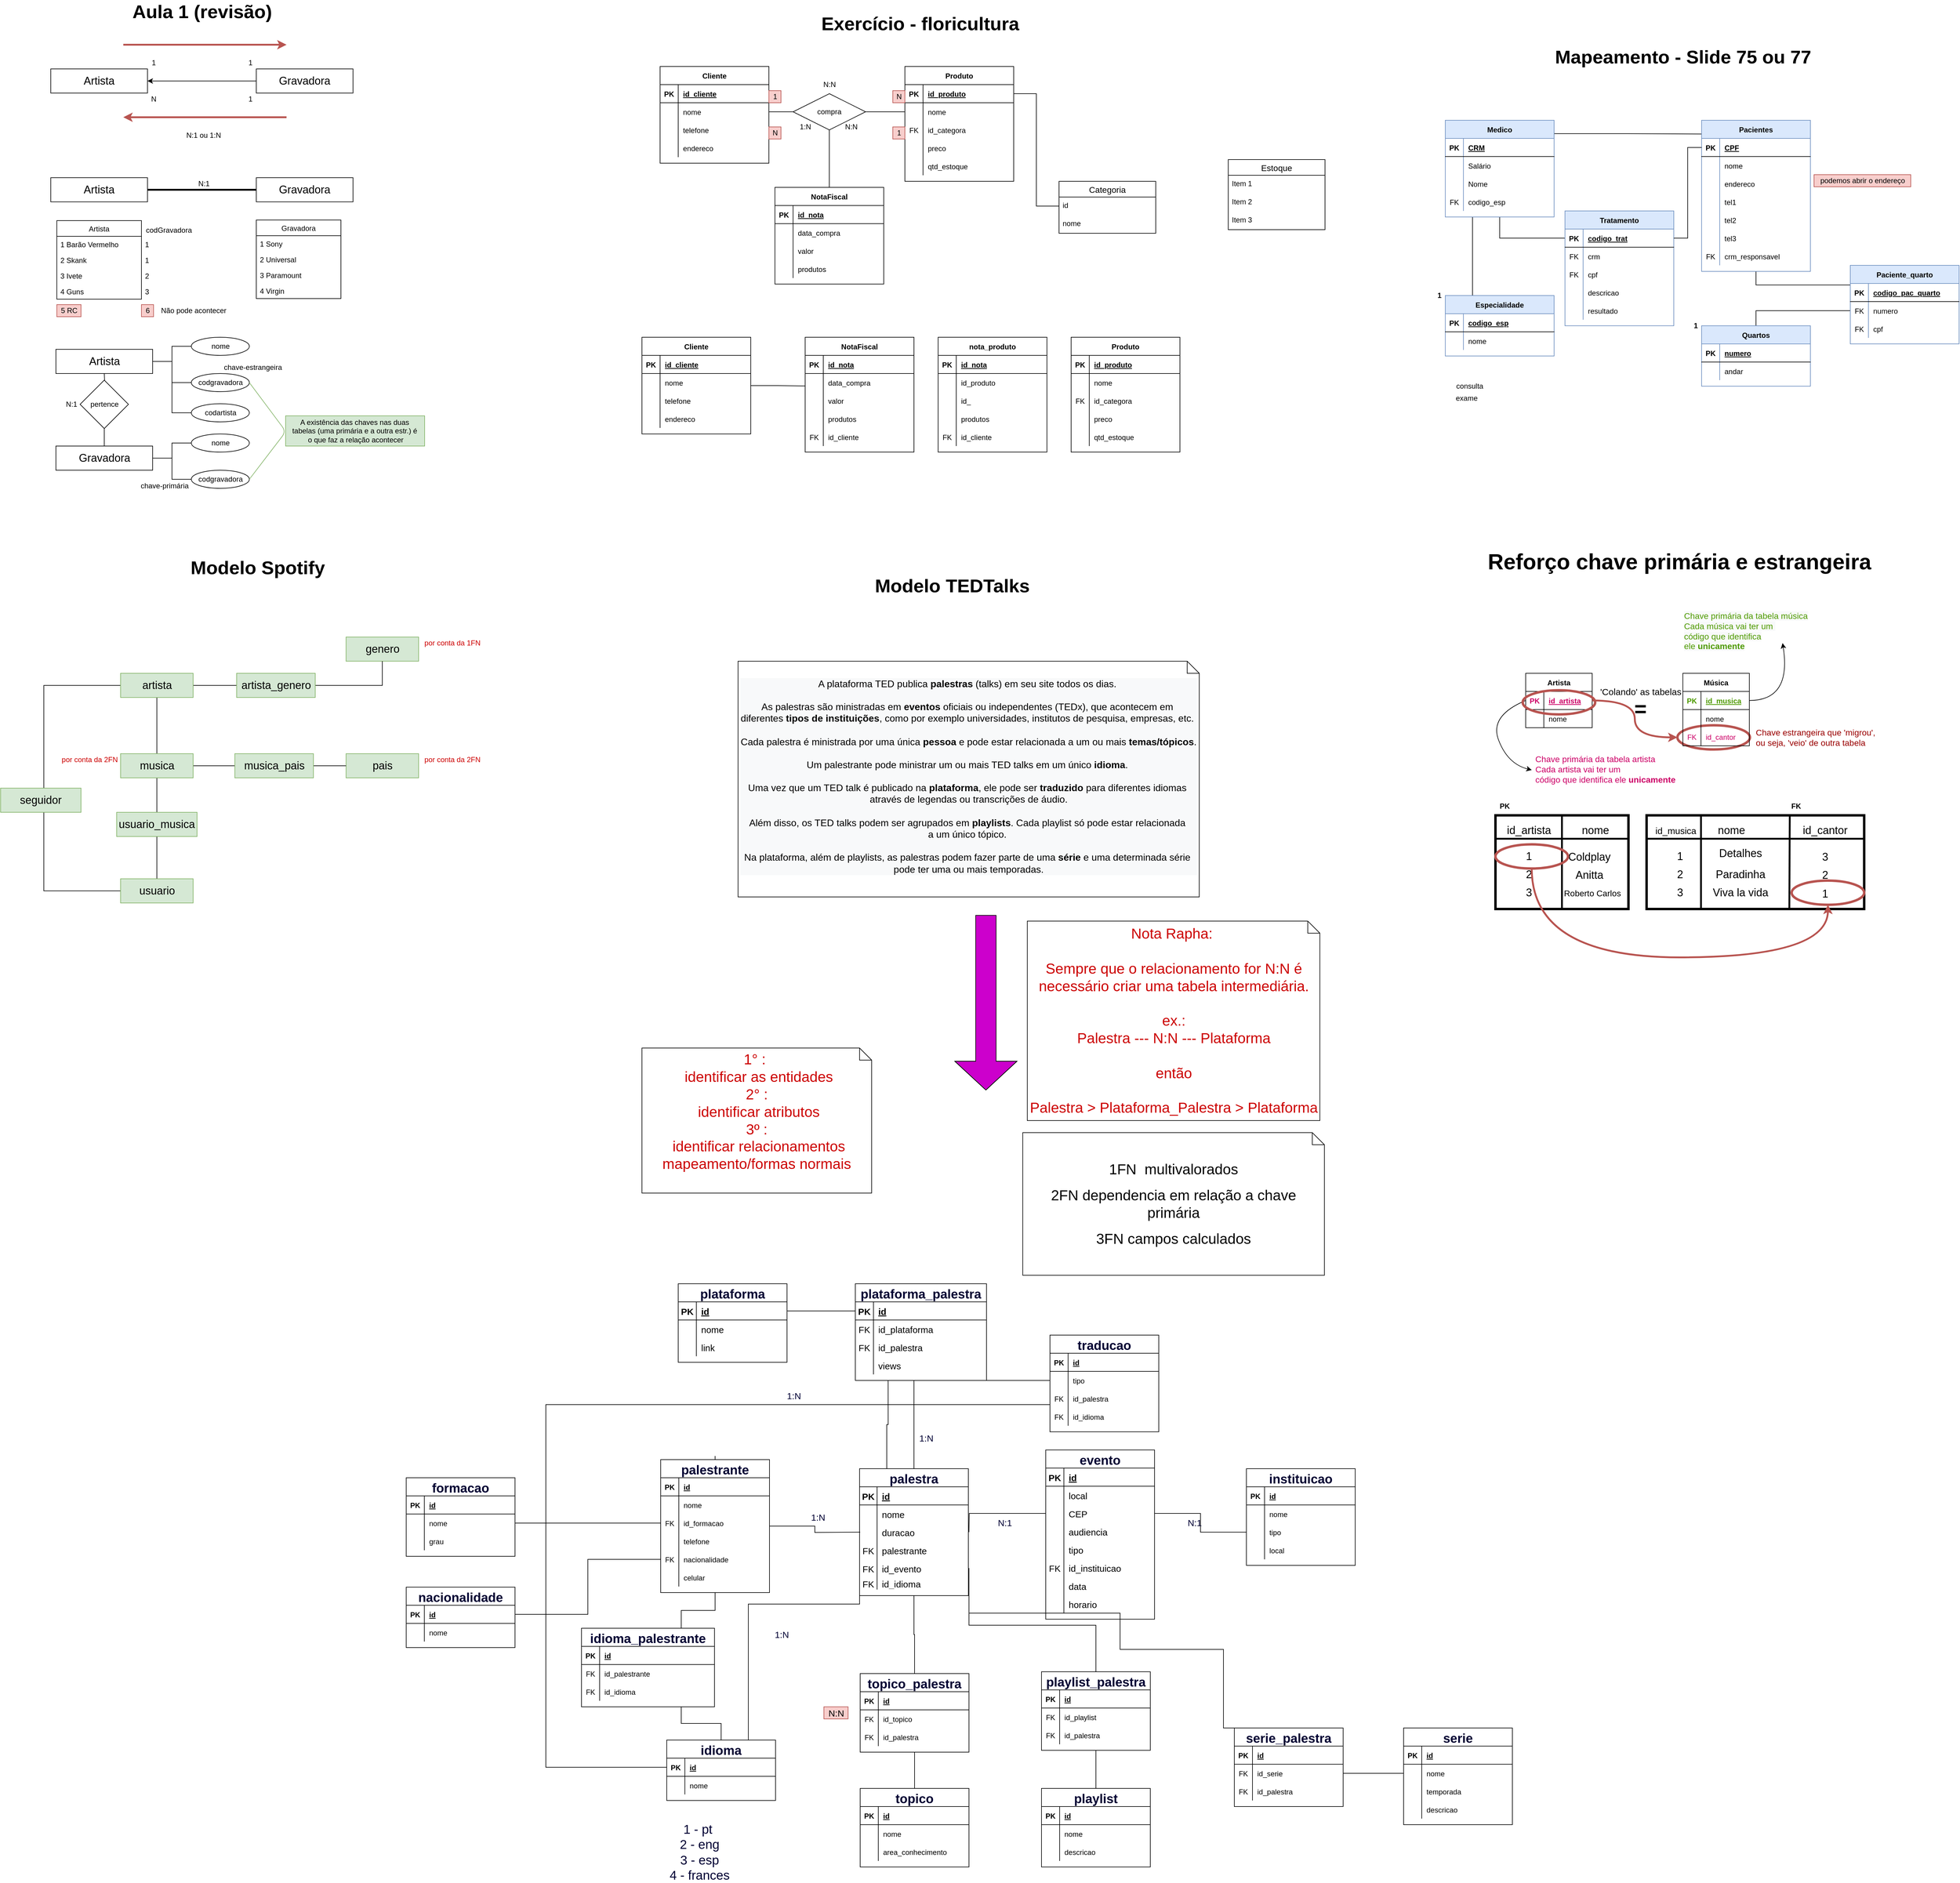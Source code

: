 <mxfile version="15.2.7" type="device"><diagram id="_Ig3pi0YmlBw_RQRb6TT" name="Page-1"><mxGraphModel dx="3147" dy="907" grid="1" gridSize="10" guides="1" tooltips="1" connect="1" arrows="1" fold="1" page="1" pageScale="1" pageWidth="1169" pageHeight="827" math="0" shadow="0"><root><mxCell id="0"/><mxCell id="1" parent="0"/><mxCell id="tOT4wrTIaaRYFi1qsj5D-24" value="" style="ellipse;whiteSpace=wrap;html=1;strokeColor=#b85450;fillColor=none;strokeWidth=4;" parent="1" vertex="1"><mxGeometry x="1744" y="1206" width="120" height="40" as="geometry"/></mxCell><mxCell id="xCRGJ9tAcRZlR0Cc0cFt-38" value="&lt;b&gt;&lt;font style=&quot;font-size: 31px&quot;&gt;Aula 1 (revisão)&lt;/font&gt;&lt;/b&gt;" style="text;html=1;align=center;verticalAlign=middle;resizable=0;points=[];autosize=1;" parent="1" vertex="1"><mxGeometry x="-822" y="10" width="250" height="30" as="geometry"/></mxCell><mxCell id="xCRGJ9tAcRZlR0Cc0cFt-41" style="edgeStyle=orthogonalEdgeStyle;rounded=0;orthogonalLoop=1;jettySize=auto;html=1;exitX=1;exitY=0.5;exitDx=0;exitDy=0;entryX=0;entryY=0.5;entryDx=0;entryDy=0;endArrow=none;endFill=0;startArrow=classic;startFill=1;" parent="1" source="xCRGJ9tAcRZlR0Cc0cFt-39" target="xCRGJ9tAcRZlR0Cc0cFt-40" edge="1"><mxGeometry relative="1" as="geometry"/></mxCell><mxCell id="xCRGJ9tAcRZlR0Cc0cFt-39" value="&lt;font style=&quot;font-size: 18px&quot;&gt;Artista&lt;/font&gt;" style="rounded=0;whiteSpace=wrap;html=1;" parent="1" vertex="1"><mxGeometry x="-947" y="120" width="160" height="40" as="geometry"/></mxCell><mxCell id="xCRGJ9tAcRZlR0Cc0cFt-40" value="&lt;font style=&quot;font-size: 18px&quot;&gt;Gravadora&lt;/font&gt;" style="rounded=0;whiteSpace=wrap;html=1;" parent="1" vertex="1"><mxGeometry x="-607" y="120" width="160" height="40" as="geometry"/></mxCell><mxCell id="xCRGJ9tAcRZlR0Cc0cFt-42" value="1" style="text;html=1;align=center;verticalAlign=middle;resizable=0;points=[];autosize=1;strokeColor=none;fillColor=none;" parent="1" vertex="1"><mxGeometry x="-787" y="100" width="20" height="20" as="geometry"/></mxCell><mxCell id="xCRGJ9tAcRZlR0Cc0cFt-43" value="1" style="text;html=1;align=center;verticalAlign=middle;resizable=0;points=[];autosize=1;strokeColor=none;fillColor=none;" parent="1" vertex="1"><mxGeometry x="-627" y="100" width="20" height="20" as="geometry"/></mxCell><mxCell id="xCRGJ9tAcRZlR0Cc0cFt-44" value="" style="endArrow=classic;html=1;fillColor=#f8cecc;strokeColor=#b85450;strokeWidth=3;" parent="1" edge="1"><mxGeometry width="50" height="50" relative="1" as="geometry"><mxPoint x="-827" y="80" as="sourcePoint"/><mxPoint x="-557" y="80" as="targetPoint"/></mxGeometry></mxCell><mxCell id="xCRGJ9tAcRZlR0Cc0cFt-46" value="1" style="text;html=1;align=center;verticalAlign=middle;resizable=0;points=[];autosize=1;strokeColor=none;fillColor=none;" parent="1" vertex="1"><mxGeometry x="-627" y="160" width="20" height="20" as="geometry"/></mxCell><mxCell id="xCRGJ9tAcRZlR0Cc0cFt-47" value="N" style="text;html=1;align=center;verticalAlign=middle;resizable=0;points=[];autosize=1;strokeColor=none;fillColor=none;" parent="1" vertex="1"><mxGeometry x="-787" y="160" width="20" height="20" as="geometry"/></mxCell><mxCell id="xCRGJ9tAcRZlR0Cc0cFt-48" value="" style="endArrow=classic;html=1;fillColor=#f8cecc;strokeColor=#b85450;strokeWidth=3;" parent="1" edge="1"><mxGeometry width="50" height="50" relative="1" as="geometry"><mxPoint x="-557" y="200" as="sourcePoint"/><mxPoint x="-827" y="200" as="targetPoint"/><Array as="points"/></mxGeometry></mxCell><mxCell id="xCRGJ9tAcRZlR0Cc0cFt-49" value="N:1 ou 1:N" style="text;html=1;strokeColor=none;fillColor=none;align=center;verticalAlign=middle;whiteSpace=wrap;rounded=0;" parent="1" vertex="1"><mxGeometry x="-737" y="220" width="86" height="20" as="geometry"/></mxCell><mxCell id="xCRGJ9tAcRZlR0Cc0cFt-56" style="edgeStyle=orthogonalEdgeStyle;rounded=0;orthogonalLoop=1;jettySize=auto;html=1;exitX=1;exitY=0.5;exitDx=0;exitDy=0;startArrow=none;startFill=0;endArrow=none;endFill=0;strokeWidth=3;" parent="1" source="xCRGJ9tAcRZlR0Cc0cFt-51" target="xCRGJ9tAcRZlR0Cc0cFt-52" edge="1"><mxGeometry relative="1" as="geometry"/></mxCell><mxCell id="xCRGJ9tAcRZlR0Cc0cFt-51" value="&lt;font style=&quot;font-size: 18px&quot;&gt;Artista&lt;/font&gt;" style="rounded=0;whiteSpace=wrap;html=1;" parent="1" vertex="1"><mxGeometry x="-947" y="300" width="160" height="40" as="geometry"/></mxCell><mxCell id="xCRGJ9tAcRZlR0Cc0cFt-52" value="&lt;font style=&quot;font-size: 18px&quot;&gt;Gravadora&lt;/font&gt;" style="rounded=0;whiteSpace=wrap;html=1;" parent="1" vertex="1"><mxGeometry x="-607" y="300" width="160" height="40" as="geometry"/></mxCell><mxCell id="xCRGJ9tAcRZlR0Cc0cFt-55" value="N:1" style="text;html=1;align=center;verticalAlign=middle;resizable=0;points=[];autosize=1;strokeColor=none;fillColor=none;" parent="1" vertex="1"><mxGeometry x="-709" y="300" width="30" height="20" as="geometry"/></mxCell><mxCell id="xCRGJ9tAcRZlR0Cc0cFt-57" value="Artista" style="swimlane;fontStyle=0;childLayout=stackLayout;horizontal=1;startSize=26;horizontalStack=0;resizeParent=1;resizeParentMax=0;resizeLast=0;collapsible=1;marginBottom=0;" parent="1" vertex="1"><mxGeometry x="-937" y="371" width="140" height="130" as="geometry"/></mxCell><mxCell id="xCRGJ9tAcRZlR0Cc0cFt-58" value="1 Barão Vermelho" style="text;strokeColor=none;fillColor=none;align=left;verticalAlign=top;spacingLeft=4;spacingRight=4;overflow=hidden;rotatable=0;points=[[0,0.5],[1,0.5]];portConstraint=eastwest;" parent="xCRGJ9tAcRZlR0Cc0cFt-57" vertex="1"><mxGeometry y="26" width="140" height="26" as="geometry"/></mxCell><mxCell id="xCRGJ9tAcRZlR0Cc0cFt-61" value="2 Skank" style="text;strokeColor=none;fillColor=none;align=left;verticalAlign=top;spacingLeft=4;spacingRight=4;overflow=hidden;rotatable=0;points=[[0,0.5],[1,0.5]];portConstraint=eastwest;" parent="xCRGJ9tAcRZlR0Cc0cFt-57" vertex="1"><mxGeometry y="52" width="140" height="26" as="geometry"/></mxCell><mxCell id="xCRGJ9tAcRZlR0Cc0cFt-59" value="3 Ivete" style="text;strokeColor=none;fillColor=none;align=left;verticalAlign=top;spacingLeft=4;spacingRight=4;overflow=hidden;rotatable=0;points=[[0,0.5],[1,0.5]];portConstraint=eastwest;" parent="xCRGJ9tAcRZlR0Cc0cFt-57" vertex="1"><mxGeometry y="78" width="140" height="26" as="geometry"/></mxCell><mxCell id="xCRGJ9tAcRZlR0Cc0cFt-60" value="4 Guns" style="text;strokeColor=none;fillColor=none;align=left;verticalAlign=top;spacingLeft=4;spacingRight=4;overflow=hidden;rotatable=0;points=[[0,0.5],[1,0.5]];portConstraint=eastwest;" parent="xCRGJ9tAcRZlR0Cc0cFt-57" vertex="1"><mxGeometry y="104" width="140" height="26" as="geometry"/></mxCell><mxCell id="xCRGJ9tAcRZlR0Cc0cFt-62" value="Gravadora" style="swimlane;fontStyle=0;childLayout=stackLayout;horizontal=1;startSize=26;horizontalStack=0;resizeParent=1;resizeParentMax=0;resizeLast=0;collapsible=1;marginBottom=0;" parent="1" vertex="1"><mxGeometry x="-607" y="370" width="140" height="130" as="geometry"/></mxCell><mxCell id="xCRGJ9tAcRZlR0Cc0cFt-63" value="1 Sony" style="text;strokeColor=none;fillColor=none;align=left;verticalAlign=top;spacingLeft=4;spacingRight=4;overflow=hidden;rotatable=0;points=[[0,0.5],[1,0.5]];portConstraint=eastwest;" parent="xCRGJ9tAcRZlR0Cc0cFt-62" vertex="1"><mxGeometry y="26" width="140" height="26" as="geometry"/></mxCell><mxCell id="xCRGJ9tAcRZlR0Cc0cFt-64" value="2 Universal" style="text;strokeColor=none;fillColor=none;align=left;verticalAlign=top;spacingLeft=4;spacingRight=4;overflow=hidden;rotatable=0;points=[[0,0.5],[1,0.5]];portConstraint=eastwest;" parent="xCRGJ9tAcRZlR0Cc0cFt-62" vertex="1"><mxGeometry y="52" width="140" height="26" as="geometry"/></mxCell><mxCell id="xCRGJ9tAcRZlR0Cc0cFt-65" value="3 Paramount" style="text;strokeColor=none;fillColor=none;align=left;verticalAlign=top;spacingLeft=4;spacingRight=4;overflow=hidden;rotatable=0;points=[[0,0.5],[1,0.5]];portConstraint=eastwest;" parent="xCRGJ9tAcRZlR0Cc0cFt-62" vertex="1"><mxGeometry y="78" width="140" height="26" as="geometry"/></mxCell><mxCell id="xCRGJ9tAcRZlR0Cc0cFt-66" value="4 Virgin" style="text;strokeColor=none;fillColor=none;align=left;verticalAlign=top;spacingLeft=4;spacingRight=4;overflow=hidden;rotatable=0;points=[[0,0.5],[1,0.5]];portConstraint=eastwest;" parent="xCRGJ9tAcRZlR0Cc0cFt-62" vertex="1"><mxGeometry y="104" width="140" height="26" as="geometry"/></mxCell><mxCell id="xCRGJ9tAcRZlR0Cc0cFt-67" value="1 " style="text;strokeColor=none;fillColor=none;align=left;verticalAlign=top;spacingLeft=4;spacingRight=4;overflow=hidden;rotatable=0;points=[[0,0.5],[1,0.5]];portConstraint=eastwest;" parent="1" vertex="1"><mxGeometry x="-797" y="397" width="140" height="26" as="geometry"/></mxCell><mxCell id="xCRGJ9tAcRZlR0Cc0cFt-68" value="1" style="text;strokeColor=none;fillColor=none;align=left;verticalAlign=top;spacingLeft=4;spacingRight=4;overflow=hidden;rotatable=0;points=[[0,0.5],[1,0.5]];portConstraint=eastwest;" parent="1" vertex="1"><mxGeometry x="-797" y="423" width="140" height="26" as="geometry"/></mxCell><mxCell id="xCRGJ9tAcRZlR0Cc0cFt-69" value="2" style="text;strokeColor=none;fillColor=none;align=left;verticalAlign=top;spacingLeft=4;spacingRight=4;overflow=hidden;rotatable=0;points=[[0,0.5],[1,0.5]];portConstraint=eastwest;" parent="1" vertex="1"><mxGeometry x="-797" y="449" width="140" height="26" as="geometry"/></mxCell><mxCell id="xCRGJ9tAcRZlR0Cc0cFt-70" value="3" style="text;strokeColor=none;fillColor=none;align=left;verticalAlign=top;spacingLeft=4;spacingRight=4;overflow=hidden;rotatable=0;points=[[0,0.5],[1,0.5]];portConstraint=eastwest;" parent="1" vertex="1"><mxGeometry x="-797" y="475" width="140" height="26" as="geometry"/></mxCell><mxCell id="xCRGJ9tAcRZlR0Cc0cFt-71" value="codGravadora" style="text;html=1;align=center;verticalAlign=middle;resizable=0;points=[];autosize=1;strokeColor=none;fillColor=none;" parent="1" vertex="1"><mxGeometry x="-797" y="377" width="90" height="20" as="geometry"/></mxCell><mxCell id="xCRGJ9tAcRZlR0Cc0cFt-72" value="5 RC" style="text;html=1;align=center;verticalAlign=middle;resizable=0;points=[];autosize=1;strokeColor=#b85450;fillColor=#f8cecc;" parent="1" vertex="1"><mxGeometry x="-937" y="510" width="40" height="20" as="geometry"/></mxCell><mxCell id="xCRGJ9tAcRZlR0Cc0cFt-73" value="6" style="text;html=1;align=center;verticalAlign=middle;resizable=0;points=[];autosize=1;strokeColor=#b85450;fillColor=#f8cecc;" parent="1" vertex="1"><mxGeometry x="-797" y="510" width="20" height="20" as="geometry"/></mxCell><mxCell id="xCRGJ9tAcRZlR0Cc0cFt-75" value="Não pode acontecer" style="text;html=1;align=center;verticalAlign=middle;resizable=0;points=[];autosize=1;strokeColor=none;fillColor=none;" parent="1" vertex="1"><mxGeometry x="-771" y="510" width="120" height="20" as="geometry"/></mxCell><mxCell id="xCRGJ9tAcRZlR0Cc0cFt-78" style="edgeStyle=orthogonalEdgeStyle;rounded=0;orthogonalLoop=1;jettySize=auto;html=1;exitX=1;exitY=0.5;exitDx=0;exitDy=0;startArrow=none;startFill=0;endArrow=none;endFill=0;strokeWidth=1;" parent="1" source="xCRGJ9tAcRZlR0Cc0cFt-76" target="xCRGJ9tAcRZlR0Cc0cFt-77" edge="1"><mxGeometry relative="1" as="geometry"/></mxCell><mxCell id="xCRGJ9tAcRZlR0Cc0cFt-80" style="edgeStyle=orthogonalEdgeStyle;rounded=0;orthogonalLoop=1;jettySize=auto;html=1;exitX=1;exitY=0.5;exitDx=0;exitDy=0;entryX=0;entryY=0.5;entryDx=0;entryDy=0;startArrow=none;startFill=0;endArrow=none;endFill=0;strokeWidth=1;" parent="1" source="xCRGJ9tAcRZlR0Cc0cFt-76" target="xCRGJ9tAcRZlR0Cc0cFt-79" edge="1"><mxGeometry relative="1" as="geometry"/></mxCell><mxCell id="xCRGJ9tAcRZlR0Cc0cFt-87" style="edgeStyle=orthogonalEdgeStyle;rounded=0;orthogonalLoop=1;jettySize=auto;html=1;exitX=1;exitY=0.5;exitDx=0;exitDy=0;entryX=0;entryY=0.5;entryDx=0;entryDy=0;startArrow=none;startFill=0;endArrow=none;endFill=0;strokeWidth=1;" parent="1" source="xCRGJ9tAcRZlR0Cc0cFt-76" target="xCRGJ9tAcRZlR0Cc0cFt-86" edge="1"><mxGeometry relative="1" as="geometry"/></mxCell><mxCell id="xCRGJ9tAcRZlR0Cc0cFt-88" style="edgeStyle=orthogonalEdgeStyle;rounded=0;orthogonalLoop=1;jettySize=auto;html=1;exitX=0.5;exitY=1;exitDx=0;exitDy=0;startArrow=none;startFill=0;endArrow=none;endFill=0;strokeWidth=1;" parent="1" source="xCRGJ9tAcRZlR0Cc0cFt-89" target="xCRGJ9tAcRZlR0Cc0cFt-83" edge="1"><mxGeometry relative="1" as="geometry"/></mxCell><mxCell id="xCRGJ9tAcRZlR0Cc0cFt-76" value="&lt;font style=&quot;font-size: 18px&quot;&gt;Artista&lt;/font&gt;" style="rounded=0;whiteSpace=wrap;html=1;" parent="1" vertex="1"><mxGeometry x="-938.5" y="584" width="160" height="40" as="geometry"/></mxCell><mxCell id="xCRGJ9tAcRZlR0Cc0cFt-77" value="nome" style="ellipse;whiteSpace=wrap;html=1;" parent="1" vertex="1"><mxGeometry x="-714.5" y="564" width="96" height="30" as="geometry"/></mxCell><mxCell id="xCRGJ9tAcRZlR0Cc0cFt-79" value="codgravadora" style="ellipse;whiteSpace=wrap;html=1;" parent="1" vertex="1"><mxGeometry x="-714.5" y="624" width="96" height="30" as="geometry"/></mxCell><mxCell id="xCRGJ9tAcRZlR0Cc0cFt-81" style="edgeStyle=orthogonalEdgeStyle;rounded=0;orthogonalLoop=1;jettySize=auto;html=1;exitX=1;exitY=0.5;exitDx=0;exitDy=0;startArrow=none;startFill=0;endArrow=none;endFill=0;strokeWidth=1;" parent="1" source="xCRGJ9tAcRZlR0Cc0cFt-83" target="xCRGJ9tAcRZlR0Cc0cFt-84" edge="1"><mxGeometry relative="1" as="geometry"/></mxCell><mxCell id="xCRGJ9tAcRZlR0Cc0cFt-82" style="edgeStyle=orthogonalEdgeStyle;rounded=0;orthogonalLoop=1;jettySize=auto;html=1;exitX=1;exitY=0.5;exitDx=0;exitDy=0;entryX=0;entryY=0.5;entryDx=0;entryDy=0;startArrow=none;startFill=0;endArrow=none;endFill=0;strokeWidth=1;" parent="1" source="xCRGJ9tAcRZlR0Cc0cFt-83" target="xCRGJ9tAcRZlR0Cc0cFt-85" edge="1"><mxGeometry relative="1" as="geometry"/></mxCell><mxCell id="xCRGJ9tAcRZlR0Cc0cFt-83" value="&lt;font style=&quot;font-size: 18px&quot;&gt;Gravadora&lt;/font&gt;" style="rounded=0;whiteSpace=wrap;html=1;" parent="1" vertex="1"><mxGeometry x="-938.5" y="744" width="160" height="40" as="geometry"/></mxCell><mxCell id="xCRGJ9tAcRZlR0Cc0cFt-84" value="nome" style="ellipse;whiteSpace=wrap;html=1;" parent="1" vertex="1"><mxGeometry x="-714.5" y="724" width="96" height="30" as="geometry"/></mxCell><mxCell id="xCRGJ9tAcRZlR0Cc0cFt-85" value="codgravadora" style="ellipse;whiteSpace=wrap;html=1;" parent="1" vertex="1"><mxGeometry x="-714.5" y="784" width="96" height="30" as="geometry"/></mxCell><mxCell id="xCRGJ9tAcRZlR0Cc0cFt-86" value="codartista" style="ellipse;whiteSpace=wrap;html=1;" parent="1" vertex="1"><mxGeometry x="-714.5" y="674" width="96" height="30" as="geometry"/></mxCell><mxCell id="xCRGJ9tAcRZlR0Cc0cFt-90" value="N:1" style="text;html=1;align=center;verticalAlign=middle;resizable=0;points=[];autosize=1;strokeColor=none;fillColor=none;" parent="1" vertex="1"><mxGeometry x="-928.5" y="665" width="30" height="20" as="geometry"/></mxCell><mxCell id="xCRGJ9tAcRZlR0Cc0cFt-91" value="" style="endArrow=none;html=1;strokeWidth=1;entryX=1;entryY=0.5;entryDx=0;entryDy=0;exitX=1;exitY=0.5;exitDx=0;exitDy=0;fillColor=#d5e8d4;strokeColor=#82b366;" parent="1" source="xCRGJ9tAcRZlR0Cc0cFt-85" target="xCRGJ9tAcRZlR0Cc0cFt-79" edge="1"><mxGeometry width="50" height="50" relative="1" as="geometry"><mxPoint x="-548.5" y="794" as="sourcePoint"/><mxPoint x="-498.5" y="744" as="targetPoint"/><Array as="points"><mxPoint x="-558" y="720"/></Array></mxGeometry></mxCell><mxCell id="xCRGJ9tAcRZlR0Cc0cFt-92" value="A existência das chaves nas duas&amp;nbsp;&lt;br&gt;tabelas (uma primária e a outra estr.) é&amp;nbsp;&lt;br&gt;o que faz a relação acontecer" style="text;html=1;align=center;verticalAlign=middle;resizable=0;points=[];autosize=1;strokeColor=#82b366;fillColor=#d5e8d4;" parent="1" vertex="1"><mxGeometry x="-558.5" y="694" width="230" height="50" as="geometry"/></mxCell><mxCell id="xCRGJ9tAcRZlR0Cc0cFt-93" value="chave-primária" style="text;html=1;align=center;verticalAlign=middle;resizable=0;points=[];autosize=1;strokeColor=none;fillColor=none;" parent="1" vertex="1"><mxGeometry x="-804.5" y="800" width="90" height="20" as="geometry"/></mxCell><mxCell id="xCRGJ9tAcRZlR0Cc0cFt-94" value="chave-estrangeira" style="text;html=1;align=center;verticalAlign=middle;resizable=0;points=[];autosize=1;strokeColor=none;fillColor=none;" parent="1" vertex="1"><mxGeometry x="-668.5" y="604" width="110" height="20" as="geometry"/></mxCell><mxCell id="xCRGJ9tAcRZlR0Cc0cFt-95" value="&lt;b&gt;&lt;font style=&quot;font-size: 31px&quot;&gt;Exercício - floricultura&lt;/font&gt;&lt;/b&gt;" style="text;html=1;align=center;verticalAlign=middle;resizable=0;points=[];autosize=1;" parent="1" vertex="1"><mxGeometry x="321" y="30" width="340" height="30" as="geometry"/></mxCell><mxCell id="xCRGJ9tAcRZlR0Cc0cFt-115" value="Cliente" style="shape=table;startSize=30;container=1;collapsible=1;childLayout=tableLayout;fixedRows=1;rowLines=0;fontStyle=1;align=center;resizeLast=1;" parent="1" vertex="1"><mxGeometry x="61" y="116" width="180" height="160" as="geometry"/></mxCell><mxCell id="xCRGJ9tAcRZlR0Cc0cFt-116" value="" style="shape=partialRectangle;collapsible=0;dropTarget=0;pointerEvents=0;fillColor=none;top=0;left=0;bottom=1;right=0;points=[[0,0.5],[1,0.5]];portConstraint=eastwest;" parent="xCRGJ9tAcRZlR0Cc0cFt-115" vertex="1"><mxGeometry y="30" width="180" height="30" as="geometry"/></mxCell><mxCell id="xCRGJ9tAcRZlR0Cc0cFt-117" value="PK" style="shape=partialRectangle;connectable=0;fillColor=none;top=0;left=0;bottom=0;right=0;fontStyle=1;overflow=hidden;" parent="xCRGJ9tAcRZlR0Cc0cFt-116" vertex="1"><mxGeometry width="30" height="30" as="geometry"/></mxCell><mxCell id="xCRGJ9tAcRZlR0Cc0cFt-118" value="id_cliente" style="shape=partialRectangle;connectable=0;fillColor=none;top=0;left=0;bottom=0;right=0;align=left;spacingLeft=6;fontStyle=5;overflow=hidden;" parent="xCRGJ9tAcRZlR0Cc0cFt-116" vertex="1"><mxGeometry x="30" width="150" height="30" as="geometry"/></mxCell><mxCell id="xCRGJ9tAcRZlR0Cc0cFt-119" value="" style="shape=partialRectangle;collapsible=0;dropTarget=0;pointerEvents=0;fillColor=none;top=0;left=0;bottom=0;right=0;points=[[0,0.5],[1,0.5]];portConstraint=eastwest;" parent="xCRGJ9tAcRZlR0Cc0cFt-115" vertex="1"><mxGeometry y="60" width="180" height="30" as="geometry"/></mxCell><mxCell id="xCRGJ9tAcRZlR0Cc0cFt-120" value="" style="shape=partialRectangle;connectable=0;fillColor=none;top=0;left=0;bottom=0;right=0;editable=1;overflow=hidden;" parent="xCRGJ9tAcRZlR0Cc0cFt-119" vertex="1"><mxGeometry width="30" height="30" as="geometry"/></mxCell><mxCell id="xCRGJ9tAcRZlR0Cc0cFt-121" value="nome" style="shape=partialRectangle;connectable=0;fillColor=none;top=0;left=0;bottom=0;right=0;align=left;spacingLeft=6;overflow=hidden;" parent="xCRGJ9tAcRZlR0Cc0cFt-119" vertex="1"><mxGeometry x="30" width="150" height="30" as="geometry"/></mxCell><mxCell id="xCRGJ9tAcRZlR0Cc0cFt-122" value="" style="shape=partialRectangle;collapsible=0;dropTarget=0;pointerEvents=0;fillColor=none;top=0;left=0;bottom=0;right=0;points=[[0,0.5],[1,0.5]];portConstraint=eastwest;" parent="xCRGJ9tAcRZlR0Cc0cFt-115" vertex="1"><mxGeometry y="90" width="180" height="30" as="geometry"/></mxCell><mxCell id="xCRGJ9tAcRZlR0Cc0cFt-123" value="" style="shape=partialRectangle;connectable=0;fillColor=none;top=0;left=0;bottom=0;right=0;editable=1;overflow=hidden;" parent="xCRGJ9tAcRZlR0Cc0cFt-122" vertex="1"><mxGeometry width="30" height="30" as="geometry"/></mxCell><mxCell id="xCRGJ9tAcRZlR0Cc0cFt-124" value="telefone" style="shape=partialRectangle;connectable=0;fillColor=none;top=0;left=0;bottom=0;right=0;align=left;spacingLeft=6;overflow=hidden;" parent="xCRGJ9tAcRZlR0Cc0cFt-122" vertex="1"><mxGeometry x="30" width="150" height="30" as="geometry"/></mxCell><mxCell id="xCRGJ9tAcRZlR0Cc0cFt-125" value="" style="shape=partialRectangle;collapsible=0;dropTarget=0;pointerEvents=0;fillColor=none;top=0;left=0;bottom=0;right=0;points=[[0,0.5],[1,0.5]];portConstraint=eastwest;" parent="xCRGJ9tAcRZlR0Cc0cFt-115" vertex="1"><mxGeometry y="120" width="180" height="30" as="geometry"/></mxCell><mxCell id="xCRGJ9tAcRZlR0Cc0cFt-126" value="" style="shape=partialRectangle;connectable=0;fillColor=none;top=0;left=0;bottom=0;right=0;editable=1;overflow=hidden;" parent="xCRGJ9tAcRZlR0Cc0cFt-125" vertex="1"><mxGeometry width="30" height="30" as="geometry"/></mxCell><mxCell id="xCRGJ9tAcRZlR0Cc0cFt-127" value="endereco" style="shape=partialRectangle;connectable=0;fillColor=none;top=0;left=0;bottom=0;right=0;align=left;spacingLeft=6;overflow=hidden;" parent="xCRGJ9tAcRZlR0Cc0cFt-125" vertex="1"><mxGeometry x="30" width="150" height="30" as="geometry"/></mxCell><mxCell id="xCRGJ9tAcRZlR0Cc0cFt-130" value="Produto" style="shape=table;startSize=30;container=1;collapsible=1;childLayout=tableLayout;fixedRows=1;rowLines=0;fontStyle=1;align=center;resizeLast=1;" parent="1" vertex="1"><mxGeometry x="466" y="116" width="180" height="190" as="geometry"/></mxCell><mxCell id="xCRGJ9tAcRZlR0Cc0cFt-131" value="" style="shape=partialRectangle;collapsible=0;dropTarget=0;pointerEvents=0;fillColor=none;top=0;left=0;bottom=1;right=0;points=[[0,0.5],[1,0.5]];portConstraint=eastwest;" parent="xCRGJ9tAcRZlR0Cc0cFt-130" vertex="1"><mxGeometry y="30" width="180" height="30" as="geometry"/></mxCell><mxCell id="xCRGJ9tAcRZlR0Cc0cFt-132" value="PK" style="shape=partialRectangle;connectable=0;fillColor=none;top=0;left=0;bottom=0;right=0;fontStyle=1;overflow=hidden;" parent="xCRGJ9tAcRZlR0Cc0cFt-131" vertex="1"><mxGeometry width="30" height="30" as="geometry"/></mxCell><mxCell id="xCRGJ9tAcRZlR0Cc0cFt-133" value="id_produto" style="shape=partialRectangle;connectable=0;fillColor=none;top=0;left=0;bottom=0;right=0;align=left;spacingLeft=6;fontStyle=5;overflow=hidden;" parent="xCRGJ9tAcRZlR0Cc0cFt-131" vertex="1"><mxGeometry x="30" width="150" height="30" as="geometry"/></mxCell><mxCell id="xCRGJ9tAcRZlR0Cc0cFt-134" value="" style="shape=partialRectangle;collapsible=0;dropTarget=0;pointerEvents=0;fillColor=none;top=0;left=0;bottom=0;right=0;points=[[0,0.5],[1,0.5]];portConstraint=eastwest;" parent="xCRGJ9tAcRZlR0Cc0cFt-130" vertex="1"><mxGeometry y="60" width="180" height="30" as="geometry"/></mxCell><mxCell id="xCRGJ9tAcRZlR0Cc0cFt-135" value="" style="shape=partialRectangle;connectable=0;fillColor=none;top=0;left=0;bottom=0;right=0;editable=1;overflow=hidden;" parent="xCRGJ9tAcRZlR0Cc0cFt-134" vertex="1"><mxGeometry width="30" height="30" as="geometry"/></mxCell><mxCell id="xCRGJ9tAcRZlR0Cc0cFt-136" value="nome" style="shape=partialRectangle;connectable=0;fillColor=none;top=0;left=0;bottom=0;right=0;align=left;spacingLeft=6;overflow=hidden;" parent="xCRGJ9tAcRZlR0Cc0cFt-134" vertex="1"><mxGeometry x="30" width="150" height="30" as="geometry"/></mxCell><mxCell id="xCRGJ9tAcRZlR0Cc0cFt-137" value="" style="shape=partialRectangle;collapsible=0;dropTarget=0;pointerEvents=0;fillColor=none;top=0;left=0;bottom=0;right=0;points=[[0,0.5],[1,0.5]];portConstraint=eastwest;" parent="xCRGJ9tAcRZlR0Cc0cFt-130" vertex="1"><mxGeometry y="90" width="180" height="30" as="geometry"/></mxCell><mxCell id="xCRGJ9tAcRZlR0Cc0cFt-138" value="FK" style="shape=partialRectangle;connectable=0;fillColor=none;top=0;left=0;bottom=0;right=0;editable=1;overflow=hidden;" parent="xCRGJ9tAcRZlR0Cc0cFt-137" vertex="1"><mxGeometry width="30" height="30" as="geometry"/></mxCell><mxCell id="xCRGJ9tAcRZlR0Cc0cFt-139" value="id_categora" style="shape=partialRectangle;connectable=0;fillColor=none;top=0;left=0;bottom=0;right=0;align=left;spacingLeft=6;overflow=hidden;" parent="xCRGJ9tAcRZlR0Cc0cFt-137" vertex="1"><mxGeometry x="30" width="150" height="30" as="geometry"/></mxCell><mxCell id="xCRGJ9tAcRZlR0Cc0cFt-140" value="" style="shape=partialRectangle;collapsible=0;dropTarget=0;pointerEvents=0;fillColor=none;top=0;left=0;bottom=0;right=0;points=[[0,0.5],[1,0.5]];portConstraint=eastwest;" parent="xCRGJ9tAcRZlR0Cc0cFt-130" vertex="1"><mxGeometry y="120" width="180" height="30" as="geometry"/></mxCell><mxCell id="xCRGJ9tAcRZlR0Cc0cFt-141" value="" style="shape=partialRectangle;connectable=0;fillColor=none;top=0;left=0;bottom=0;right=0;editable=1;overflow=hidden;" parent="xCRGJ9tAcRZlR0Cc0cFt-140" vertex="1"><mxGeometry width="30" height="30" as="geometry"/></mxCell><mxCell id="xCRGJ9tAcRZlR0Cc0cFt-142" value="preco" style="shape=partialRectangle;connectable=0;fillColor=none;top=0;left=0;bottom=0;right=0;align=left;spacingLeft=6;overflow=hidden;" parent="xCRGJ9tAcRZlR0Cc0cFt-140" vertex="1"><mxGeometry x="30" width="150" height="30" as="geometry"/></mxCell><mxCell id="xCRGJ9tAcRZlR0Cc0cFt-196" value="" style="shape=partialRectangle;collapsible=0;dropTarget=0;pointerEvents=0;fillColor=none;top=0;left=0;bottom=0;right=0;points=[[0,0.5],[1,0.5]];portConstraint=eastwest;" parent="xCRGJ9tAcRZlR0Cc0cFt-130" vertex="1"><mxGeometry y="150" width="180" height="30" as="geometry"/></mxCell><mxCell id="xCRGJ9tAcRZlR0Cc0cFt-197" value="" style="shape=partialRectangle;connectable=0;fillColor=none;top=0;left=0;bottom=0;right=0;editable=1;overflow=hidden;" parent="xCRGJ9tAcRZlR0Cc0cFt-196" vertex="1"><mxGeometry width="30" height="30" as="geometry"/></mxCell><mxCell id="xCRGJ9tAcRZlR0Cc0cFt-198" value="qtd_estoque" style="shape=partialRectangle;connectable=0;fillColor=none;top=0;left=0;bottom=0;right=0;align=left;spacingLeft=6;overflow=hidden;" parent="xCRGJ9tAcRZlR0Cc0cFt-196" vertex="1"><mxGeometry x="30" width="150" height="30" as="geometry"/></mxCell><mxCell id="xCRGJ9tAcRZlR0Cc0cFt-143" value="NotaFiscal" style="shape=table;startSize=30;container=1;collapsible=1;childLayout=tableLayout;fixedRows=1;rowLines=0;fontStyle=1;align=center;resizeLast=1;" parent="1" vertex="1"><mxGeometry x="251" y="316" width="180" height="160" as="geometry"/></mxCell><mxCell id="xCRGJ9tAcRZlR0Cc0cFt-144" value="" style="shape=partialRectangle;collapsible=0;dropTarget=0;pointerEvents=0;fillColor=none;top=0;left=0;bottom=1;right=0;points=[[0,0.5],[1,0.5]];portConstraint=eastwest;" parent="xCRGJ9tAcRZlR0Cc0cFt-143" vertex="1"><mxGeometry y="30" width="180" height="30" as="geometry"/></mxCell><mxCell id="xCRGJ9tAcRZlR0Cc0cFt-145" value="PK" style="shape=partialRectangle;connectable=0;fillColor=none;top=0;left=0;bottom=0;right=0;fontStyle=1;overflow=hidden;" parent="xCRGJ9tAcRZlR0Cc0cFt-144" vertex="1"><mxGeometry width="30" height="30" as="geometry"/></mxCell><mxCell id="xCRGJ9tAcRZlR0Cc0cFt-146" value="id_nota" style="shape=partialRectangle;connectable=0;fillColor=none;top=0;left=0;bottom=0;right=0;align=left;spacingLeft=6;fontStyle=5;overflow=hidden;" parent="xCRGJ9tAcRZlR0Cc0cFt-144" vertex="1"><mxGeometry x="30" width="150" height="30" as="geometry"/></mxCell><mxCell id="xCRGJ9tAcRZlR0Cc0cFt-147" value="" style="shape=partialRectangle;collapsible=0;dropTarget=0;pointerEvents=0;fillColor=none;top=0;left=0;bottom=0;right=0;points=[[0,0.5],[1,0.5]];portConstraint=eastwest;" parent="xCRGJ9tAcRZlR0Cc0cFt-143" vertex="1"><mxGeometry y="60" width="180" height="30" as="geometry"/></mxCell><mxCell id="xCRGJ9tAcRZlR0Cc0cFt-148" value="" style="shape=partialRectangle;connectable=0;fillColor=none;top=0;left=0;bottom=0;right=0;editable=1;overflow=hidden;" parent="xCRGJ9tAcRZlR0Cc0cFt-147" vertex="1"><mxGeometry width="30" height="30" as="geometry"/></mxCell><mxCell id="xCRGJ9tAcRZlR0Cc0cFt-149" value="data_compra" style="shape=partialRectangle;connectable=0;fillColor=none;top=0;left=0;bottom=0;right=0;align=left;spacingLeft=6;overflow=hidden;" parent="xCRGJ9tAcRZlR0Cc0cFt-147" vertex="1"><mxGeometry x="30" width="150" height="30" as="geometry"/></mxCell><mxCell id="xCRGJ9tAcRZlR0Cc0cFt-150" value="" style="shape=partialRectangle;collapsible=0;dropTarget=0;pointerEvents=0;fillColor=none;top=0;left=0;bottom=0;right=0;points=[[0,0.5],[1,0.5]];portConstraint=eastwest;" parent="xCRGJ9tAcRZlR0Cc0cFt-143" vertex="1"><mxGeometry y="90" width="180" height="30" as="geometry"/></mxCell><mxCell id="xCRGJ9tAcRZlR0Cc0cFt-151" value="" style="shape=partialRectangle;connectable=0;fillColor=none;top=0;left=0;bottom=0;right=0;editable=1;overflow=hidden;" parent="xCRGJ9tAcRZlR0Cc0cFt-150" vertex="1"><mxGeometry width="30" height="30" as="geometry"/></mxCell><mxCell id="xCRGJ9tAcRZlR0Cc0cFt-152" value="valor" style="shape=partialRectangle;connectable=0;fillColor=none;top=0;left=0;bottom=0;right=0;align=left;spacingLeft=6;overflow=hidden;" parent="xCRGJ9tAcRZlR0Cc0cFt-150" vertex="1"><mxGeometry x="30" width="150" height="30" as="geometry"/></mxCell><mxCell id="xCRGJ9tAcRZlR0Cc0cFt-153" value="" style="shape=partialRectangle;collapsible=0;dropTarget=0;pointerEvents=0;fillColor=none;top=0;left=0;bottom=0;right=0;points=[[0,0.5],[1,0.5]];portConstraint=eastwest;" parent="xCRGJ9tAcRZlR0Cc0cFt-143" vertex="1"><mxGeometry y="120" width="180" height="30" as="geometry"/></mxCell><mxCell id="xCRGJ9tAcRZlR0Cc0cFt-154" value="" style="shape=partialRectangle;connectable=0;fillColor=none;top=0;left=0;bottom=0;right=0;editable=1;overflow=hidden;" parent="xCRGJ9tAcRZlR0Cc0cFt-153" vertex="1"><mxGeometry width="30" height="30" as="geometry"/></mxCell><mxCell id="xCRGJ9tAcRZlR0Cc0cFt-155" value="produtos" style="shape=partialRectangle;connectable=0;fillColor=none;top=0;left=0;bottom=0;right=0;align=left;spacingLeft=6;overflow=hidden;" parent="xCRGJ9tAcRZlR0Cc0cFt-153" vertex="1"><mxGeometry x="30" width="150" height="30" as="geometry"/></mxCell><mxCell id="xCRGJ9tAcRZlR0Cc0cFt-200" style="edgeStyle=orthogonalEdgeStyle;rounded=0;orthogonalLoop=1;jettySize=auto;html=1;entryX=0;entryY=0.5;entryDx=0;entryDy=0;startArrow=none;startFill=0;endArrow=none;endFill=0;strokeWidth=1;" parent="1" source="xCRGJ9tAcRZlR0Cc0cFt-201" target="xCRGJ9tAcRZlR0Cc0cFt-134" edge="1"><mxGeometry relative="1" as="geometry"/></mxCell><mxCell id="xCRGJ9tAcRZlR0Cc0cFt-203" style="edgeStyle=orthogonalEdgeStyle;rounded=0;orthogonalLoop=1;jettySize=auto;html=1;exitX=0.5;exitY=1;exitDx=0;exitDy=0;startArrow=none;startFill=0;endArrow=none;endFill=0;strokeWidth=1;" parent="1" source="xCRGJ9tAcRZlR0Cc0cFt-201" target="xCRGJ9tAcRZlR0Cc0cFt-143" edge="1"><mxGeometry relative="1" as="geometry"/></mxCell><mxCell id="xCRGJ9tAcRZlR0Cc0cFt-201" value="compra" style="shape=rhombus;perimeter=rhombusPerimeter;whiteSpace=wrap;html=1;align=center;" parent="1" vertex="1"><mxGeometry x="281" y="161" width="120" height="60" as="geometry"/></mxCell><mxCell id="xCRGJ9tAcRZlR0Cc0cFt-202" value="" style="edgeStyle=orthogonalEdgeStyle;rounded=0;orthogonalLoop=1;jettySize=auto;html=1;entryX=0;entryY=0.5;entryDx=0;entryDy=0;startArrow=none;startFill=0;endArrow=none;endFill=0;strokeWidth=1;" parent="1" source="xCRGJ9tAcRZlR0Cc0cFt-119" target="xCRGJ9tAcRZlR0Cc0cFt-201" edge="1"><mxGeometry relative="1" as="geometry"><mxPoint x="241" y="191" as="sourcePoint"/><mxPoint x="441" y="191" as="targetPoint"/></mxGeometry></mxCell><mxCell id="xCRGJ9tAcRZlR0Cc0cFt-204" value="1" style="text;html=1;align=center;verticalAlign=middle;resizable=0;points=[];autosize=1;strokeColor=#b85450;fillColor=#f8cecc;" parent="1" vertex="1"><mxGeometry x="241" y="156" width="20" height="20" as="geometry"/></mxCell><mxCell id="xCRGJ9tAcRZlR0Cc0cFt-205" value="N" style="text;html=1;align=center;verticalAlign=middle;resizable=0;points=[];autosize=1;strokeColor=#b85450;fillColor=#f8cecc;" parent="1" vertex="1"><mxGeometry x="446" y="156" width="20" height="20" as="geometry"/></mxCell><mxCell id="xCRGJ9tAcRZlR0Cc0cFt-206" value="1" style="text;html=1;align=center;verticalAlign=middle;resizable=0;points=[];autosize=1;strokeColor=#b85450;fillColor=#f8cecc;" parent="1" vertex="1"><mxGeometry x="446" y="216" width="20" height="20" as="geometry"/></mxCell><mxCell id="xCRGJ9tAcRZlR0Cc0cFt-207" value="N" style="text;html=1;align=center;verticalAlign=middle;resizable=0;points=[];autosize=1;strokeColor=#b85450;fillColor=#f8cecc;" parent="1" vertex="1"><mxGeometry x="241" y="216" width="20" height="20" as="geometry"/></mxCell><mxCell id="xCRGJ9tAcRZlR0Cc0cFt-208" value="N:N" style="text;html=1;align=center;verticalAlign=middle;resizable=0;points=[];autosize=1;strokeColor=none;fillColor=none;" parent="1" vertex="1"><mxGeometry x="321" y="136" width="40" height="20" as="geometry"/></mxCell><mxCell id="xCRGJ9tAcRZlR0Cc0cFt-209" value="Estoque" style="swimlane;fontStyle=0;childLayout=stackLayout;horizontal=1;startSize=26;horizontalStack=0;resizeParent=1;resizeParentMax=0;resizeLast=0;collapsible=1;marginBottom=0;align=center;fontSize=14;" parent="1" vertex="1"><mxGeometry x="1001" y="270" width="160" height="116" as="geometry"/></mxCell><mxCell id="xCRGJ9tAcRZlR0Cc0cFt-210" value="Item 1" style="text;strokeColor=none;fillColor=none;spacingLeft=4;spacingRight=4;overflow=hidden;rotatable=0;points=[[0,0.5],[1,0.5]];portConstraint=eastwest;fontSize=12;" parent="xCRGJ9tAcRZlR0Cc0cFt-209" vertex="1"><mxGeometry y="26" width="160" height="30" as="geometry"/></mxCell><mxCell id="xCRGJ9tAcRZlR0Cc0cFt-211" value="Item 2" style="text;strokeColor=none;fillColor=none;spacingLeft=4;spacingRight=4;overflow=hidden;rotatable=0;points=[[0,0.5],[1,0.5]];portConstraint=eastwest;fontSize=12;" parent="xCRGJ9tAcRZlR0Cc0cFt-209" vertex="1"><mxGeometry y="56" width="160" height="30" as="geometry"/></mxCell><mxCell id="xCRGJ9tAcRZlR0Cc0cFt-212" value="Item 3" style="text;strokeColor=none;fillColor=none;spacingLeft=4;spacingRight=4;overflow=hidden;rotatable=0;points=[[0,0.5],[1,0.5]];portConstraint=eastwest;fontSize=12;" parent="xCRGJ9tAcRZlR0Cc0cFt-209" vertex="1"><mxGeometry y="86" width="160" height="30" as="geometry"/></mxCell><mxCell id="xCRGJ9tAcRZlR0Cc0cFt-213" value="Categoria" style="swimlane;fontStyle=0;childLayout=stackLayout;horizontal=1;startSize=26;horizontalStack=0;resizeParent=1;resizeParentMax=0;resizeLast=0;collapsible=1;marginBottom=0;align=center;fontSize=14;" parent="1" vertex="1"><mxGeometry x="721" y="306" width="160" height="86" as="geometry"/></mxCell><mxCell id="xCRGJ9tAcRZlR0Cc0cFt-214" value="id" style="text;strokeColor=none;fillColor=none;spacingLeft=4;spacingRight=4;overflow=hidden;rotatable=0;points=[[0,0.5],[1,0.5]];portConstraint=eastwest;fontSize=12;" parent="xCRGJ9tAcRZlR0Cc0cFt-213" vertex="1"><mxGeometry y="26" width="160" height="30" as="geometry"/></mxCell><mxCell id="xCRGJ9tAcRZlR0Cc0cFt-215" value="nome" style="text;strokeColor=none;fillColor=none;spacingLeft=4;spacingRight=4;overflow=hidden;rotatable=0;points=[[0,0.5],[1,0.5]];portConstraint=eastwest;fontSize=12;" parent="xCRGJ9tAcRZlR0Cc0cFt-213" vertex="1"><mxGeometry y="56" width="160" height="30" as="geometry"/></mxCell><mxCell id="xCRGJ9tAcRZlR0Cc0cFt-217" style="edgeStyle=orthogonalEdgeStyle;rounded=0;orthogonalLoop=1;jettySize=auto;html=1;exitX=1;exitY=0.5;exitDx=0;exitDy=0;startArrow=none;startFill=0;endArrow=none;endFill=0;strokeWidth=1;" parent="1" source="xCRGJ9tAcRZlR0Cc0cFt-131" target="xCRGJ9tAcRZlR0Cc0cFt-214" edge="1"><mxGeometry relative="1" as="geometry"/></mxCell><mxCell id="xCRGJ9tAcRZlR0Cc0cFt-218" value="N:N" style="text;html=1;align=center;verticalAlign=middle;resizable=0;points=[];autosize=1;strokeColor=none;fillColor=none;" parent="1" vertex="1"><mxGeometry x="357" y="206" width="40" height="20" as="geometry"/></mxCell><mxCell id="xCRGJ9tAcRZlR0Cc0cFt-219" value="1:N" style="text;html=1;align=center;verticalAlign=middle;resizable=0;points=[];autosize=1;strokeColor=none;fillColor=none;" parent="1" vertex="1"><mxGeometry x="286" y="206" width="30" height="20" as="geometry"/></mxCell><mxCell id="xCRGJ9tAcRZlR0Cc0cFt-273" style="edgeStyle=orthogonalEdgeStyle;rounded=0;orthogonalLoop=1;jettySize=auto;html=1;entryX=0.003;entryY=0.686;entryDx=0;entryDy=0;entryPerimeter=0;startArrow=none;startFill=0;endArrow=none;endFill=0;strokeWidth=1;" parent="1" source="xCRGJ9tAcRZlR0Cc0cFt-220" target="xCRGJ9tAcRZlR0Cc0cFt-253" edge="1"><mxGeometry relative="1" as="geometry"/></mxCell><mxCell id="xCRGJ9tAcRZlR0Cc0cFt-220" value="Cliente" style="shape=table;startSize=30;container=1;collapsible=1;childLayout=tableLayout;fixedRows=1;rowLines=0;fontStyle=1;align=center;resizeLast=1;" parent="1" vertex="1"><mxGeometry x="31" y="564" width="180" height="160" as="geometry"/></mxCell><mxCell id="xCRGJ9tAcRZlR0Cc0cFt-221" value="" style="shape=partialRectangle;collapsible=0;dropTarget=0;pointerEvents=0;fillColor=none;top=0;left=0;bottom=1;right=0;points=[[0,0.5],[1,0.5]];portConstraint=eastwest;" parent="xCRGJ9tAcRZlR0Cc0cFt-220" vertex="1"><mxGeometry y="30" width="180" height="30" as="geometry"/></mxCell><mxCell id="xCRGJ9tAcRZlR0Cc0cFt-222" value="PK" style="shape=partialRectangle;connectable=0;fillColor=none;top=0;left=0;bottom=0;right=0;fontStyle=1;overflow=hidden;" parent="xCRGJ9tAcRZlR0Cc0cFt-221" vertex="1"><mxGeometry width="30" height="30" as="geometry"/></mxCell><mxCell id="xCRGJ9tAcRZlR0Cc0cFt-223" value="id_cliente" style="shape=partialRectangle;connectable=0;fillColor=none;top=0;left=0;bottom=0;right=0;align=left;spacingLeft=6;fontStyle=5;overflow=hidden;" parent="xCRGJ9tAcRZlR0Cc0cFt-221" vertex="1"><mxGeometry x="30" width="150" height="30" as="geometry"/></mxCell><mxCell id="xCRGJ9tAcRZlR0Cc0cFt-224" value="" style="shape=partialRectangle;collapsible=0;dropTarget=0;pointerEvents=0;fillColor=none;top=0;left=0;bottom=0;right=0;points=[[0,0.5],[1,0.5]];portConstraint=eastwest;" parent="xCRGJ9tAcRZlR0Cc0cFt-220" vertex="1"><mxGeometry y="60" width="180" height="30" as="geometry"/></mxCell><mxCell id="xCRGJ9tAcRZlR0Cc0cFt-225" value="" style="shape=partialRectangle;connectable=0;fillColor=none;top=0;left=0;bottom=0;right=0;editable=1;overflow=hidden;" parent="xCRGJ9tAcRZlR0Cc0cFt-224" vertex="1"><mxGeometry width="30" height="30" as="geometry"/></mxCell><mxCell id="xCRGJ9tAcRZlR0Cc0cFt-226" value="nome" style="shape=partialRectangle;connectable=0;fillColor=none;top=0;left=0;bottom=0;right=0;align=left;spacingLeft=6;overflow=hidden;" parent="xCRGJ9tAcRZlR0Cc0cFt-224" vertex="1"><mxGeometry x="30" width="150" height="30" as="geometry"/></mxCell><mxCell id="xCRGJ9tAcRZlR0Cc0cFt-227" value="" style="shape=partialRectangle;collapsible=0;dropTarget=0;pointerEvents=0;fillColor=none;top=0;left=0;bottom=0;right=0;points=[[0,0.5],[1,0.5]];portConstraint=eastwest;" parent="xCRGJ9tAcRZlR0Cc0cFt-220" vertex="1"><mxGeometry y="90" width="180" height="30" as="geometry"/></mxCell><mxCell id="xCRGJ9tAcRZlR0Cc0cFt-228" value="" style="shape=partialRectangle;connectable=0;fillColor=none;top=0;left=0;bottom=0;right=0;editable=1;overflow=hidden;" parent="xCRGJ9tAcRZlR0Cc0cFt-227" vertex="1"><mxGeometry width="30" height="30" as="geometry"/></mxCell><mxCell id="xCRGJ9tAcRZlR0Cc0cFt-229" value="telefone" style="shape=partialRectangle;connectable=0;fillColor=none;top=0;left=0;bottom=0;right=0;align=left;spacingLeft=6;overflow=hidden;" parent="xCRGJ9tAcRZlR0Cc0cFt-227" vertex="1"><mxGeometry x="30" width="150" height="30" as="geometry"/></mxCell><mxCell id="xCRGJ9tAcRZlR0Cc0cFt-230" value="" style="shape=partialRectangle;collapsible=0;dropTarget=0;pointerEvents=0;fillColor=none;top=0;left=0;bottom=0;right=0;points=[[0,0.5],[1,0.5]];portConstraint=eastwest;" parent="xCRGJ9tAcRZlR0Cc0cFt-220" vertex="1"><mxGeometry y="120" width="180" height="30" as="geometry"/></mxCell><mxCell id="xCRGJ9tAcRZlR0Cc0cFt-231" value="" style="shape=partialRectangle;connectable=0;fillColor=none;top=0;left=0;bottom=0;right=0;editable=1;overflow=hidden;" parent="xCRGJ9tAcRZlR0Cc0cFt-230" vertex="1"><mxGeometry width="30" height="30" as="geometry"/></mxCell><mxCell id="xCRGJ9tAcRZlR0Cc0cFt-232" value="endereco" style="shape=partialRectangle;connectable=0;fillColor=none;top=0;left=0;bottom=0;right=0;align=left;spacingLeft=6;overflow=hidden;" parent="xCRGJ9tAcRZlR0Cc0cFt-230" vertex="1"><mxGeometry x="30" width="150" height="30" as="geometry"/></mxCell><mxCell id="xCRGJ9tAcRZlR0Cc0cFt-233" value="Produto" style="shape=table;startSize=30;container=1;collapsible=1;childLayout=tableLayout;fixedRows=1;rowLines=0;fontStyle=1;align=center;resizeLast=1;" parent="1" vertex="1"><mxGeometry x="741" y="564" width="180" height="190" as="geometry"/></mxCell><mxCell id="xCRGJ9tAcRZlR0Cc0cFt-234" value="" style="shape=partialRectangle;collapsible=0;dropTarget=0;pointerEvents=0;fillColor=none;top=0;left=0;bottom=1;right=0;points=[[0,0.5],[1,0.5]];portConstraint=eastwest;" parent="xCRGJ9tAcRZlR0Cc0cFt-233" vertex="1"><mxGeometry y="30" width="180" height="30" as="geometry"/></mxCell><mxCell id="xCRGJ9tAcRZlR0Cc0cFt-235" value="PK" style="shape=partialRectangle;connectable=0;fillColor=none;top=0;left=0;bottom=0;right=0;fontStyle=1;overflow=hidden;" parent="xCRGJ9tAcRZlR0Cc0cFt-234" vertex="1"><mxGeometry width="30" height="30" as="geometry"/></mxCell><mxCell id="xCRGJ9tAcRZlR0Cc0cFt-236" value="id_produto" style="shape=partialRectangle;connectable=0;fillColor=none;top=0;left=0;bottom=0;right=0;align=left;spacingLeft=6;fontStyle=5;overflow=hidden;" parent="xCRGJ9tAcRZlR0Cc0cFt-234" vertex="1"><mxGeometry x="30" width="150" height="30" as="geometry"/></mxCell><mxCell id="xCRGJ9tAcRZlR0Cc0cFt-237" value="" style="shape=partialRectangle;collapsible=0;dropTarget=0;pointerEvents=0;fillColor=none;top=0;left=0;bottom=0;right=0;points=[[0,0.5],[1,0.5]];portConstraint=eastwest;" parent="xCRGJ9tAcRZlR0Cc0cFt-233" vertex="1"><mxGeometry y="60" width="180" height="30" as="geometry"/></mxCell><mxCell id="xCRGJ9tAcRZlR0Cc0cFt-238" value="" style="shape=partialRectangle;connectable=0;fillColor=none;top=0;left=0;bottom=0;right=0;editable=1;overflow=hidden;" parent="xCRGJ9tAcRZlR0Cc0cFt-237" vertex="1"><mxGeometry width="30" height="30" as="geometry"/></mxCell><mxCell id="xCRGJ9tAcRZlR0Cc0cFt-239" value="nome" style="shape=partialRectangle;connectable=0;fillColor=none;top=0;left=0;bottom=0;right=0;align=left;spacingLeft=6;overflow=hidden;" parent="xCRGJ9tAcRZlR0Cc0cFt-237" vertex="1"><mxGeometry x="30" width="150" height="30" as="geometry"/></mxCell><mxCell id="xCRGJ9tAcRZlR0Cc0cFt-240" value="" style="shape=partialRectangle;collapsible=0;dropTarget=0;pointerEvents=0;fillColor=none;top=0;left=0;bottom=0;right=0;points=[[0,0.5],[1,0.5]];portConstraint=eastwest;" parent="xCRGJ9tAcRZlR0Cc0cFt-233" vertex="1"><mxGeometry y="90" width="180" height="30" as="geometry"/></mxCell><mxCell id="xCRGJ9tAcRZlR0Cc0cFt-241" value="FK" style="shape=partialRectangle;connectable=0;fillColor=none;top=0;left=0;bottom=0;right=0;editable=1;overflow=hidden;" parent="xCRGJ9tAcRZlR0Cc0cFt-240" vertex="1"><mxGeometry width="30" height="30" as="geometry"/></mxCell><mxCell id="xCRGJ9tAcRZlR0Cc0cFt-242" value="id_categora" style="shape=partialRectangle;connectable=0;fillColor=none;top=0;left=0;bottom=0;right=0;align=left;spacingLeft=6;overflow=hidden;" parent="xCRGJ9tAcRZlR0Cc0cFt-240" vertex="1"><mxGeometry x="30" width="150" height="30" as="geometry"/></mxCell><mxCell id="xCRGJ9tAcRZlR0Cc0cFt-243" value="" style="shape=partialRectangle;collapsible=0;dropTarget=0;pointerEvents=0;fillColor=none;top=0;left=0;bottom=0;right=0;points=[[0,0.5],[1,0.5]];portConstraint=eastwest;" parent="xCRGJ9tAcRZlR0Cc0cFt-233" vertex="1"><mxGeometry y="120" width="180" height="30" as="geometry"/></mxCell><mxCell id="xCRGJ9tAcRZlR0Cc0cFt-244" value="" style="shape=partialRectangle;connectable=0;fillColor=none;top=0;left=0;bottom=0;right=0;editable=1;overflow=hidden;" parent="xCRGJ9tAcRZlR0Cc0cFt-243" vertex="1"><mxGeometry width="30" height="30" as="geometry"/></mxCell><mxCell id="xCRGJ9tAcRZlR0Cc0cFt-245" value="preco" style="shape=partialRectangle;connectable=0;fillColor=none;top=0;left=0;bottom=0;right=0;align=left;spacingLeft=6;overflow=hidden;" parent="xCRGJ9tAcRZlR0Cc0cFt-243" vertex="1"><mxGeometry x="30" width="150" height="30" as="geometry"/></mxCell><mxCell id="xCRGJ9tAcRZlR0Cc0cFt-246" value="" style="shape=partialRectangle;collapsible=0;dropTarget=0;pointerEvents=0;fillColor=none;top=0;left=0;bottom=0;right=0;points=[[0,0.5],[1,0.5]];portConstraint=eastwest;" parent="xCRGJ9tAcRZlR0Cc0cFt-233" vertex="1"><mxGeometry y="150" width="180" height="30" as="geometry"/></mxCell><mxCell id="xCRGJ9tAcRZlR0Cc0cFt-247" value="" style="shape=partialRectangle;connectable=0;fillColor=none;top=0;left=0;bottom=0;right=0;editable=1;overflow=hidden;" parent="xCRGJ9tAcRZlR0Cc0cFt-246" vertex="1"><mxGeometry width="30" height="30" as="geometry"/></mxCell><mxCell id="xCRGJ9tAcRZlR0Cc0cFt-248" value="qtd_estoque" style="shape=partialRectangle;connectable=0;fillColor=none;top=0;left=0;bottom=0;right=0;align=left;spacingLeft=6;overflow=hidden;" parent="xCRGJ9tAcRZlR0Cc0cFt-246" vertex="1"><mxGeometry x="30" width="150" height="30" as="geometry"/></mxCell><mxCell id="xCRGJ9tAcRZlR0Cc0cFt-249" value="NotaFiscal" style="shape=table;startSize=30;container=1;collapsible=1;childLayout=tableLayout;fixedRows=1;rowLines=0;fontStyle=1;align=center;resizeLast=1;" parent="1" vertex="1"><mxGeometry x="301" y="564" width="180" height="190" as="geometry"/></mxCell><mxCell id="xCRGJ9tAcRZlR0Cc0cFt-250" value="" style="shape=partialRectangle;collapsible=0;dropTarget=0;pointerEvents=0;fillColor=none;top=0;left=0;bottom=1;right=0;points=[[0,0.5],[1,0.5]];portConstraint=eastwest;" parent="xCRGJ9tAcRZlR0Cc0cFt-249" vertex="1"><mxGeometry y="30" width="180" height="30" as="geometry"/></mxCell><mxCell id="xCRGJ9tAcRZlR0Cc0cFt-251" value="PK" style="shape=partialRectangle;connectable=0;fillColor=none;top=0;left=0;bottom=0;right=0;fontStyle=1;overflow=hidden;" parent="xCRGJ9tAcRZlR0Cc0cFt-250" vertex="1"><mxGeometry width="30" height="30" as="geometry"/></mxCell><mxCell id="xCRGJ9tAcRZlR0Cc0cFt-252" value="id_nota" style="shape=partialRectangle;connectable=0;fillColor=none;top=0;left=0;bottom=0;right=0;align=left;spacingLeft=6;fontStyle=5;overflow=hidden;" parent="xCRGJ9tAcRZlR0Cc0cFt-250" vertex="1"><mxGeometry x="30" width="150" height="30" as="geometry"/></mxCell><mxCell id="xCRGJ9tAcRZlR0Cc0cFt-253" value="" style="shape=partialRectangle;collapsible=0;dropTarget=0;pointerEvents=0;fillColor=none;top=0;left=0;bottom=0;right=0;points=[[0,0.5],[1,0.5]];portConstraint=eastwest;" parent="xCRGJ9tAcRZlR0Cc0cFt-249" vertex="1"><mxGeometry y="60" width="180" height="30" as="geometry"/></mxCell><mxCell id="xCRGJ9tAcRZlR0Cc0cFt-254" value="" style="shape=partialRectangle;connectable=0;fillColor=none;top=0;left=0;bottom=0;right=0;editable=1;overflow=hidden;" parent="xCRGJ9tAcRZlR0Cc0cFt-253" vertex="1"><mxGeometry width="30" height="30" as="geometry"/></mxCell><mxCell id="xCRGJ9tAcRZlR0Cc0cFt-255" value="data_compra" style="shape=partialRectangle;connectable=0;fillColor=none;top=0;left=0;bottom=0;right=0;align=left;spacingLeft=6;overflow=hidden;" parent="xCRGJ9tAcRZlR0Cc0cFt-253" vertex="1"><mxGeometry x="30" width="150" height="30" as="geometry"/></mxCell><mxCell id="xCRGJ9tAcRZlR0Cc0cFt-256" value="" style="shape=partialRectangle;collapsible=0;dropTarget=0;pointerEvents=0;fillColor=none;top=0;left=0;bottom=0;right=0;points=[[0,0.5],[1,0.5]];portConstraint=eastwest;" parent="xCRGJ9tAcRZlR0Cc0cFt-249" vertex="1"><mxGeometry y="90" width="180" height="30" as="geometry"/></mxCell><mxCell id="xCRGJ9tAcRZlR0Cc0cFt-257" value="" style="shape=partialRectangle;connectable=0;fillColor=none;top=0;left=0;bottom=0;right=0;editable=1;overflow=hidden;" parent="xCRGJ9tAcRZlR0Cc0cFt-256" vertex="1"><mxGeometry width="30" height="30" as="geometry"/></mxCell><mxCell id="xCRGJ9tAcRZlR0Cc0cFt-258" value="valor" style="shape=partialRectangle;connectable=0;fillColor=none;top=0;left=0;bottom=0;right=0;align=left;spacingLeft=6;overflow=hidden;" parent="xCRGJ9tAcRZlR0Cc0cFt-256" vertex="1"><mxGeometry x="30" width="150" height="30" as="geometry"/></mxCell><mxCell id="xCRGJ9tAcRZlR0Cc0cFt-259" value="" style="shape=partialRectangle;collapsible=0;dropTarget=0;pointerEvents=0;fillColor=none;top=0;left=0;bottom=0;right=0;points=[[0,0.5],[1,0.5]];portConstraint=eastwest;" parent="xCRGJ9tAcRZlR0Cc0cFt-249" vertex="1"><mxGeometry y="120" width="180" height="30" as="geometry"/></mxCell><mxCell id="xCRGJ9tAcRZlR0Cc0cFt-260" value="" style="shape=partialRectangle;connectable=0;fillColor=none;top=0;left=0;bottom=0;right=0;editable=1;overflow=hidden;" parent="xCRGJ9tAcRZlR0Cc0cFt-259" vertex="1"><mxGeometry width="30" height="30" as="geometry"/></mxCell><mxCell id="xCRGJ9tAcRZlR0Cc0cFt-261" value="produtos" style="shape=partialRectangle;connectable=0;fillColor=none;top=0;left=0;bottom=0;right=0;align=left;spacingLeft=6;overflow=hidden;" parent="xCRGJ9tAcRZlR0Cc0cFt-259" vertex="1"><mxGeometry x="30" width="150" height="30" as="geometry"/></mxCell><mxCell id="xCRGJ9tAcRZlR0Cc0cFt-275" value="" style="shape=partialRectangle;collapsible=0;dropTarget=0;pointerEvents=0;fillColor=none;top=0;left=0;bottom=0;right=0;points=[[0,0.5],[1,0.5]];portConstraint=eastwest;" parent="xCRGJ9tAcRZlR0Cc0cFt-249" vertex="1"><mxGeometry y="150" width="180" height="30" as="geometry"/></mxCell><mxCell id="xCRGJ9tAcRZlR0Cc0cFt-276" value="FK" style="shape=partialRectangle;connectable=0;fillColor=none;top=0;left=0;bottom=0;right=0;editable=1;overflow=hidden;" parent="xCRGJ9tAcRZlR0Cc0cFt-275" vertex="1"><mxGeometry width="30" height="30" as="geometry"/></mxCell><mxCell id="xCRGJ9tAcRZlR0Cc0cFt-277" value="id_cliente" style="shape=partialRectangle;connectable=0;fillColor=none;top=0;left=0;bottom=0;right=0;align=left;spacingLeft=6;overflow=hidden;" parent="xCRGJ9tAcRZlR0Cc0cFt-275" vertex="1"><mxGeometry x="30" width="150" height="30" as="geometry"/></mxCell><mxCell id="xCRGJ9tAcRZlR0Cc0cFt-278" value="nota_produto" style="shape=table;startSize=30;container=1;collapsible=1;childLayout=tableLayout;fixedRows=1;rowLines=0;fontStyle=1;align=center;resizeLast=1;" parent="1" vertex="1"><mxGeometry x="521" y="564" width="180" height="190" as="geometry"/></mxCell><mxCell id="xCRGJ9tAcRZlR0Cc0cFt-279" value="" style="shape=partialRectangle;collapsible=0;dropTarget=0;pointerEvents=0;fillColor=none;top=0;left=0;bottom=1;right=0;points=[[0,0.5],[1,0.5]];portConstraint=eastwest;" parent="xCRGJ9tAcRZlR0Cc0cFt-278" vertex="1"><mxGeometry y="30" width="180" height="30" as="geometry"/></mxCell><mxCell id="xCRGJ9tAcRZlR0Cc0cFt-280" value="PK" style="shape=partialRectangle;connectable=0;fillColor=none;top=0;left=0;bottom=0;right=0;fontStyle=1;overflow=hidden;" parent="xCRGJ9tAcRZlR0Cc0cFt-279" vertex="1"><mxGeometry width="30" height="30" as="geometry"/></mxCell><mxCell id="xCRGJ9tAcRZlR0Cc0cFt-281" value="id_nota" style="shape=partialRectangle;connectable=0;fillColor=none;top=0;left=0;bottom=0;right=0;align=left;spacingLeft=6;fontStyle=5;overflow=hidden;" parent="xCRGJ9tAcRZlR0Cc0cFt-279" vertex="1"><mxGeometry x="30" width="150" height="30" as="geometry"/></mxCell><mxCell id="xCRGJ9tAcRZlR0Cc0cFt-282" value="" style="shape=partialRectangle;collapsible=0;dropTarget=0;pointerEvents=0;fillColor=none;top=0;left=0;bottom=0;right=0;points=[[0,0.5],[1,0.5]];portConstraint=eastwest;" parent="xCRGJ9tAcRZlR0Cc0cFt-278" vertex="1"><mxGeometry y="60" width="180" height="30" as="geometry"/></mxCell><mxCell id="xCRGJ9tAcRZlR0Cc0cFt-283" value="" style="shape=partialRectangle;connectable=0;fillColor=none;top=0;left=0;bottom=0;right=0;editable=1;overflow=hidden;" parent="xCRGJ9tAcRZlR0Cc0cFt-282" vertex="1"><mxGeometry width="30" height="30" as="geometry"/></mxCell><mxCell id="xCRGJ9tAcRZlR0Cc0cFt-284" value="id_produto" style="shape=partialRectangle;connectable=0;fillColor=none;top=0;left=0;bottom=0;right=0;align=left;spacingLeft=6;overflow=hidden;" parent="xCRGJ9tAcRZlR0Cc0cFt-282" vertex="1"><mxGeometry x="30" width="150" height="30" as="geometry"/></mxCell><mxCell id="xCRGJ9tAcRZlR0Cc0cFt-285" value="" style="shape=partialRectangle;collapsible=0;dropTarget=0;pointerEvents=0;fillColor=none;top=0;left=0;bottom=0;right=0;points=[[0,0.5],[1,0.5]];portConstraint=eastwest;" parent="xCRGJ9tAcRZlR0Cc0cFt-278" vertex="1"><mxGeometry y="90" width="180" height="30" as="geometry"/></mxCell><mxCell id="xCRGJ9tAcRZlR0Cc0cFt-286" value="" style="shape=partialRectangle;connectable=0;fillColor=none;top=0;left=0;bottom=0;right=0;editable=1;overflow=hidden;" parent="xCRGJ9tAcRZlR0Cc0cFt-285" vertex="1"><mxGeometry width="30" height="30" as="geometry"/></mxCell><mxCell id="xCRGJ9tAcRZlR0Cc0cFt-287" value="id_" style="shape=partialRectangle;connectable=0;fillColor=none;top=0;left=0;bottom=0;right=0;align=left;spacingLeft=6;overflow=hidden;" parent="xCRGJ9tAcRZlR0Cc0cFt-285" vertex="1"><mxGeometry x="30" width="150" height="30" as="geometry"/></mxCell><mxCell id="xCRGJ9tAcRZlR0Cc0cFt-288" value="" style="shape=partialRectangle;collapsible=0;dropTarget=0;pointerEvents=0;fillColor=none;top=0;left=0;bottom=0;right=0;points=[[0,0.5],[1,0.5]];portConstraint=eastwest;" parent="xCRGJ9tAcRZlR0Cc0cFt-278" vertex="1"><mxGeometry y="120" width="180" height="30" as="geometry"/></mxCell><mxCell id="xCRGJ9tAcRZlR0Cc0cFt-289" value="" style="shape=partialRectangle;connectable=0;fillColor=none;top=0;left=0;bottom=0;right=0;editable=1;overflow=hidden;" parent="xCRGJ9tAcRZlR0Cc0cFt-288" vertex="1"><mxGeometry width="30" height="30" as="geometry"/></mxCell><mxCell id="xCRGJ9tAcRZlR0Cc0cFt-290" value="produtos" style="shape=partialRectangle;connectable=0;fillColor=none;top=0;left=0;bottom=0;right=0;align=left;spacingLeft=6;overflow=hidden;" parent="xCRGJ9tAcRZlR0Cc0cFt-288" vertex="1"><mxGeometry x="30" width="150" height="30" as="geometry"/></mxCell><mxCell id="xCRGJ9tAcRZlR0Cc0cFt-291" value="" style="shape=partialRectangle;collapsible=0;dropTarget=0;pointerEvents=0;fillColor=none;top=0;left=0;bottom=0;right=0;points=[[0,0.5],[1,0.5]];portConstraint=eastwest;" parent="xCRGJ9tAcRZlR0Cc0cFt-278" vertex="1"><mxGeometry y="150" width="180" height="30" as="geometry"/></mxCell><mxCell id="xCRGJ9tAcRZlR0Cc0cFt-292" value="FK" style="shape=partialRectangle;connectable=0;fillColor=none;top=0;left=0;bottom=0;right=0;editable=1;overflow=hidden;" parent="xCRGJ9tAcRZlR0Cc0cFt-291" vertex="1"><mxGeometry width="30" height="30" as="geometry"/></mxCell><mxCell id="xCRGJ9tAcRZlR0Cc0cFt-293" value="id_cliente" style="shape=partialRectangle;connectable=0;fillColor=none;top=0;left=0;bottom=0;right=0;align=left;spacingLeft=6;overflow=hidden;" parent="xCRGJ9tAcRZlR0Cc0cFt-291" vertex="1"><mxGeometry x="30" width="150" height="30" as="geometry"/></mxCell><mxCell id="xCRGJ9tAcRZlR0Cc0cFt-295" value="&lt;b&gt;&lt;font style=&quot;font-size: 31px&quot;&gt;Mapeamento - Slide 75 ou 77&lt;/font&gt;&lt;/b&gt;" style="text;html=1;align=center;verticalAlign=middle;resizable=0;points=[];autosize=1;" parent="1" vertex="1"><mxGeometry x="1533" y="85" width="440" height="30" as="geometry"/></mxCell><mxCell id="xCRGJ9tAcRZlR0Cc0cFt-355" style="edgeStyle=orthogonalEdgeStyle;rounded=0;orthogonalLoop=1;jettySize=auto;html=1;entryX=0.033;entryY=0.091;entryDx=0;entryDy=0;entryPerimeter=0;startArrow=none;startFill=0;endArrow=none;endFill=0;strokeWidth=1;exitX=1.001;exitY=0.138;exitDx=0;exitDy=0;exitPerimeter=0;" parent="1" source="xCRGJ9tAcRZlR0Cc0cFt-297" target="xCRGJ9tAcRZlR0Cc0cFt-310" edge="1"><mxGeometry relative="1" as="geometry"/></mxCell><mxCell id="xCRGJ9tAcRZlR0Cc0cFt-375" style="edgeStyle=orthogonalEdgeStyle;rounded=0;orthogonalLoop=1;jettySize=auto;html=1;exitX=0.5;exitY=1;exitDx=0;exitDy=0;entryX=0;entryY=0.5;entryDx=0;entryDy=0;startArrow=none;startFill=0;endArrow=none;endFill=0;strokeWidth=1;" parent="1" source="xCRGJ9tAcRZlR0Cc0cFt-297" target="xCRGJ9tAcRZlR0Cc0cFt-363" edge="1"><mxGeometry relative="1" as="geometry"/></mxCell><mxCell id="xCRGJ9tAcRZlR0Cc0cFt-398" style="edgeStyle=orthogonalEdgeStyle;rounded=0;orthogonalLoop=1;jettySize=auto;html=1;exitX=0.25;exitY=1;exitDx=0;exitDy=0;entryX=0.25;entryY=0;entryDx=0;entryDy=0;startArrow=none;startFill=0;endArrow=none;endFill=0;strokeWidth=1;" parent="1" source="xCRGJ9tAcRZlR0Cc0cFt-297" target="xCRGJ9tAcRZlR0Cc0cFt-385" edge="1"><mxGeometry relative="1" as="geometry"/></mxCell><mxCell id="xCRGJ9tAcRZlR0Cc0cFt-297" value="Medico" style="shape=table;startSize=30;container=1;collapsible=1;childLayout=tableLayout;fixedRows=1;rowLines=0;fontStyle=1;align=center;resizeLast=1;fillColor=#dae8fc;strokeColor=#6c8ebf;" parent="1" vertex="1"><mxGeometry x="1360" y="205" width="180" height="160" as="geometry"/></mxCell><mxCell id="xCRGJ9tAcRZlR0Cc0cFt-298" value="" style="shape=partialRectangle;collapsible=0;dropTarget=0;pointerEvents=0;fillColor=none;top=0;left=0;bottom=1;right=0;points=[[0,0.5],[1,0.5]];portConstraint=eastwest;" parent="xCRGJ9tAcRZlR0Cc0cFt-297" vertex="1"><mxGeometry y="30" width="180" height="30" as="geometry"/></mxCell><mxCell id="xCRGJ9tAcRZlR0Cc0cFt-299" value="PK" style="shape=partialRectangle;connectable=0;fillColor=none;top=0;left=0;bottom=0;right=0;fontStyle=1;overflow=hidden;" parent="xCRGJ9tAcRZlR0Cc0cFt-298" vertex="1"><mxGeometry width="30" height="30" as="geometry"/></mxCell><mxCell id="xCRGJ9tAcRZlR0Cc0cFt-300" value="CRM" style="shape=partialRectangle;connectable=0;fillColor=none;top=0;left=0;bottom=0;right=0;align=left;spacingLeft=6;fontStyle=5;overflow=hidden;" parent="xCRGJ9tAcRZlR0Cc0cFt-298" vertex="1"><mxGeometry x="30" width="150" height="30" as="geometry"/></mxCell><mxCell id="xCRGJ9tAcRZlR0Cc0cFt-301" value="" style="shape=partialRectangle;collapsible=0;dropTarget=0;pointerEvents=0;fillColor=none;top=0;left=0;bottom=0;right=0;points=[[0,0.5],[1,0.5]];portConstraint=eastwest;" parent="xCRGJ9tAcRZlR0Cc0cFt-297" vertex="1"><mxGeometry y="60" width="180" height="30" as="geometry"/></mxCell><mxCell id="xCRGJ9tAcRZlR0Cc0cFt-302" value="" style="shape=partialRectangle;connectable=0;fillColor=none;top=0;left=0;bottom=0;right=0;editable=1;overflow=hidden;" parent="xCRGJ9tAcRZlR0Cc0cFt-301" vertex="1"><mxGeometry width="30" height="30" as="geometry"/></mxCell><mxCell id="xCRGJ9tAcRZlR0Cc0cFt-303" value="Salário" style="shape=partialRectangle;connectable=0;fillColor=none;top=0;left=0;bottom=0;right=0;align=left;spacingLeft=6;overflow=hidden;" parent="xCRGJ9tAcRZlR0Cc0cFt-301" vertex="1"><mxGeometry x="30" width="150" height="30" as="geometry"/></mxCell><mxCell id="xCRGJ9tAcRZlR0Cc0cFt-304" value="" style="shape=partialRectangle;collapsible=0;dropTarget=0;pointerEvents=0;fillColor=none;top=0;left=0;bottom=0;right=0;points=[[0,0.5],[1,0.5]];portConstraint=eastwest;" parent="xCRGJ9tAcRZlR0Cc0cFt-297" vertex="1"><mxGeometry y="90" width="180" height="30" as="geometry"/></mxCell><mxCell id="xCRGJ9tAcRZlR0Cc0cFt-305" value="" style="shape=partialRectangle;connectable=0;fillColor=none;top=0;left=0;bottom=0;right=0;editable=1;overflow=hidden;" parent="xCRGJ9tAcRZlR0Cc0cFt-304" vertex="1"><mxGeometry width="30" height="30" as="geometry"/></mxCell><mxCell id="xCRGJ9tAcRZlR0Cc0cFt-306" value="Nome" style="shape=partialRectangle;connectable=0;fillColor=none;top=0;left=0;bottom=0;right=0;align=left;spacingLeft=6;overflow=hidden;" parent="xCRGJ9tAcRZlR0Cc0cFt-304" vertex="1"><mxGeometry x="30" width="150" height="30" as="geometry"/></mxCell><mxCell id="xCRGJ9tAcRZlR0Cc0cFt-307" value="" style="shape=partialRectangle;collapsible=0;dropTarget=0;pointerEvents=0;fillColor=none;top=0;left=0;bottom=0;right=0;points=[[0,0.5],[1,0.5]];portConstraint=eastwest;" parent="xCRGJ9tAcRZlR0Cc0cFt-297" vertex="1"><mxGeometry y="120" width="180" height="30" as="geometry"/></mxCell><mxCell id="xCRGJ9tAcRZlR0Cc0cFt-308" value="FK" style="shape=partialRectangle;connectable=0;fillColor=none;top=0;left=0;bottom=0;right=0;editable=1;overflow=hidden;" parent="xCRGJ9tAcRZlR0Cc0cFt-307" vertex="1"><mxGeometry width="30" height="30" as="geometry"/></mxCell><mxCell id="xCRGJ9tAcRZlR0Cc0cFt-309" value="codigo_esp" style="shape=partialRectangle;connectable=0;fillColor=none;top=0;left=0;bottom=0;right=0;align=left;spacingLeft=6;overflow=hidden;" parent="xCRGJ9tAcRZlR0Cc0cFt-307" vertex="1"><mxGeometry x="30" width="150" height="30" as="geometry"/></mxCell><mxCell id="xCRGJ9tAcRZlR0Cc0cFt-342" style="edgeStyle=orthogonalEdgeStyle;rounded=0;orthogonalLoop=1;jettySize=auto;html=1;exitX=0.5;exitY=1;exitDx=0;exitDy=0;startArrow=none;startFill=0;endArrow=none;endFill=0;strokeWidth=1;entryX=0;entryY=0.25;entryDx=0;entryDy=0;" parent="1" source="xCRGJ9tAcRZlR0Cc0cFt-310" target="xCRGJ9tAcRZlR0Cc0cFt-344" edge="1"><mxGeometry relative="1" as="geometry"/></mxCell><mxCell id="xCRGJ9tAcRZlR0Cc0cFt-310" value="Pacientes" style="shape=table;startSize=30;container=1;collapsible=1;childLayout=tableLayout;fixedRows=1;rowLines=0;fontStyle=1;align=center;resizeLast=1;fillColor=#dae8fc;strokeColor=#6c8ebf;" parent="1" vertex="1"><mxGeometry x="1784" y="205" width="180" height="250" as="geometry"/></mxCell><mxCell id="xCRGJ9tAcRZlR0Cc0cFt-311" value="" style="shape=partialRectangle;collapsible=0;dropTarget=0;pointerEvents=0;fillColor=none;top=0;left=0;bottom=1;right=0;points=[[0,0.5],[1,0.5]];portConstraint=eastwest;" parent="xCRGJ9tAcRZlR0Cc0cFt-310" vertex="1"><mxGeometry y="30" width="180" height="30" as="geometry"/></mxCell><mxCell id="xCRGJ9tAcRZlR0Cc0cFt-312" value="PK" style="shape=partialRectangle;connectable=0;fillColor=none;top=0;left=0;bottom=0;right=0;fontStyle=1;overflow=hidden;" parent="xCRGJ9tAcRZlR0Cc0cFt-311" vertex="1"><mxGeometry width="30" height="30" as="geometry"/></mxCell><mxCell id="xCRGJ9tAcRZlR0Cc0cFt-313" value="CPF" style="shape=partialRectangle;connectable=0;fillColor=none;top=0;left=0;bottom=0;right=0;align=left;spacingLeft=6;fontStyle=5;overflow=hidden;" parent="xCRGJ9tAcRZlR0Cc0cFt-311" vertex="1"><mxGeometry x="30" width="150" height="30" as="geometry"/></mxCell><mxCell id="xCRGJ9tAcRZlR0Cc0cFt-314" value="" style="shape=partialRectangle;collapsible=0;dropTarget=0;pointerEvents=0;fillColor=none;top=0;left=0;bottom=0;right=0;points=[[0,0.5],[1,0.5]];portConstraint=eastwest;" parent="xCRGJ9tAcRZlR0Cc0cFt-310" vertex="1"><mxGeometry y="60" width="180" height="30" as="geometry"/></mxCell><mxCell id="xCRGJ9tAcRZlR0Cc0cFt-315" value="" style="shape=partialRectangle;connectable=0;fillColor=none;top=0;left=0;bottom=0;right=0;editable=1;overflow=hidden;" parent="xCRGJ9tAcRZlR0Cc0cFt-314" vertex="1"><mxGeometry width="30" height="30" as="geometry"/></mxCell><mxCell id="xCRGJ9tAcRZlR0Cc0cFt-316" value="nome" style="shape=partialRectangle;connectable=0;fillColor=none;top=0;left=0;bottom=0;right=0;align=left;spacingLeft=6;overflow=hidden;" parent="xCRGJ9tAcRZlR0Cc0cFt-314" vertex="1"><mxGeometry x="30" width="150" height="30" as="geometry"/></mxCell><mxCell id="xCRGJ9tAcRZlR0Cc0cFt-317" value="" style="shape=partialRectangle;collapsible=0;dropTarget=0;pointerEvents=0;fillColor=none;top=0;left=0;bottom=0;right=0;points=[[0,0.5],[1,0.5]];portConstraint=eastwest;" parent="xCRGJ9tAcRZlR0Cc0cFt-310" vertex="1"><mxGeometry y="90" width="180" height="30" as="geometry"/></mxCell><mxCell id="xCRGJ9tAcRZlR0Cc0cFt-318" value="" style="shape=partialRectangle;connectable=0;fillColor=none;top=0;left=0;bottom=0;right=0;editable=1;overflow=hidden;" parent="xCRGJ9tAcRZlR0Cc0cFt-317" vertex="1"><mxGeometry width="30" height="30" as="geometry"/></mxCell><mxCell id="xCRGJ9tAcRZlR0Cc0cFt-319" value="endereco" style="shape=partialRectangle;connectable=0;fillColor=none;top=0;left=0;bottom=0;right=0;align=left;spacingLeft=6;overflow=hidden;" parent="xCRGJ9tAcRZlR0Cc0cFt-317" vertex="1"><mxGeometry x="30" width="150" height="30" as="geometry"/></mxCell><mxCell id="xCRGJ9tAcRZlR0Cc0cFt-320" value="" style="shape=partialRectangle;collapsible=0;dropTarget=0;pointerEvents=0;fillColor=none;top=0;left=0;bottom=0;right=0;points=[[0,0.5],[1,0.5]];portConstraint=eastwest;" parent="xCRGJ9tAcRZlR0Cc0cFt-310" vertex="1"><mxGeometry y="120" width="180" height="30" as="geometry"/></mxCell><mxCell id="xCRGJ9tAcRZlR0Cc0cFt-321" value="" style="shape=partialRectangle;connectable=0;fillColor=none;top=0;left=0;bottom=0;right=0;editable=1;overflow=hidden;" parent="xCRGJ9tAcRZlR0Cc0cFt-320" vertex="1"><mxGeometry width="30" height="30" as="geometry"/></mxCell><mxCell id="xCRGJ9tAcRZlR0Cc0cFt-322" value="tel1" style="shape=partialRectangle;connectable=0;fillColor=none;top=0;left=0;bottom=0;right=0;align=left;spacingLeft=6;overflow=hidden;" parent="xCRGJ9tAcRZlR0Cc0cFt-320" vertex="1"><mxGeometry x="30" width="150" height="30" as="geometry"/></mxCell><mxCell id="xCRGJ9tAcRZlR0Cc0cFt-336" value="" style="shape=partialRectangle;collapsible=0;dropTarget=0;pointerEvents=0;fillColor=none;top=0;left=0;bottom=0;right=0;points=[[0,0.5],[1,0.5]];portConstraint=eastwest;" parent="xCRGJ9tAcRZlR0Cc0cFt-310" vertex="1"><mxGeometry y="150" width="180" height="30" as="geometry"/></mxCell><mxCell id="xCRGJ9tAcRZlR0Cc0cFt-337" value="" style="shape=partialRectangle;connectable=0;fillColor=none;top=0;left=0;bottom=0;right=0;editable=1;overflow=hidden;" parent="xCRGJ9tAcRZlR0Cc0cFt-336" vertex="1"><mxGeometry width="30" height="30" as="geometry"/></mxCell><mxCell id="xCRGJ9tAcRZlR0Cc0cFt-338" value="tel2" style="shape=partialRectangle;connectable=0;fillColor=none;top=0;left=0;bottom=0;right=0;align=left;spacingLeft=6;overflow=hidden;" parent="xCRGJ9tAcRZlR0Cc0cFt-336" vertex="1"><mxGeometry x="30" width="150" height="30" as="geometry"/></mxCell><mxCell id="xCRGJ9tAcRZlR0Cc0cFt-339" value="" style="shape=partialRectangle;collapsible=0;dropTarget=0;pointerEvents=0;fillColor=none;top=0;left=0;bottom=0;right=0;points=[[0,0.5],[1,0.5]];portConstraint=eastwest;" parent="xCRGJ9tAcRZlR0Cc0cFt-310" vertex="1"><mxGeometry y="180" width="180" height="30" as="geometry"/></mxCell><mxCell id="xCRGJ9tAcRZlR0Cc0cFt-340" value="" style="shape=partialRectangle;connectable=0;fillColor=none;top=0;left=0;bottom=0;right=0;editable=1;overflow=hidden;" parent="xCRGJ9tAcRZlR0Cc0cFt-339" vertex="1"><mxGeometry width="30" height="30" as="geometry"/></mxCell><mxCell id="xCRGJ9tAcRZlR0Cc0cFt-341" value="tel3" style="shape=partialRectangle;connectable=0;fillColor=none;top=0;left=0;bottom=0;right=0;align=left;spacingLeft=6;overflow=hidden;" parent="xCRGJ9tAcRZlR0Cc0cFt-339" vertex="1"><mxGeometry x="30" width="150" height="30" as="geometry"/></mxCell><mxCell id="xCRGJ9tAcRZlR0Cc0cFt-359" value="" style="shape=partialRectangle;collapsible=0;dropTarget=0;pointerEvents=0;fillColor=none;top=0;left=0;bottom=0;right=0;points=[[0,0.5],[1,0.5]];portConstraint=eastwest;" parent="xCRGJ9tAcRZlR0Cc0cFt-310" vertex="1"><mxGeometry y="210" width="180" height="30" as="geometry"/></mxCell><mxCell id="xCRGJ9tAcRZlR0Cc0cFt-360" value="FK" style="shape=partialRectangle;connectable=0;fillColor=none;top=0;left=0;bottom=0;right=0;editable=1;overflow=hidden;" parent="xCRGJ9tAcRZlR0Cc0cFt-359" vertex="1"><mxGeometry width="30" height="30" as="geometry"/></mxCell><mxCell id="xCRGJ9tAcRZlR0Cc0cFt-361" value="crm_responsavel" style="shape=partialRectangle;connectable=0;fillColor=none;top=0;left=0;bottom=0;right=0;align=left;spacingLeft=6;overflow=hidden;" parent="xCRGJ9tAcRZlR0Cc0cFt-359" vertex="1"><mxGeometry x="30" width="150" height="30" as="geometry"/></mxCell><mxCell id="xCRGJ9tAcRZlR0Cc0cFt-351" style="edgeStyle=orthogonalEdgeStyle;rounded=0;orthogonalLoop=1;jettySize=auto;html=1;exitX=0.5;exitY=0;exitDx=0;exitDy=0;entryX=0;entryY=0.5;entryDx=0;entryDy=0;startArrow=none;startFill=0;endArrow=none;endFill=0;strokeWidth=1;" parent="1" source="xCRGJ9tAcRZlR0Cc0cFt-323" target="xCRGJ9tAcRZlR0Cc0cFt-348" edge="1"><mxGeometry relative="1" as="geometry"/></mxCell><mxCell id="xCRGJ9tAcRZlR0Cc0cFt-323" value="Quartos" style="shape=table;startSize=30;container=1;collapsible=1;childLayout=tableLayout;fixedRows=1;rowLines=0;fontStyle=1;align=center;resizeLast=1;fillColor=#dae8fc;strokeColor=#6c8ebf;" parent="1" vertex="1"><mxGeometry x="1784" y="545" width="180" height="100" as="geometry"/></mxCell><mxCell id="xCRGJ9tAcRZlR0Cc0cFt-324" value="" style="shape=partialRectangle;collapsible=0;dropTarget=0;pointerEvents=0;fillColor=none;top=0;left=0;bottom=1;right=0;points=[[0,0.5],[1,0.5]];portConstraint=eastwest;" parent="xCRGJ9tAcRZlR0Cc0cFt-323" vertex="1"><mxGeometry y="30" width="180" height="30" as="geometry"/></mxCell><mxCell id="xCRGJ9tAcRZlR0Cc0cFt-325" value="PK" style="shape=partialRectangle;connectable=0;fillColor=none;top=0;left=0;bottom=0;right=0;fontStyle=1;overflow=hidden;" parent="xCRGJ9tAcRZlR0Cc0cFt-324" vertex="1"><mxGeometry width="30" height="30" as="geometry"/></mxCell><mxCell id="xCRGJ9tAcRZlR0Cc0cFt-326" value="numero" style="shape=partialRectangle;connectable=0;fillColor=none;top=0;left=0;bottom=0;right=0;align=left;spacingLeft=6;fontStyle=5;overflow=hidden;" parent="xCRGJ9tAcRZlR0Cc0cFt-324" vertex="1"><mxGeometry x="30" width="150" height="30" as="geometry"/></mxCell><mxCell id="xCRGJ9tAcRZlR0Cc0cFt-327" value="" style="shape=partialRectangle;collapsible=0;dropTarget=0;pointerEvents=0;fillColor=none;top=0;left=0;bottom=0;right=0;points=[[0,0.5],[1,0.5]];portConstraint=eastwest;" parent="xCRGJ9tAcRZlR0Cc0cFt-323" vertex="1"><mxGeometry y="60" width="180" height="30" as="geometry"/></mxCell><mxCell id="xCRGJ9tAcRZlR0Cc0cFt-328" value="" style="shape=partialRectangle;connectable=0;fillColor=none;top=0;left=0;bottom=0;right=0;editable=1;overflow=hidden;" parent="xCRGJ9tAcRZlR0Cc0cFt-327" vertex="1"><mxGeometry width="30" height="30" as="geometry"/></mxCell><mxCell id="xCRGJ9tAcRZlR0Cc0cFt-329" value="andar" style="shape=partialRectangle;connectable=0;fillColor=none;top=0;left=0;bottom=0;right=0;align=left;spacingLeft=6;overflow=hidden;" parent="xCRGJ9tAcRZlR0Cc0cFt-327" vertex="1"><mxGeometry x="30" width="150" height="30" as="geometry"/></mxCell><mxCell id="xCRGJ9tAcRZlR0Cc0cFt-344" value="Paciente_quarto" style="shape=table;startSize=30;container=1;collapsible=1;childLayout=tableLayout;fixedRows=1;rowLines=0;fontStyle=1;align=center;resizeLast=1;fillColor=#dae8fc;strokeColor=#6c8ebf;" parent="1" vertex="1"><mxGeometry x="2030" y="445" width="180" height="130" as="geometry"/></mxCell><mxCell id="xCRGJ9tAcRZlR0Cc0cFt-345" value="" style="shape=partialRectangle;collapsible=0;dropTarget=0;pointerEvents=0;fillColor=none;top=0;left=0;bottom=1;right=0;points=[[0,0.5],[1,0.5]];portConstraint=eastwest;" parent="xCRGJ9tAcRZlR0Cc0cFt-344" vertex="1"><mxGeometry y="30" width="180" height="30" as="geometry"/></mxCell><mxCell id="xCRGJ9tAcRZlR0Cc0cFt-346" value="PK" style="shape=partialRectangle;connectable=0;fillColor=none;top=0;left=0;bottom=0;right=0;fontStyle=1;overflow=hidden;" parent="xCRGJ9tAcRZlR0Cc0cFt-345" vertex="1"><mxGeometry width="30" height="30" as="geometry"/></mxCell><mxCell id="xCRGJ9tAcRZlR0Cc0cFt-347" value="codigo_pac_quarto" style="shape=partialRectangle;connectable=0;fillColor=none;top=0;left=0;bottom=0;right=0;align=left;spacingLeft=6;fontStyle=5;overflow=hidden;" parent="xCRGJ9tAcRZlR0Cc0cFt-345" vertex="1"><mxGeometry x="30" width="150" height="30" as="geometry"/></mxCell><mxCell id="xCRGJ9tAcRZlR0Cc0cFt-348" value="" style="shape=partialRectangle;collapsible=0;dropTarget=0;pointerEvents=0;fillColor=none;top=0;left=0;bottom=0;right=0;points=[[0,0.5],[1,0.5]];portConstraint=eastwest;" parent="xCRGJ9tAcRZlR0Cc0cFt-344" vertex="1"><mxGeometry y="60" width="180" height="30" as="geometry"/></mxCell><mxCell id="xCRGJ9tAcRZlR0Cc0cFt-349" value="FK" style="shape=partialRectangle;connectable=0;fillColor=none;top=0;left=0;bottom=0;right=0;editable=1;overflow=hidden;" parent="xCRGJ9tAcRZlR0Cc0cFt-348" vertex="1"><mxGeometry width="30" height="30" as="geometry"/></mxCell><mxCell id="xCRGJ9tAcRZlR0Cc0cFt-350" value="numero" style="shape=partialRectangle;connectable=0;fillColor=none;top=0;left=0;bottom=0;right=0;align=left;spacingLeft=6;overflow=hidden;" parent="xCRGJ9tAcRZlR0Cc0cFt-348" vertex="1"><mxGeometry x="30" width="150" height="30" as="geometry"/></mxCell><mxCell id="xCRGJ9tAcRZlR0Cc0cFt-352" value="" style="shape=partialRectangle;collapsible=0;dropTarget=0;pointerEvents=0;fillColor=none;top=0;left=0;bottom=0;right=0;points=[[0,0.5],[1,0.5]];portConstraint=eastwest;" parent="xCRGJ9tAcRZlR0Cc0cFt-344" vertex="1"><mxGeometry y="90" width="180" height="30" as="geometry"/></mxCell><mxCell id="xCRGJ9tAcRZlR0Cc0cFt-353" value="FK" style="shape=partialRectangle;connectable=0;fillColor=none;top=0;left=0;bottom=0;right=0;editable=1;overflow=hidden;" parent="xCRGJ9tAcRZlR0Cc0cFt-352" vertex="1"><mxGeometry width="30" height="30" as="geometry"/></mxCell><mxCell id="xCRGJ9tAcRZlR0Cc0cFt-354" value="cpf" style="shape=partialRectangle;connectable=0;fillColor=none;top=0;left=0;bottom=0;right=0;align=left;spacingLeft=6;overflow=hidden;" parent="xCRGJ9tAcRZlR0Cc0cFt-352" vertex="1"><mxGeometry x="30" width="150" height="30" as="geometry"/></mxCell><mxCell id="xCRGJ9tAcRZlR0Cc0cFt-362" value="Tratamento" style="shape=table;startSize=30;container=1;collapsible=1;childLayout=tableLayout;fixedRows=1;rowLines=0;fontStyle=1;align=center;resizeLast=1;fillColor=#dae8fc;strokeColor=#6c8ebf;" parent="1" vertex="1"><mxGeometry x="1558" y="355" width="180" height="190" as="geometry"/></mxCell><mxCell id="xCRGJ9tAcRZlR0Cc0cFt-363" value="" style="shape=partialRectangle;collapsible=0;dropTarget=0;pointerEvents=0;fillColor=none;top=0;left=0;bottom=1;right=0;points=[[0,0.5],[1,0.5]];portConstraint=eastwest;" parent="xCRGJ9tAcRZlR0Cc0cFt-362" vertex="1"><mxGeometry y="30" width="180" height="30" as="geometry"/></mxCell><mxCell id="xCRGJ9tAcRZlR0Cc0cFt-364" value="PK" style="shape=partialRectangle;connectable=0;fillColor=none;top=0;left=0;bottom=0;right=0;fontStyle=1;overflow=hidden;" parent="xCRGJ9tAcRZlR0Cc0cFt-363" vertex="1"><mxGeometry width="30" height="30" as="geometry"/></mxCell><mxCell id="xCRGJ9tAcRZlR0Cc0cFt-365" value="codigo_trat" style="shape=partialRectangle;connectable=0;fillColor=none;top=0;left=0;bottom=0;right=0;align=left;spacingLeft=6;fontStyle=5;overflow=hidden;" parent="xCRGJ9tAcRZlR0Cc0cFt-363" vertex="1"><mxGeometry x="30" width="150" height="30" as="geometry"/></mxCell><mxCell id="xCRGJ9tAcRZlR0Cc0cFt-366" value="" style="shape=partialRectangle;collapsible=0;dropTarget=0;pointerEvents=0;fillColor=none;top=0;left=0;bottom=0;right=0;points=[[0,0.5],[1,0.5]];portConstraint=eastwest;" parent="xCRGJ9tAcRZlR0Cc0cFt-362" vertex="1"><mxGeometry y="60" width="180" height="30" as="geometry"/></mxCell><mxCell id="xCRGJ9tAcRZlR0Cc0cFt-367" value="FK" style="shape=partialRectangle;connectable=0;fillColor=none;top=0;left=0;bottom=0;right=0;editable=1;overflow=hidden;" parent="xCRGJ9tAcRZlR0Cc0cFt-366" vertex="1"><mxGeometry width="30" height="30" as="geometry"/></mxCell><mxCell id="xCRGJ9tAcRZlR0Cc0cFt-368" value="crm" style="shape=partialRectangle;connectable=0;fillColor=none;top=0;left=0;bottom=0;right=0;align=left;spacingLeft=6;overflow=hidden;" parent="xCRGJ9tAcRZlR0Cc0cFt-366" vertex="1"><mxGeometry x="30" width="150" height="30" as="geometry"/></mxCell><mxCell id="xCRGJ9tAcRZlR0Cc0cFt-369" value="" style="shape=partialRectangle;collapsible=0;dropTarget=0;pointerEvents=0;fillColor=none;top=0;left=0;bottom=0;right=0;points=[[0,0.5],[1,0.5]];portConstraint=eastwest;" parent="xCRGJ9tAcRZlR0Cc0cFt-362" vertex="1"><mxGeometry y="90" width="180" height="30" as="geometry"/></mxCell><mxCell id="xCRGJ9tAcRZlR0Cc0cFt-370" value="FK" style="shape=partialRectangle;connectable=0;fillColor=none;top=0;left=0;bottom=0;right=0;editable=1;overflow=hidden;" parent="xCRGJ9tAcRZlR0Cc0cFt-369" vertex="1"><mxGeometry width="30" height="30" as="geometry"/></mxCell><mxCell id="xCRGJ9tAcRZlR0Cc0cFt-371" value="cpf" style="shape=partialRectangle;connectable=0;fillColor=none;top=0;left=0;bottom=0;right=0;align=left;spacingLeft=6;overflow=hidden;" parent="xCRGJ9tAcRZlR0Cc0cFt-369" vertex="1"><mxGeometry x="30" width="150" height="30" as="geometry"/></mxCell><mxCell id="xCRGJ9tAcRZlR0Cc0cFt-372" value="" style="shape=partialRectangle;collapsible=0;dropTarget=0;pointerEvents=0;fillColor=none;top=0;left=0;bottom=0;right=0;points=[[0,0.5],[1,0.5]];portConstraint=eastwest;" parent="xCRGJ9tAcRZlR0Cc0cFt-362" vertex="1"><mxGeometry y="120" width="180" height="30" as="geometry"/></mxCell><mxCell id="xCRGJ9tAcRZlR0Cc0cFt-373" value="" style="shape=partialRectangle;connectable=0;fillColor=none;top=0;left=0;bottom=0;right=0;editable=1;overflow=hidden;" parent="xCRGJ9tAcRZlR0Cc0cFt-372" vertex="1"><mxGeometry width="30" height="30" as="geometry"/></mxCell><mxCell id="xCRGJ9tAcRZlR0Cc0cFt-374" value="descricao" style="shape=partialRectangle;connectable=0;fillColor=none;top=0;left=0;bottom=0;right=0;align=left;spacingLeft=6;overflow=hidden;" parent="xCRGJ9tAcRZlR0Cc0cFt-372" vertex="1"><mxGeometry x="30" width="150" height="30" as="geometry"/></mxCell><mxCell id="xCRGJ9tAcRZlR0Cc0cFt-379" value="" style="shape=partialRectangle;collapsible=0;dropTarget=0;pointerEvents=0;fillColor=none;top=0;left=0;bottom=0;right=0;points=[[0,0.5],[1,0.5]];portConstraint=eastwest;" parent="xCRGJ9tAcRZlR0Cc0cFt-362" vertex="1"><mxGeometry y="150" width="180" height="30" as="geometry"/></mxCell><mxCell id="xCRGJ9tAcRZlR0Cc0cFt-380" value="" style="shape=partialRectangle;connectable=0;fillColor=none;top=0;left=0;bottom=0;right=0;editable=1;overflow=hidden;" parent="xCRGJ9tAcRZlR0Cc0cFt-379" vertex="1"><mxGeometry width="30" height="30" as="geometry"/></mxCell><mxCell id="xCRGJ9tAcRZlR0Cc0cFt-381" value="resultado" style="shape=partialRectangle;connectable=0;fillColor=none;top=0;left=0;bottom=0;right=0;align=left;spacingLeft=6;overflow=hidden;" parent="xCRGJ9tAcRZlR0Cc0cFt-379" vertex="1"><mxGeometry x="30" width="150" height="30" as="geometry"/></mxCell><mxCell id="xCRGJ9tAcRZlR0Cc0cFt-376" style="edgeStyle=orthogonalEdgeStyle;rounded=0;orthogonalLoop=1;jettySize=auto;html=1;exitX=1;exitY=0.5;exitDx=0;exitDy=0;entryX=0;entryY=0.5;entryDx=0;entryDy=0;startArrow=none;startFill=0;endArrow=none;endFill=0;strokeWidth=1;" parent="1" source="xCRGJ9tAcRZlR0Cc0cFt-363" target="xCRGJ9tAcRZlR0Cc0cFt-311" edge="1"><mxGeometry relative="1" as="geometry"/></mxCell><mxCell id="xCRGJ9tAcRZlR0Cc0cFt-377" value="consulta" style="text;html=1;align=center;verticalAlign=middle;resizable=0;points=[];autosize=1;strokeColor=none;fillColor=none;" parent="1" vertex="1"><mxGeometry x="1370" y="635" width="60" height="20" as="geometry"/></mxCell><mxCell id="xCRGJ9tAcRZlR0Cc0cFt-378" value="podemos abrir o endereço" style="text;html=1;align=center;verticalAlign=middle;resizable=0;points=[];autosize=1;strokeColor=#b85450;fillColor=#f8cecc;" parent="1" vertex="1"><mxGeometry x="1970" y="295" width="160" height="20" as="geometry"/></mxCell><mxCell id="xCRGJ9tAcRZlR0Cc0cFt-382" value="exame" style="text;html=1;align=center;verticalAlign=middle;resizable=0;points=[];autosize=1;strokeColor=none;fillColor=none;" parent="1" vertex="1"><mxGeometry x="1370" y="655" width="50" height="20" as="geometry"/></mxCell><mxCell id="xCRGJ9tAcRZlR0Cc0cFt-385" value="Especialidade" style="shape=table;startSize=30;container=1;collapsible=1;childLayout=tableLayout;fixedRows=1;rowLines=0;fontStyle=1;align=center;resizeLast=1;fillColor=#dae8fc;strokeColor=#6c8ebf;" parent="1" vertex="1"><mxGeometry x="1360" y="495" width="180" height="100" as="geometry"/></mxCell><mxCell id="xCRGJ9tAcRZlR0Cc0cFt-386" value="" style="shape=partialRectangle;collapsible=0;dropTarget=0;pointerEvents=0;fillColor=none;top=0;left=0;bottom=1;right=0;points=[[0,0.5],[1,0.5]];portConstraint=eastwest;" parent="xCRGJ9tAcRZlR0Cc0cFt-385" vertex="1"><mxGeometry y="30" width="180" height="30" as="geometry"/></mxCell><mxCell id="xCRGJ9tAcRZlR0Cc0cFt-387" value="PK" style="shape=partialRectangle;connectable=0;fillColor=none;top=0;left=0;bottom=0;right=0;fontStyle=1;overflow=hidden;" parent="xCRGJ9tAcRZlR0Cc0cFt-386" vertex="1"><mxGeometry width="30" height="30" as="geometry"/></mxCell><mxCell id="xCRGJ9tAcRZlR0Cc0cFt-388" value="codigo_esp" style="shape=partialRectangle;connectable=0;fillColor=none;top=0;left=0;bottom=0;right=0;align=left;spacingLeft=6;fontStyle=5;overflow=hidden;" parent="xCRGJ9tAcRZlR0Cc0cFt-386" vertex="1"><mxGeometry x="30" width="150" height="30" as="geometry"/></mxCell><mxCell id="xCRGJ9tAcRZlR0Cc0cFt-389" value="" style="shape=partialRectangle;collapsible=0;dropTarget=0;pointerEvents=0;fillColor=none;top=0;left=0;bottom=0;right=0;points=[[0,0.5],[1,0.5]];portConstraint=eastwest;" parent="xCRGJ9tAcRZlR0Cc0cFt-385" vertex="1"><mxGeometry y="60" width="180" height="30" as="geometry"/></mxCell><mxCell id="xCRGJ9tAcRZlR0Cc0cFt-390" value="" style="shape=partialRectangle;connectable=0;fillColor=none;top=0;left=0;bottom=0;right=0;editable=1;overflow=hidden;" parent="xCRGJ9tAcRZlR0Cc0cFt-389" vertex="1"><mxGeometry width="30" height="30" as="geometry"/></mxCell><mxCell id="xCRGJ9tAcRZlR0Cc0cFt-391" value="nome" style="shape=partialRectangle;connectable=0;fillColor=none;top=0;left=0;bottom=0;right=0;align=left;spacingLeft=6;overflow=hidden;" parent="xCRGJ9tAcRZlR0Cc0cFt-389" vertex="1"><mxGeometry x="30" width="150" height="30" as="geometry"/></mxCell><mxCell id="xCRGJ9tAcRZlR0Cc0cFt-399" value="&lt;b&gt;1&lt;/b&gt;" style="text;html=1;align=center;verticalAlign=middle;resizable=0;points=[];autosize=1;strokeColor=none;fillColor=none;" parent="1" vertex="1"><mxGeometry x="1340" y="485" width="20" height="20" as="geometry"/></mxCell><mxCell id="xCRGJ9tAcRZlR0Cc0cFt-400" value="&lt;b&gt;1&lt;/b&gt;" style="text;html=1;align=center;verticalAlign=middle;resizable=0;points=[];autosize=1;strokeColor=none;fillColor=none;" parent="1" vertex="1"><mxGeometry x="1764" y="535" width="20" height="20" as="geometry"/></mxCell><mxCell id="xhOIXh8NOoWs1owiB6vu-1" value="&lt;b&gt;&lt;font style=&quot;font-size: 31px&quot;&gt;Modelo Spotify&lt;/font&gt;&lt;/b&gt;" style="text;html=1;align=center;verticalAlign=middle;resizable=0;points=[];autosize=1;" parent="1" vertex="1"><mxGeometry x="-725.5" y="930" width="240" height="30" as="geometry"/></mxCell><mxCell id="xhOIXh8NOoWs1owiB6vu-11" style="edgeStyle=orthogonalEdgeStyle;rounded=0;orthogonalLoop=1;jettySize=auto;html=1;exitX=1;exitY=0.5;exitDx=0;exitDy=0;entryX=0;entryY=0.5;entryDx=0;entryDy=0;endArrow=none;endFill=0;" parent="1" source="xhOIXh8NOoWs1owiB6vu-3" target="xhOIXh8NOoWs1owiB6vu-10" edge="1"><mxGeometry relative="1" as="geometry"/></mxCell><mxCell id="xhOIXh8NOoWs1owiB6vu-14" style="edgeStyle=orthogonalEdgeStyle;rounded=0;orthogonalLoop=1;jettySize=auto;html=1;exitX=0.5;exitY=1;exitDx=0;exitDy=0;endArrow=none;endFill=0;" parent="1" source="xhOIXh8NOoWs1owiB6vu-3" target="xhOIXh8NOoWs1owiB6vu-6" edge="1"><mxGeometry relative="1" as="geometry"/></mxCell><mxCell id="xhOIXh8NOoWs1owiB6vu-25" style="edgeStyle=orthogonalEdgeStyle;rounded=0;orthogonalLoop=1;jettySize=auto;html=1;exitX=0;exitY=0.5;exitDx=0;exitDy=0;entryX=0;entryY=0.5;entryDx=0;entryDy=0;fontColor=#CC0000;endArrow=none;endFill=0;" parent="1" source="xhOIXh8NOoWs1owiB6vu-3" target="xhOIXh8NOoWs1owiB6vu-22" edge="1"><mxGeometry relative="1" as="geometry"><Array as="points"><mxPoint x="-958.5" y="1140"/><mxPoint x="-958.5" y="1480"/></Array></mxGeometry></mxCell><mxCell id="xhOIXh8NOoWs1owiB6vu-3" value="&lt;font style=&quot;font-size: 18px&quot;&gt;artista&lt;/font&gt;" style="rounded=0;whiteSpace=wrap;html=1;fillColor=#d5e8d4;strokeColor=#82b366;" parent="1" vertex="1"><mxGeometry x="-831.5" y="1120" width="120" height="40" as="geometry"/></mxCell><mxCell id="xhOIXh8NOoWs1owiB6vu-4" value="&lt;font style=&quot;font-size: 18px&quot;&gt;pais&lt;/font&gt;" style="rounded=0;whiteSpace=wrap;html=1;fillColor=#d5e8d4;strokeColor=#82b366;" parent="1" vertex="1"><mxGeometry x="-458.5" y="1253" width="120" height="40" as="geometry"/></mxCell><mxCell id="xhOIXh8NOoWs1owiB6vu-5" value="&lt;font style=&quot;font-size: 18px&quot;&gt;genero&lt;/font&gt;" style="rounded=0;whiteSpace=wrap;html=1;fillColor=#d5e8d4;strokeColor=#82b366;" parent="1" vertex="1"><mxGeometry x="-458.5" y="1060" width="120" height="40" as="geometry"/></mxCell><mxCell id="xhOIXh8NOoWs1owiB6vu-16" style="edgeStyle=orthogonalEdgeStyle;rounded=0;orthogonalLoop=1;jettySize=auto;html=1;exitX=1;exitY=0.5;exitDx=0;exitDy=0;entryX=0;entryY=0.5;entryDx=0;entryDy=0;endArrow=none;endFill=0;" parent="1" source="xhOIXh8NOoWs1owiB6vu-6" target="xhOIXh8NOoWs1owiB6vu-4" edge="1"><mxGeometry relative="1" as="geometry"/></mxCell><mxCell id="xhOIXh8NOoWs1owiB6vu-23" style="edgeStyle=orthogonalEdgeStyle;rounded=0;orthogonalLoop=1;jettySize=auto;html=1;exitX=0.5;exitY=1;exitDx=0;exitDy=0;fontColor=#CC0000;endArrow=none;endFill=0;" parent="1" source="xhOIXh8NOoWs1owiB6vu-6" target="xhOIXh8NOoWs1owiB6vu-22" edge="1"><mxGeometry relative="1" as="geometry"/></mxCell><mxCell id="xhOIXh8NOoWs1owiB6vu-6" value="&lt;font style=&quot;font-size: 18px&quot;&gt;musica&lt;/font&gt;" style="rounded=0;whiteSpace=wrap;html=1;fillColor=#d5e8d4;strokeColor=#82b366;" parent="1" vertex="1"><mxGeometry x="-831.5" y="1253" width="120" height="40" as="geometry"/></mxCell><mxCell id="xhOIXh8NOoWs1owiB6vu-13" value="" style="edgeStyle=orthogonalEdgeStyle;rounded=0;orthogonalLoop=1;jettySize=auto;html=1;endArrow=none;endFill=0;" parent="1" source="xhOIXh8NOoWs1owiB6vu-10" target="xhOIXh8NOoWs1owiB6vu-5" edge="1"><mxGeometry relative="1" as="geometry"/></mxCell><mxCell id="xhOIXh8NOoWs1owiB6vu-10" value="&lt;font style=&quot;font-size: 18px&quot;&gt;artista_genero&lt;/font&gt;" style="rounded=0;whiteSpace=wrap;html=1;fillColor=#d5e8d4;strokeColor=#82b366;" parent="1" vertex="1"><mxGeometry x="-639.5" y="1120" width="130" height="40" as="geometry"/></mxCell><mxCell id="xhOIXh8NOoWs1owiB6vu-18" value="&lt;font style=&quot;font-size: 18px&quot;&gt;musica_pais&lt;/font&gt;" style="rounded=0;whiteSpace=wrap;html=1;fillColor=#d5e8d4;strokeColor=#82b366;" parent="1" vertex="1"><mxGeometry x="-642.5" y="1253" width="130" height="40" as="geometry"/></mxCell><mxCell id="xhOIXh8NOoWs1owiB6vu-19" value="por conta da 1FN" style="text;html=1;align=center;verticalAlign=middle;resizable=0;points=[];autosize=1;strokeColor=none;fillColor=none;fontColor=#CC0000;" parent="1" vertex="1"><mxGeometry x="-338.5" y="1060" width="110" height="20" as="geometry"/></mxCell><mxCell id="xhOIXh8NOoWs1owiB6vu-20" value="por conta da 2FN" style="text;html=1;align=center;verticalAlign=middle;resizable=0;points=[];autosize=1;strokeColor=none;fillColor=none;fontColor=#CC0000;" parent="1" vertex="1"><mxGeometry x="-938.5" y="1253" width="110" height="20" as="geometry"/></mxCell><mxCell id="xhOIXh8NOoWs1owiB6vu-21" value="por conta da 2FN" style="text;html=1;align=center;verticalAlign=middle;resizable=0;points=[];autosize=1;strokeColor=none;fillColor=none;fontColor=#CC0000;" parent="1" vertex="1"><mxGeometry x="-338.5" y="1253" width="110" height="20" as="geometry"/></mxCell><mxCell id="xhOIXh8NOoWs1owiB6vu-22" value="&lt;span style=&quot;font-size: 18px&quot;&gt;usuario&lt;/span&gt;" style="rounded=0;whiteSpace=wrap;html=1;fillColor=#d5e8d4;strokeColor=#82b366;" parent="1" vertex="1"><mxGeometry x="-831.5" y="1460" width="120" height="40" as="geometry"/></mxCell><mxCell id="xhOIXh8NOoWs1owiB6vu-24" value="&lt;span style=&quot;font-size: 18px&quot;&gt;usuario_musica&lt;/span&gt;" style="rounded=0;whiteSpace=wrap;html=1;fillColor=#d5e8d4;strokeColor=#82b366;" parent="1" vertex="1"><mxGeometry x="-838" y="1350" width="133" height="40" as="geometry"/></mxCell><mxCell id="xhOIXh8NOoWs1owiB6vu-26" value="&lt;span style=&quot;font-size: 18px&quot;&gt;seguidor&lt;/span&gt;" style="rounded=0;whiteSpace=wrap;html=1;fillColor=#d5e8d4;strokeColor=#82b366;" parent="1" vertex="1"><mxGeometry x="-1030" y="1310" width="133" height="40" as="geometry"/></mxCell><mxCell id="xhOIXh8NOoWs1owiB6vu-27" value="&lt;span id=&quot;docs-internal-guid-0904925b-7fff-66e8-47d1-cbb833ace334&quot;&gt;&lt;p dir=&quot;ltr&quot; style=&quot;text-align: justify ; line-height: 1.2 ; margin-top: 0pt ; margin-bottom: 0pt&quot;&gt;&lt;br&gt;&lt;/p&gt;&lt;/span&gt;" style="text;html=1;align=center;verticalAlign=middle;resizable=0;points=[];autosize=1;strokeColor=none;fillColor=none;fontColor=#CC0000;" parent="1" vertex="1"><mxGeometry x="1815" y="1095" width="20" height="20" as="geometry"/></mxCell><mxCell id="xhOIXh8NOoWs1owiB6vu-202" style="edgeStyle=orthogonalEdgeStyle;rounded=0;orthogonalLoop=1;jettySize=auto;html=1;exitX=0.5;exitY=1;exitDx=0;exitDy=0;entryX=0.5;entryY=0;entryDx=0;entryDy=0;fontSize=15;fontColor=#000033;endArrow=none;endFill=0;" parent="1" source="xhOIXh8NOoWs1owiB6vu-31" target="xhOIXh8NOoWs1owiB6vu-192" edge="1"><mxGeometry relative="1" as="geometry"/></mxCell><mxCell id="xhOIXh8NOoWs1owiB6vu-31" value="palestra" style="shape=table;startSize=30;container=1;collapsible=1;childLayout=tableLayout;fixedRows=1;rowLines=0;fontStyle=1;align=center;resizeLast=1;fontSize=21;fontColor=#000033;" parent="1" vertex="1"><mxGeometry x="391" y="2436" width="180" height="210" as="geometry"/></mxCell><mxCell id="xhOIXh8NOoWs1owiB6vu-32" value="" style="shape=partialRectangle;collapsible=0;dropTarget=0;pointerEvents=0;fillColor=none;top=0;left=0;bottom=1;right=0;points=[[0,0.5],[1,0.5]];portConstraint=eastwest;fontSize=15;" parent="xhOIXh8NOoWs1owiB6vu-31" vertex="1"><mxGeometry y="30" width="180" height="30" as="geometry"/></mxCell><mxCell id="xhOIXh8NOoWs1owiB6vu-33" value="PK" style="shape=partialRectangle;connectable=0;fillColor=none;top=0;left=0;bottom=0;right=0;fontStyle=1;overflow=hidden;fontSize=15;" parent="xhOIXh8NOoWs1owiB6vu-32" vertex="1"><mxGeometry width="29" height="30" as="geometry"/></mxCell><mxCell id="xhOIXh8NOoWs1owiB6vu-34" value="id" style="shape=partialRectangle;connectable=0;fillColor=none;top=0;left=0;bottom=0;right=0;align=left;spacingLeft=6;fontStyle=5;overflow=hidden;fontSize=15;" parent="xhOIXh8NOoWs1owiB6vu-32" vertex="1"><mxGeometry x="29" width="151" height="30" as="geometry"/></mxCell><mxCell id="xhOIXh8NOoWs1owiB6vu-35" value="" style="shape=partialRectangle;collapsible=0;dropTarget=0;pointerEvents=0;fillColor=none;top=0;left=0;bottom=0;right=0;points=[[0,0.5],[1,0.5]];portConstraint=eastwest;fontSize=15;" parent="xhOIXh8NOoWs1owiB6vu-31" vertex="1"><mxGeometry y="60" width="180" height="30" as="geometry"/></mxCell><mxCell id="xhOIXh8NOoWs1owiB6vu-36" value="" style="shape=partialRectangle;connectable=0;fillColor=none;top=0;left=0;bottom=0;right=0;editable=1;overflow=hidden;fontSize=15;" parent="xhOIXh8NOoWs1owiB6vu-35" vertex="1"><mxGeometry width="29" height="30" as="geometry"/></mxCell><mxCell id="xhOIXh8NOoWs1owiB6vu-37" value="nome" style="shape=partialRectangle;connectable=0;fillColor=none;top=0;left=0;bottom=0;right=0;align=left;spacingLeft=6;overflow=hidden;fontSize=15;" parent="xhOIXh8NOoWs1owiB6vu-35" vertex="1"><mxGeometry x="29" width="151" height="30" as="geometry"/></mxCell><mxCell id="xhOIXh8NOoWs1owiB6vu-148" value="" style="shape=partialRectangle;collapsible=0;dropTarget=0;pointerEvents=0;fillColor=none;top=0;left=0;bottom=0;right=0;points=[[0,0.5],[1,0.5]];portConstraint=eastwest;fontSize=15;" parent="xhOIXh8NOoWs1owiB6vu-31" vertex="1"><mxGeometry y="90" width="180" height="30" as="geometry"/></mxCell><mxCell id="xhOIXh8NOoWs1owiB6vu-149" value="" style="shape=partialRectangle;connectable=0;fillColor=none;top=0;left=0;bottom=0;right=0;editable=1;overflow=hidden;fontSize=15;" parent="xhOIXh8NOoWs1owiB6vu-148" vertex="1"><mxGeometry width="29" height="30" as="geometry"/></mxCell><mxCell id="xhOIXh8NOoWs1owiB6vu-150" value="duracao" style="shape=partialRectangle;connectable=0;fillColor=none;top=0;left=0;bottom=0;right=0;align=left;spacingLeft=6;overflow=hidden;fontSize=15;" parent="xhOIXh8NOoWs1owiB6vu-148" vertex="1"><mxGeometry x="29" width="151" height="30" as="geometry"/></mxCell><mxCell id="xhOIXh8NOoWs1owiB6vu-154" value="" style="shape=partialRectangle;collapsible=0;dropTarget=0;pointerEvents=0;fillColor=none;top=0;left=0;bottom=0;right=0;points=[[0,0.5],[1,0.5]];portConstraint=eastwest;fontSize=15;" parent="xhOIXh8NOoWs1owiB6vu-31" vertex="1"><mxGeometry y="120" width="180" height="30" as="geometry"/></mxCell><mxCell id="xhOIXh8NOoWs1owiB6vu-155" value="FK" style="shape=partialRectangle;connectable=0;fillColor=none;top=0;left=0;bottom=0;right=0;editable=1;overflow=hidden;fontSize=15;" parent="xhOIXh8NOoWs1owiB6vu-154" vertex="1"><mxGeometry width="29" height="30" as="geometry"/></mxCell><mxCell id="xhOIXh8NOoWs1owiB6vu-156" value="palestrante" style="shape=partialRectangle;connectable=0;fillColor=none;top=0;left=0;bottom=0;right=0;align=left;spacingLeft=6;overflow=hidden;fontSize=15;" parent="xhOIXh8NOoWs1owiB6vu-154" vertex="1"><mxGeometry x="29" width="151" height="30" as="geometry"/></mxCell><mxCell id="xhOIXh8NOoWs1owiB6vu-187" value="" style="shape=partialRectangle;collapsible=0;dropTarget=0;pointerEvents=0;fillColor=none;top=0;left=0;bottom=0;right=0;points=[[0,0.5],[1,0.5]];portConstraint=eastwest;fontSize=15;" parent="xhOIXh8NOoWs1owiB6vu-31" vertex="1"><mxGeometry y="150" width="180" height="30" as="geometry"/></mxCell><mxCell id="xhOIXh8NOoWs1owiB6vu-188" value="FK" style="shape=partialRectangle;connectable=0;fillColor=none;top=0;left=0;bottom=0;right=0;editable=1;overflow=hidden;fontSize=15;" parent="xhOIXh8NOoWs1owiB6vu-187" vertex="1"><mxGeometry width="29" height="30" as="geometry"/></mxCell><mxCell id="xhOIXh8NOoWs1owiB6vu-189" value="id_evento" style="shape=partialRectangle;connectable=0;fillColor=none;top=0;left=0;bottom=0;right=0;align=left;spacingLeft=6;overflow=hidden;fontSize=15;" parent="xhOIXh8NOoWs1owiB6vu-187" vertex="1"><mxGeometry x="29" width="151" height="30" as="geometry"/></mxCell><mxCell id="xhOIXh8NOoWs1owiB6vu-254" value="" style="shape=partialRectangle;collapsible=0;dropTarget=0;pointerEvents=0;fillColor=none;top=0;left=0;bottom=0;right=0;points=[[0,0.5],[1,0.5]];portConstraint=eastwest;fontSize=15;" parent="xhOIXh8NOoWs1owiB6vu-31" vertex="1"><mxGeometry y="180" width="180" height="20" as="geometry"/></mxCell><mxCell id="xhOIXh8NOoWs1owiB6vu-255" value="FK" style="shape=partialRectangle;connectable=0;fillColor=none;top=0;left=0;bottom=0;right=0;editable=1;overflow=hidden;fontSize=15;" parent="xhOIXh8NOoWs1owiB6vu-254" vertex="1"><mxGeometry width="29" height="20" as="geometry"/></mxCell><mxCell id="xhOIXh8NOoWs1owiB6vu-256" value="id_idioma" style="shape=partialRectangle;connectable=0;fillColor=none;top=0;left=0;bottom=0;right=0;align=left;spacingLeft=6;overflow=hidden;fontSize=15;" parent="xhOIXh8NOoWs1owiB6vu-254" vertex="1"><mxGeometry x="29" width="151" height="20" as="geometry"/></mxCell><mxCell id="xhOIXh8NOoWs1owiB6vu-44" value="evento" style="shape=table;startSize=30;container=1;collapsible=1;childLayout=tableLayout;fixedRows=1;rowLines=0;fontStyle=1;align=center;resizeLast=1;fontSize=21;fontColor=#000033;" parent="1" vertex="1"><mxGeometry x="699" y="2405" width="180" height="280" as="geometry"/></mxCell><mxCell id="xhOIXh8NOoWs1owiB6vu-45" value="" style="shape=partialRectangle;collapsible=0;dropTarget=0;pointerEvents=0;fillColor=none;top=0;left=0;bottom=1;right=0;points=[[0,0.5],[1,0.5]];portConstraint=eastwest;fontSize=15;" parent="xhOIXh8NOoWs1owiB6vu-44" vertex="1"><mxGeometry y="30" width="180" height="30" as="geometry"/></mxCell><mxCell id="xhOIXh8NOoWs1owiB6vu-46" value="PK" style="shape=partialRectangle;connectable=0;fillColor=none;top=0;left=0;bottom=0;right=0;fontStyle=1;overflow=hidden;fontSize=15;" parent="xhOIXh8NOoWs1owiB6vu-45" vertex="1"><mxGeometry width="30" height="30" as="geometry"/></mxCell><mxCell id="xhOIXh8NOoWs1owiB6vu-47" value="id" style="shape=partialRectangle;connectable=0;fillColor=none;top=0;left=0;bottom=0;right=0;align=left;spacingLeft=6;fontStyle=5;overflow=hidden;fontSize=15;" parent="xhOIXh8NOoWs1owiB6vu-45" vertex="1"><mxGeometry x="30" width="150" height="30" as="geometry"/></mxCell><mxCell id="xhOIXh8NOoWs1owiB6vu-48" value="" style="shape=partialRectangle;collapsible=0;dropTarget=0;pointerEvents=0;fillColor=none;top=0;left=0;bottom=0;right=0;points=[[0,0.5],[1,0.5]];portConstraint=eastwest;fontSize=15;" parent="xhOIXh8NOoWs1owiB6vu-44" vertex="1"><mxGeometry y="60" width="180" height="30" as="geometry"/></mxCell><mxCell id="xhOIXh8NOoWs1owiB6vu-49" value="" style="shape=partialRectangle;connectable=0;fillColor=none;top=0;left=0;bottom=0;right=0;editable=1;overflow=hidden;fontSize=15;" parent="xhOIXh8NOoWs1owiB6vu-48" vertex="1"><mxGeometry width="30" height="30" as="geometry"/></mxCell><mxCell id="xhOIXh8NOoWs1owiB6vu-50" value="local" style="shape=partialRectangle;connectable=0;fillColor=none;top=0;left=0;bottom=0;right=0;align=left;spacingLeft=6;overflow=hidden;fontSize=15;" parent="xhOIXh8NOoWs1owiB6vu-48" vertex="1"><mxGeometry x="30" width="150" height="30" as="geometry"/></mxCell><mxCell id="xhOIXh8NOoWs1owiB6vu-51" value="" style="shape=partialRectangle;collapsible=0;dropTarget=0;pointerEvents=0;fillColor=none;top=0;left=0;bottom=0;right=0;points=[[0,0.5],[1,0.5]];portConstraint=eastwest;fontSize=15;" parent="xhOIXh8NOoWs1owiB6vu-44" vertex="1"><mxGeometry y="90" width="180" height="30" as="geometry"/></mxCell><mxCell id="xhOIXh8NOoWs1owiB6vu-52" value="" style="shape=partialRectangle;connectable=0;fillColor=none;top=0;left=0;bottom=0;right=0;editable=1;overflow=hidden;fontSize=15;" parent="xhOIXh8NOoWs1owiB6vu-51" vertex="1"><mxGeometry width="30" height="30" as="geometry"/></mxCell><mxCell id="xhOIXh8NOoWs1owiB6vu-53" value="CEP" style="shape=partialRectangle;connectable=0;fillColor=none;top=0;left=0;bottom=0;right=0;align=left;spacingLeft=6;overflow=hidden;fontSize=15;" parent="xhOIXh8NOoWs1owiB6vu-51" vertex="1"><mxGeometry x="30" width="150" height="30" as="geometry"/></mxCell><mxCell id="xhOIXh8NOoWs1owiB6vu-163" value="" style="shape=partialRectangle;collapsible=0;dropTarget=0;pointerEvents=0;fillColor=none;top=0;left=0;bottom=0;right=0;points=[[0,0.5],[1,0.5]];portConstraint=eastwest;fontSize=15;" parent="xhOIXh8NOoWs1owiB6vu-44" vertex="1"><mxGeometry y="120" width="180" height="30" as="geometry"/></mxCell><mxCell id="xhOIXh8NOoWs1owiB6vu-164" value="" style="shape=partialRectangle;connectable=0;fillColor=none;top=0;left=0;bottom=0;right=0;editable=1;overflow=hidden;fontSize=15;" parent="xhOIXh8NOoWs1owiB6vu-163" vertex="1"><mxGeometry width="30" height="30" as="geometry"/></mxCell><mxCell id="xhOIXh8NOoWs1owiB6vu-165" value="audiencia" style="shape=partialRectangle;connectable=0;fillColor=none;top=0;left=0;bottom=0;right=0;align=left;spacingLeft=6;overflow=hidden;fontSize=15;" parent="xhOIXh8NOoWs1owiB6vu-163" vertex="1"><mxGeometry x="30" width="150" height="30" as="geometry"/></mxCell><mxCell id="xhOIXh8NOoWs1owiB6vu-54" value="" style="shape=partialRectangle;collapsible=0;dropTarget=0;pointerEvents=0;fillColor=none;top=0;left=0;bottom=0;right=0;points=[[0,0.5],[1,0.5]];portConstraint=eastwest;fontSize=15;" parent="xhOIXh8NOoWs1owiB6vu-44" vertex="1"><mxGeometry y="150" width="180" height="30" as="geometry"/></mxCell><mxCell id="xhOIXh8NOoWs1owiB6vu-55" value="" style="shape=partialRectangle;connectable=0;fillColor=none;top=0;left=0;bottom=0;right=0;editable=1;overflow=hidden;fontSize=15;" parent="xhOIXh8NOoWs1owiB6vu-54" vertex="1"><mxGeometry width="30" height="30" as="geometry"/></mxCell><mxCell id="xhOIXh8NOoWs1owiB6vu-56" value="tipo" style="shape=partialRectangle;connectable=0;fillColor=none;top=0;left=0;bottom=0;right=0;align=left;spacingLeft=6;overflow=hidden;fontSize=15;" parent="xhOIXh8NOoWs1owiB6vu-54" vertex="1"><mxGeometry x="30" width="150" height="30" as="geometry"/></mxCell><mxCell id="xhOIXh8NOoWs1owiB6vu-231" value="" style="shape=partialRectangle;collapsible=0;dropTarget=0;pointerEvents=0;fillColor=none;top=0;left=0;bottom=0;right=0;points=[[0,0.5],[1,0.5]];portConstraint=eastwest;fontSize=15;" parent="xhOIXh8NOoWs1owiB6vu-44" vertex="1"><mxGeometry y="180" width="180" height="30" as="geometry"/></mxCell><mxCell id="xhOIXh8NOoWs1owiB6vu-232" value="FK" style="shape=partialRectangle;connectable=0;fillColor=none;top=0;left=0;bottom=0;right=0;editable=1;overflow=hidden;fontSize=15;" parent="xhOIXh8NOoWs1owiB6vu-231" vertex="1"><mxGeometry width="30" height="30" as="geometry"/></mxCell><mxCell id="xhOIXh8NOoWs1owiB6vu-233" value="id_instituicao" style="shape=partialRectangle;connectable=0;fillColor=none;top=0;left=0;bottom=0;right=0;align=left;spacingLeft=6;overflow=hidden;fontSize=15;" parent="xhOIXh8NOoWs1owiB6vu-231" vertex="1"><mxGeometry x="30" width="150" height="30" as="geometry"/></mxCell><mxCell id="tOT4wrTIaaRYFi1qsj5D-158" value="" style="shape=partialRectangle;collapsible=0;dropTarget=0;pointerEvents=0;fillColor=none;top=0;left=0;bottom=0;right=0;points=[[0,0.5],[1,0.5]];portConstraint=eastwest;fontSize=15;" parent="xhOIXh8NOoWs1owiB6vu-44" vertex="1"><mxGeometry y="210" width="180" height="30" as="geometry"/></mxCell><mxCell id="tOT4wrTIaaRYFi1qsj5D-159" value="" style="shape=partialRectangle;connectable=0;fillColor=none;top=0;left=0;bottom=0;right=0;editable=1;overflow=hidden;fontSize=15;" parent="tOT4wrTIaaRYFi1qsj5D-158" vertex="1"><mxGeometry width="30" height="30" as="geometry"/></mxCell><mxCell id="tOT4wrTIaaRYFi1qsj5D-160" value="data" style="shape=partialRectangle;connectable=0;fillColor=none;top=0;left=0;bottom=0;right=0;align=left;spacingLeft=6;overflow=hidden;fontSize=15;" parent="tOT4wrTIaaRYFi1qsj5D-158" vertex="1"><mxGeometry x="30" width="150" height="30" as="geometry"/></mxCell><mxCell id="tOT4wrTIaaRYFi1qsj5D-164" value="" style="shape=partialRectangle;collapsible=0;dropTarget=0;pointerEvents=0;fillColor=none;top=0;left=0;bottom=0;right=0;points=[[0,0.5],[1,0.5]];portConstraint=eastwest;fontSize=15;" parent="xhOIXh8NOoWs1owiB6vu-44" vertex="1"><mxGeometry y="240" width="180" height="30" as="geometry"/></mxCell><mxCell id="tOT4wrTIaaRYFi1qsj5D-165" value="" style="shape=partialRectangle;connectable=0;fillColor=none;top=0;left=0;bottom=0;right=0;editable=1;overflow=hidden;fontSize=15;" parent="tOT4wrTIaaRYFi1qsj5D-164" vertex="1"><mxGeometry width="30" height="30" as="geometry"/></mxCell><mxCell id="tOT4wrTIaaRYFi1qsj5D-166" value="horario" style="shape=partialRectangle;connectable=0;fillColor=none;top=0;left=0;bottom=0;right=0;align=left;spacingLeft=6;overflow=hidden;fontSize=15;" parent="tOT4wrTIaaRYFi1qsj5D-164" vertex="1"><mxGeometry x="30" width="150" height="30" as="geometry"/></mxCell><mxCell id="xhOIXh8NOoWs1owiB6vu-57" value="instituicao" style="shape=table;startSize=30;container=1;collapsible=1;childLayout=tableLayout;fixedRows=1;rowLines=0;fontStyle=1;align=center;resizeLast=1;fontSize=21;fontColor=#000033;" parent="1" vertex="1"><mxGeometry x="1031" y="2436" width="180" height="160" as="geometry"/></mxCell><mxCell id="xhOIXh8NOoWs1owiB6vu-58" value="" style="shape=partialRectangle;collapsible=0;dropTarget=0;pointerEvents=0;fillColor=none;top=0;left=0;bottom=1;right=0;points=[[0,0.5],[1,0.5]];portConstraint=eastwest;" parent="xhOIXh8NOoWs1owiB6vu-57" vertex="1"><mxGeometry y="30" width="180" height="30" as="geometry"/></mxCell><mxCell id="xhOIXh8NOoWs1owiB6vu-59" value="PK" style="shape=partialRectangle;connectable=0;fillColor=none;top=0;left=0;bottom=0;right=0;fontStyle=1;overflow=hidden;" parent="xhOIXh8NOoWs1owiB6vu-58" vertex="1"><mxGeometry width="30" height="30" as="geometry"/></mxCell><mxCell id="xhOIXh8NOoWs1owiB6vu-60" value="id" style="shape=partialRectangle;connectable=0;fillColor=none;top=0;left=0;bottom=0;right=0;align=left;spacingLeft=6;fontStyle=5;overflow=hidden;" parent="xhOIXh8NOoWs1owiB6vu-58" vertex="1"><mxGeometry x="30" width="150" height="30" as="geometry"/></mxCell><mxCell id="xhOIXh8NOoWs1owiB6vu-61" value="" style="shape=partialRectangle;collapsible=0;dropTarget=0;pointerEvents=0;fillColor=none;top=0;left=0;bottom=0;right=0;points=[[0,0.5],[1,0.5]];portConstraint=eastwest;" parent="xhOIXh8NOoWs1owiB6vu-57" vertex="1"><mxGeometry y="60" width="180" height="30" as="geometry"/></mxCell><mxCell id="xhOIXh8NOoWs1owiB6vu-62" value="" style="shape=partialRectangle;connectable=0;fillColor=none;top=0;left=0;bottom=0;right=0;editable=1;overflow=hidden;" parent="xhOIXh8NOoWs1owiB6vu-61" vertex="1"><mxGeometry width="30" height="30" as="geometry"/></mxCell><mxCell id="xhOIXh8NOoWs1owiB6vu-63" value="nome" style="shape=partialRectangle;connectable=0;fillColor=none;top=0;left=0;bottom=0;right=0;align=left;spacingLeft=6;overflow=hidden;" parent="xhOIXh8NOoWs1owiB6vu-61" vertex="1"><mxGeometry x="30" width="150" height="30" as="geometry"/></mxCell><mxCell id="xhOIXh8NOoWs1owiB6vu-64" value="" style="shape=partialRectangle;collapsible=0;dropTarget=0;pointerEvents=0;fillColor=none;top=0;left=0;bottom=0;right=0;points=[[0,0.5],[1,0.5]];portConstraint=eastwest;" parent="xhOIXh8NOoWs1owiB6vu-57" vertex="1"><mxGeometry y="90" width="180" height="30" as="geometry"/></mxCell><mxCell id="xhOIXh8NOoWs1owiB6vu-65" value="" style="shape=partialRectangle;connectable=0;fillColor=none;top=0;left=0;bottom=0;right=0;editable=1;overflow=hidden;" parent="xhOIXh8NOoWs1owiB6vu-64" vertex="1"><mxGeometry width="30" height="30" as="geometry"/></mxCell><mxCell id="xhOIXh8NOoWs1owiB6vu-66" value="tipo" style="shape=partialRectangle;connectable=0;fillColor=none;top=0;left=0;bottom=0;right=0;align=left;spacingLeft=6;overflow=hidden;" parent="xhOIXh8NOoWs1owiB6vu-64" vertex="1"><mxGeometry x="30" width="150" height="30" as="geometry"/></mxCell><mxCell id="xhOIXh8NOoWs1owiB6vu-67" value="" style="shape=partialRectangle;collapsible=0;dropTarget=0;pointerEvents=0;fillColor=none;top=0;left=0;bottom=0;right=0;points=[[0,0.5],[1,0.5]];portConstraint=eastwest;" parent="xhOIXh8NOoWs1owiB6vu-57" vertex="1"><mxGeometry y="120" width="180" height="30" as="geometry"/></mxCell><mxCell id="xhOIXh8NOoWs1owiB6vu-68" value="" style="shape=partialRectangle;connectable=0;fillColor=none;top=0;left=0;bottom=0;right=0;editable=1;overflow=hidden;" parent="xhOIXh8NOoWs1owiB6vu-67" vertex="1"><mxGeometry width="30" height="30" as="geometry"/></mxCell><mxCell id="xhOIXh8NOoWs1owiB6vu-69" value="local" style="shape=partialRectangle;connectable=0;fillColor=none;top=0;left=0;bottom=0;right=0;align=left;spacingLeft=6;overflow=hidden;" parent="xhOIXh8NOoWs1owiB6vu-67" vertex="1"><mxGeometry x="30" width="150" height="30" as="geometry"/></mxCell><mxCell id="xhOIXh8NOoWs1owiB6vu-70" value="topico" style="shape=table;startSize=30;container=1;collapsible=1;childLayout=tableLayout;fixedRows=1;rowLines=0;fontStyle=1;align=center;resizeLast=1;fontSize=21;fontColor=#000033;" parent="1" vertex="1"><mxGeometry x="392" y="2965" width="180" height="130" as="geometry"/></mxCell><mxCell id="xhOIXh8NOoWs1owiB6vu-71" value="" style="shape=partialRectangle;collapsible=0;dropTarget=0;pointerEvents=0;fillColor=none;top=0;left=0;bottom=1;right=0;points=[[0,0.5],[1,0.5]];portConstraint=eastwest;" parent="xhOIXh8NOoWs1owiB6vu-70" vertex="1"><mxGeometry y="30" width="180" height="30" as="geometry"/></mxCell><mxCell id="xhOIXh8NOoWs1owiB6vu-72" value="PK" style="shape=partialRectangle;connectable=0;fillColor=none;top=0;left=0;bottom=0;right=0;fontStyle=1;overflow=hidden;" parent="xhOIXh8NOoWs1owiB6vu-71" vertex="1"><mxGeometry width="30" height="30" as="geometry"/></mxCell><mxCell id="xhOIXh8NOoWs1owiB6vu-73" value="id" style="shape=partialRectangle;connectable=0;fillColor=none;top=0;left=0;bottom=0;right=0;align=left;spacingLeft=6;fontStyle=5;overflow=hidden;" parent="xhOIXh8NOoWs1owiB6vu-71" vertex="1"><mxGeometry x="30" width="150" height="30" as="geometry"/></mxCell><mxCell id="xhOIXh8NOoWs1owiB6vu-74" value="" style="shape=partialRectangle;collapsible=0;dropTarget=0;pointerEvents=0;fillColor=none;top=0;left=0;bottom=0;right=0;points=[[0,0.5],[1,0.5]];portConstraint=eastwest;" parent="xhOIXh8NOoWs1owiB6vu-70" vertex="1"><mxGeometry y="60" width="180" height="30" as="geometry"/></mxCell><mxCell id="xhOIXh8NOoWs1owiB6vu-75" value="" style="shape=partialRectangle;connectable=0;fillColor=none;top=0;left=0;bottom=0;right=0;editable=1;overflow=hidden;" parent="xhOIXh8NOoWs1owiB6vu-74" vertex="1"><mxGeometry width="30" height="30" as="geometry"/></mxCell><mxCell id="xhOIXh8NOoWs1owiB6vu-76" value="nome" style="shape=partialRectangle;connectable=0;fillColor=none;top=0;left=0;bottom=0;right=0;align=left;spacingLeft=6;overflow=hidden;" parent="xhOIXh8NOoWs1owiB6vu-74" vertex="1"><mxGeometry x="30" width="150" height="30" as="geometry"/></mxCell><mxCell id="xhOIXh8NOoWs1owiB6vu-77" value="" style="shape=partialRectangle;collapsible=0;dropTarget=0;pointerEvents=0;fillColor=none;top=0;left=0;bottom=0;right=0;points=[[0,0.5],[1,0.5]];portConstraint=eastwest;" parent="xhOIXh8NOoWs1owiB6vu-70" vertex="1"><mxGeometry y="90" width="180" height="30" as="geometry"/></mxCell><mxCell id="xhOIXh8NOoWs1owiB6vu-78" value="" style="shape=partialRectangle;connectable=0;fillColor=none;top=0;left=0;bottom=0;right=0;editable=1;overflow=hidden;" parent="xhOIXh8NOoWs1owiB6vu-77" vertex="1"><mxGeometry width="30" height="30" as="geometry"/></mxCell><mxCell id="xhOIXh8NOoWs1owiB6vu-79" value="area_conhecimento" style="shape=partialRectangle;connectable=0;fillColor=none;top=0;left=0;bottom=0;right=0;align=left;spacingLeft=6;overflow=hidden;" parent="xhOIXh8NOoWs1owiB6vu-77" vertex="1"><mxGeometry x="30" width="150" height="30" as="geometry"/></mxCell><mxCell id="xhOIXh8NOoWs1owiB6vu-235" style="edgeStyle=orthogonalEdgeStyle;rounded=0;orthogonalLoop=1;jettySize=auto;html=1;exitX=0.75;exitY=0;exitDx=0;exitDy=0;entryX=0;entryY=0.5;entryDx=0;entryDy=0;fontSize=15;fontColor=#000033;endArrow=none;endFill=0;" parent="1" source="xhOIXh8NOoWs1owiB6vu-83" target="xhOIXh8NOoWs1owiB6vu-187" edge="1"><mxGeometry relative="1" as="geometry"><Array as="points"><mxPoint x="207" y="2660"/><mxPoint x="391" y="2660"/></Array></mxGeometry></mxCell><mxCell id="xhOIXh8NOoWs1owiB6vu-83" value="idioma" style="shape=table;startSize=30;container=1;collapsible=1;childLayout=tableLayout;fixedRows=1;rowLines=0;fontStyle=1;align=center;resizeLast=1;fontSize=21;fontColor=#000033;" parent="1" vertex="1"><mxGeometry x="72" y="2885" width="180" height="100" as="geometry"/></mxCell><mxCell id="xhOIXh8NOoWs1owiB6vu-84" value="" style="shape=partialRectangle;collapsible=0;dropTarget=0;pointerEvents=0;fillColor=none;top=0;left=0;bottom=1;right=0;points=[[0,0.5],[1,0.5]];portConstraint=eastwest;" parent="xhOIXh8NOoWs1owiB6vu-83" vertex="1"><mxGeometry y="30" width="180" height="30" as="geometry"/></mxCell><mxCell id="xhOIXh8NOoWs1owiB6vu-85" value="PK" style="shape=partialRectangle;connectable=0;fillColor=none;top=0;left=0;bottom=0;right=0;fontStyle=1;overflow=hidden;" parent="xhOIXh8NOoWs1owiB6vu-84" vertex="1"><mxGeometry width="30" height="30" as="geometry"/></mxCell><mxCell id="xhOIXh8NOoWs1owiB6vu-86" value="id" style="shape=partialRectangle;connectable=0;fillColor=none;top=0;left=0;bottom=0;right=0;align=left;spacingLeft=6;fontStyle=5;overflow=hidden;" parent="xhOIXh8NOoWs1owiB6vu-84" vertex="1"><mxGeometry x="30" width="150" height="30" as="geometry"/></mxCell><mxCell id="xhOIXh8NOoWs1owiB6vu-87" value="" style="shape=partialRectangle;collapsible=0;dropTarget=0;pointerEvents=0;fillColor=none;top=0;left=0;bottom=0;right=0;points=[[0,0.5],[1,0.5]];portConstraint=eastwest;" parent="xhOIXh8NOoWs1owiB6vu-83" vertex="1"><mxGeometry y="60" width="180" height="30" as="geometry"/></mxCell><mxCell id="xhOIXh8NOoWs1owiB6vu-88" value="" style="shape=partialRectangle;connectable=0;fillColor=none;top=0;left=0;bottom=0;right=0;editable=1;overflow=hidden;" parent="xhOIXh8NOoWs1owiB6vu-87" vertex="1"><mxGeometry width="30" height="30" as="geometry"/></mxCell><mxCell id="xhOIXh8NOoWs1owiB6vu-89" value="nome" style="shape=partialRectangle;connectable=0;fillColor=none;top=0;left=0;bottom=0;right=0;align=left;spacingLeft=6;overflow=hidden;" parent="xhOIXh8NOoWs1owiB6vu-87" vertex="1"><mxGeometry x="30" width="150" height="30" as="geometry"/></mxCell><mxCell id="xhOIXh8NOoWs1owiB6vu-179" style="edgeStyle=orthogonalEdgeStyle;rounded=0;orthogonalLoop=1;jettySize=auto;html=1;fontSize=15;fontColor=#000033;endArrow=none;endFill=0;" parent="1" source="xhOIXh8NOoWs1owiB6vu-96" edge="1"><mxGeometry relative="1" as="geometry"><mxPoint x="392" y="2541" as="targetPoint"/></mxGeometry></mxCell><mxCell id="xhOIXh8NOoWs1owiB6vu-244" style="edgeStyle=orthogonalEdgeStyle;rounded=0;orthogonalLoop=1;jettySize=auto;html=1;exitX=0.5;exitY=1;exitDx=0;exitDy=0;entryX=0.75;entryY=0;entryDx=0;entryDy=0;fontSize=15;fontColor=#000033;endArrow=none;endFill=0;" parent="1" source="xhOIXh8NOoWs1owiB6vu-96" target="xhOIXh8NOoWs1owiB6vu-237" edge="1"><mxGeometry relative="1" as="geometry"/></mxCell><mxCell id="tOT4wrTIaaRYFi1qsj5D-168" style="edgeStyle=orthogonalEdgeStyle;rounded=0;orthogonalLoop=1;jettySize=auto;html=1;exitX=0.5;exitY=0;exitDx=0;exitDy=0;fontSize=23;fontColor=#CC0000;endArrow=none;endFill=0;" parent="1" source="xhOIXh8NOoWs1owiB6vu-96" edge="1"><mxGeometry relative="1" as="geometry"><mxPoint x="152" y="2415" as="targetPoint"/></mxGeometry></mxCell><mxCell id="xhOIXh8NOoWs1owiB6vu-96" value="palestrante" style="shape=table;startSize=30;container=1;collapsible=1;childLayout=tableLayout;fixedRows=1;rowLines=0;fontStyle=1;align=center;resizeLast=1;fontSize=21;fontColor=#000033;" parent="1" vertex="1"><mxGeometry x="62" y="2421" width="180" height="220" as="geometry"/></mxCell><mxCell id="xhOIXh8NOoWs1owiB6vu-97" value="" style="shape=partialRectangle;collapsible=0;dropTarget=0;pointerEvents=0;fillColor=none;top=0;left=0;bottom=1;right=0;points=[[0,0.5],[1,0.5]];portConstraint=eastwest;" parent="xhOIXh8NOoWs1owiB6vu-96" vertex="1"><mxGeometry y="30" width="180" height="30" as="geometry"/></mxCell><mxCell id="xhOIXh8NOoWs1owiB6vu-98" value="PK" style="shape=partialRectangle;connectable=0;fillColor=none;top=0;left=0;bottom=0;right=0;fontStyle=1;overflow=hidden;" parent="xhOIXh8NOoWs1owiB6vu-97" vertex="1"><mxGeometry width="30" height="30" as="geometry"/></mxCell><mxCell id="xhOIXh8NOoWs1owiB6vu-99" value="id" style="shape=partialRectangle;connectable=0;fillColor=none;top=0;left=0;bottom=0;right=0;align=left;spacingLeft=6;fontStyle=5;overflow=hidden;" parent="xhOIXh8NOoWs1owiB6vu-97" vertex="1"><mxGeometry x="30" width="150" height="30" as="geometry"/></mxCell><mxCell id="xhOIXh8NOoWs1owiB6vu-100" value="" style="shape=partialRectangle;collapsible=0;dropTarget=0;pointerEvents=0;fillColor=none;top=0;left=0;bottom=0;right=0;points=[[0,0.5],[1,0.5]];portConstraint=eastwest;" parent="xhOIXh8NOoWs1owiB6vu-96" vertex="1"><mxGeometry y="60" width="180" height="30" as="geometry"/></mxCell><mxCell id="xhOIXh8NOoWs1owiB6vu-101" value="" style="shape=partialRectangle;connectable=0;fillColor=none;top=0;left=0;bottom=0;right=0;editable=1;overflow=hidden;" parent="xhOIXh8NOoWs1owiB6vu-100" vertex="1"><mxGeometry width="30" height="30" as="geometry"/></mxCell><mxCell id="xhOIXh8NOoWs1owiB6vu-102" value="nome" style="shape=partialRectangle;connectable=0;fillColor=none;top=0;left=0;bottom=0;right=0;align=left;spacingLeft=6;overflow=hidden;" parent="xhOIXh8NOoWs1owiB6vu-100" vertex="1"><mxGeometry x="30" width="150" height="30" as="geometry"/></mxCell><mxCell id="xhOIXh8NOoWs1owiB6vu-103" value="" style="shape=partialRectangle;collapsible=0;dropTarget=0;pointerEvents=0;fillColor=none;top=0;left=0;bottom=0;right=0;points=[[0,0.5],[1,0.5]];portConstraint=eastwest;" parent="xhOIXh8NOoWs1owiB6vu-96" vertex="1"><mxGeometry y="90" width="180" height="30" as="geometry"/></mxCell><mxCell id="xhOIXh8NOoWs1owiB6vu-104" value="FK" style="shape=partialRectangle;connectable=0;fillColor=none;top=0;left=0;bottom=0;right=0;editable=1;overflow=hidden;" parent="xhOIXh8NOoWs1owiB6vu-103" vertex="1"><mxGeometry width="30" height="30" as="geometry"/></mxCell><mxCell id="xhOIXh8NOoWs1owiB6vu-105" value="id_formacao" style="shape=partialRectangle;connectable=0;fillColor=none;top=0;left=0;bottom=0;right=0;align=left;spacingLeft=6;overflow=hidden;" parent="xhOIXh8NOoWs1owiB6vu-103" vertex="1"><mxGeometry x="30" width="150" height="30" as="geometry"/></mxCell><mxCell id="xhOIXh8NOoWs1owiB6vu-106" value="" style="shape=partialRectangle;collapsible=0;dropTarget=0;pointerEvents=0;fillColor=none;top=0;left=0;bottom=0;right=0;points=[[0,0.5],[1,0.5]];portConstraint=eastwest;" parent="xhOIXh8NOoWs1owiB6vu-96" vertex="1"><mxGeometry y="120" width="180" height="30" as="geometry"/></mxCell><mxCell id="xhOIXh8NOoWs1owiB6vu-107" value="" style="shape=partialRectangle;connectable=0;fillColor=none;top=0;left=0;bottom=0;right=0;editable=1;overflow=hidden;" parent="xhOIXh8NOoWs1owiB6vu-106" vertex="1"><mxGeometry width="30" height="30" as="geometry"/></mxCell><mxCell id="xhOIXh8NOoWs1owiB6vu-108" value="telefone" style="shape=partialRectangle;connectable=0;fillColor=none;top=0;left=0;bottom=0;right=0;align=left;spacingLeft=6;overflow=hidden;" parent="xhOIXh8NOoWs1owiB6vu-106" vertex="1"><mxGeometry x="30" width="150" height="30" as="geometry"/></mxCell><mxCell id="xhOIXh8NOoWs1owiB6vu-169" value="" style="shape=partialRectangle;collapsible=0;dropTarget=0;pointerEvents=0;fillColor=none;top=0;left=0;bottom=0;right=0;points=[[0,0.5],[1,0.5]];portConstraint=eastwest;" parent="xhOIXh8NOoWs1owiB6vu-96" vertex="1"><mxGeometry y="150" width="180" height="30" as="geometry"/></mxCell><mxCell id="xhOIXh8NOoWs1owiB6vu-170" value="FK" style="shape=partialRectangle;connectable=0;fillColor=none;top=0;left=0;bottom=0;right=0;editable=1;overflow=hidden;" parent="xhOIXh8NOoWs1owiB6vu-169" vertex="1"><mxGeometry width="30" height="30" as="geometry"/></mxCell><mxCell id="xhOIXh8NOoWs1owiB6vu-171" value="nacionalidade" style="shape=partialRectangle;connectable=0;fillColor=none;top=0;left=0;bottom=0;right=0;align=left;spacingLeft=6;overflow=hidden;" parent="xhOIXh8NOoWs1owiB6vu-169" vertex="1"><mxGeometry x="30" width="150" height="30" as="geometry"/></mxCell><mxCell id="tOT4wrTIaaRYFi1qsj5D-129" value="" style="shape=partialRectangle;collapsible=0;dropTarget=0;pointerEvents=0;fillColor=none;top=0;left=0;bottom=0;right=0;points=[[0,0.5],[1,0.5]];portConstraint=eastwest;" parent="xhOIXh8NOoWs1owiB6vu-96" vertex="1"><mxGeometry y="180" width="180" height="30" as="geometry"/></mxCell><mxCell id="tOT4wrTIaaRYFi1qsj5D-130" value="" style="shape=partialRectangle;connectable=0;fillColor=none;top=0;left=0;bottom=0;right=0;editable=1;overflow=hidden;" parent="tOT4wrTIaaRYFi1qsj5D-129" vertex="1"><mxGeometry width="30" height="30" as="geometry"/></mxCell><mxCell id="tOT4wrTIaaRYFi1qsj5D-131" value="celular" style="shape=partialRectangle;connectable=0;fillColor=none;top=0;left=0;bottom=0;right=0;align=left;spacingLeft=6;overflow=hidden;" parent="tOT4wrTIaaRYFi1qsj5D-129" vertex="1"><mxGeometry x="30" width="150" height="30" as="geometry"/></mxCell><mxCell id="xhOIXh8NOoWs1owiB6vu-109" value="traducao" style="shape=table;startSize=30;container=1;collapsible=1;childLayout=tableLayout;fixedRows=1;rowLines=0;fontStyle=1;align=center;resizeLast=1;fontSize=21;fontColor=#000033;" parent="1" vertex="1"><mxGeometry x="706" y="2215" width="180" height="160" as="geometry"/></mxCell><mxCell id="xhOIXh8NOoWs1owiB6vu-110" value="" style="shape=partialRectangle;collapsible=0;dropTarget=0;pointerEvents=0;fillColor=none;top=0;left=0;bottom=1;right=0;points=[[0,0.5],[1,0.5]];portConstraint=eastwest;" parent="xhOIXh8NOoWs1owiB6vu-109" vertex="1"><mxGeometry y="30" width="180" height="30" as="geometry"/></mxCell><mxCell id="xhOIXh8NOoWs1owiB6vu-111" value="PK" style="shape=partialRectangle;connectable=0;fillColor=none;top=0;left=0;bottom=0;right=0;fontStyle=1;overflow=hidden;" parent="xhOIXh8NOoWs1owiB6vu-110" vertex="1"><mxGeometry width="30" height="30" as="geometry"/></mxCell><mxCell id="xhOIXh8NOoWs1owiB6vu-112" value="id" style="shape=partialRectangle;connectable=0;fillColor=none;top=0;left=0;bottom=0;right=0;align=left;spacingLeft=6;fontStyle=5;overflow=hidden;" parent="xhOIXh8NOoWs1owiB6vu-110" vertex="1"><mxGeometry x="30" width="150" height="30" as="geometry"/></mxCell><mxCell id="xhOIXh8NOoWs1owiB6vu-113" value="" style="shape=partialRectangle;collapsible=0;dropTarget=0;pointerEvents=0;fillColor=none;top=0;left=0;bottom=0;right=0;points=[[0,0.5],[1,0.5]];portConstraint=eastwest;" parent="xhOIXh8NOoWs1owiB6vu-109" vertex="1"><mxGeometry y="60" width="180" height="30" as="geometry"/></mxCell><mxCell id="xhOIXh8NOoWs1owiB6vu-114" value="" style="shape=partialRectangle;connectable=0;fillColor=none;top=0;left=0;bottom=0;right=0;editable=1;overflow=hidden;" parent="xhOIXh8NOoWs1owiB6vu-113" vertex="1"><mxGeometry width="30" height="30" as="geometry"/></mxCell><mxCell id="xhOIXh8NOoWs1owiB6vu-115" value="tipo" style="shape=partialRectangle;connectable=0;fillColor=none;top=0;left=0;bottom=0;right=0;align=left;spacingLeft=6;overflow=hidden;" parent="xhOIXh8NOoWs1owiB6vu-113" vertex="1"><mxGeometry x="30" width="150" height="30" as="geometry"/></mxCell><mxCell id="xhOIXh8NOoWs1owiB6vu-116" value="" style="shape=partialRectangle;collapsible=0;dropTarget=0;pointerEvents=0;fillColor=none;top=0;left=0;bottom=0;right=0;points=[[0,0.5],[1,0.5]];portConstraint=eastwest;" parent="xhOIXh8NOoWs1owiB6vu-109" vertex="1"><mxGeometry y="90" width="180" height="30" as="geometry"/></mxCell><mxCell id="xhOIXh8NOoWs1owiB6vu-117" value="FK" style="shape=partialRectangle;connectable=0;fillColor=none;top=0;left=0;bottom=0;right=0;editable=1;overflow=hidden;" parent="xhOIXh8NOoWs1owiB6vu-116" vertex="1"><mxGeometry width="30" height="30" as="geometry"/></mxCell><mxCell id="xhOIXh8NOoWs1owiB6vu-118" value="id_palestra" style="shape=partialRectangle;connectable=0;fillColor=none;top=0;left=0;bottom=0;right=0;align=left;spacingLeft=6;overflow=hidden;" parent="xhOIXh8NOoWs1owiB6vu-116" vertex="1"><mxGeometry x="30" width="150" height="30" as="geometry"/></mxCell><mxCell id="xhOIXh8NOoWs1owiB6vu-265" value="" style="shape=partialRectangle;collapsible=0;dropTarget=0;pointerEvents=0;fillColor=none;top=0;left=0;bottom=0;right=0;points=[[0,0.5],[1,0.5]];portConstraint=eastwest;" parent="xhOIXh8NOoWs1owiB6vu-109" vertex="1"><mxGeometry y="120" width="180" height="30" as="geometry"/></mxCell><mxCell id="xhOIXh8NOoWs1owiB6vu-266" value="FK" style="shape=partialRectangle;connectable=0;fillColor=none;top=0;left=0;bottom=0;right=0;editable=1;overflow=hidden;" parent="xhOIXh8NOoWs1owiB6vu-265" vertex="1"><mxGeometry width="30" height="30" as="geometry"/></mxCell><mxCell id="xhOIXh8NOoWs1owiB6vu-267" value="id_idioma" style="shape=partialRectangle;connectable=0;fillColor=none;top=0;left=0;bottom=0;right=0;align=left;spacingLeft=6;overflow=hidden;" parent="xhOIXh8NOoWs1owiB6vu-265" vertex="1"><mxGeometry x="30" width="150" height="30" as="geometry"/></mxCell><mxCell id="xhOIXh8NOoWs1owiB6vu-122" value="playlist" style="shape=table;startSize=30;container=1;collapsible=1;childLayout=tableLayout;fixedRows=1;rowLines=0;fontStyle=1;align=center;resizeLast=1;fontSize=21;fontColor=#000033;" parent="1" vertex="1"><mxGeometry x="692" y="2965" width="180" height="130" as="geometry"/></mxCell><mxCell id="xhOIXh8NOoWs1owiB6vu-123" value="" style="shape=partialRectangle;collapsible=0;dropTarget=0;pointerEvents=0;fillColor=none;top=0;left=0;bottom=1;right=0;points=[[0,0.5],[1,0.5]];portConstraint=eastwest;" parent="xhOIXh8NOoWs1owiB6vu-122" vertex="1"><mxGeometry y="30" width="180" height="30" as="geometry"/></mxCell><mxCell id="xhOIXh8NOoWs1owiB6vu-124" value="PK" style="shape=partialRectangle;connectable=0;fillColor=none;top=0;left=0;bottom=0;right=0;fontStyle=1;overflow=hidden;" parent="xhOIXh8NOoWs1owiB6vu-123" vertex="1"><mxGeometry width="30" height="30" as="geometry"/></mxCell><mxCell id="xhOIXh8NOoWs1owiB6vu-125" value="id" style="shape=partialRectangle;connectable=0;fillColor=none;top=0;left=0;bottom=0;right=0;align=left;spacingLeft=6;fontStyle=5;overflow=hidden;" parent="xhOIXh8NOoWs1owiB6vu-123" vertex="1"><mxGeometry x="30" width="150" height="30" as="geometry"/></mxCell><mxCell id="xhOIXh8NOoWs1owiB6vu-126" value="" style="shape=partialRectangle;collapsible=0;dropTarget=0;pointerEvents=0;fillColor=none;top=0;left=0;bottom=0;right=0;points=[[0,0.5],[1,0.5]];portConstraint=eastwest;" parent="xhOIXh8NOoWs1owiB6vu-122" vertex="1"><mxGeometry y="60" width="180" height="30" as="geometry"/></mxCell><mxCell id="xhOIXh8NOoWs1owiB6vu-127" value="" style="shape=partialRectangle;connectable=0;fillColor=none;top=0;left=0;bottom=0;right=0;editable=1;overflow=hidden;" parent="xhOIXh8NOoWs1owiB6vu-126" vertex="1"><mxGeometry width="30" height="30" as="geometry"/></mxCell><mxCell id="xhOIXh8NOoWs1owiB6vu-128" value="nome" style="shape=partialRectangle;connectable=0;fillColor=none;top=0;left=0;bottom=0;right=0;align=left;spacingLeft=6;overflow=hidden;" parent="xhOIXh8NOoWs1owiB6vu-126" vertex="1"><mxGeometry x="30" width="150" height="30" as="geometry"/></mxCell><mxCell id="tOT4wrTIaaRYFi1qsj5D-138" value="" style="shape=partialRectangle;collapsible=0;dropTarget=0;pointerEvents=0;fillColor=none;top=0;left=0;bottom=0;right=0;points=[[0,0.5],[1,0.5]];portConstraint=eastwest;" parent="xhOIXh8NOoWs1owiB6vu-122" vertex="1"><mxGeometry y="90" width="180" height="30" as="geometry"/></mxCell><mxCell id="tOT4wrTIaaRYFi1qsj5D-139" value="" style="shape=partialRectangle;connectable=0;fillColor=none;top=0;left=0;bottom=0;right=0;editable=1;overflow=hidden;" parent="tOT4wrTIaaRYFi1qsj5D-138" vertex="1"><mxGeometry width="30" height="30" as="geometry"/></mxCell><mxCell id="tOT4wrTIaaRYFi1qsj5D-140" value="descricao" style="shape=partialRectangle;connectable=0;fillColor=none;top=0;left=0;bottom=0;right=0;align=left;spacingLeft=6;overflow=hidden;" parent="tOT4wrTIaaRYFi1qsj5D-138" vertex="1"><mxGeometry x="30" width="150" height="30" as="geometry"/></mxCell><mxCell id="xhOIXh8NOoWs1owiB6vu-135" value="serie" style="shape=table;startSize=30;container=1;collapsible=1;childLayout=tableLayout;fixedRows=1;rowLines=0;fontStyle=1;align=center;resizeLast=1;fontSize=21;fontColor=#000033;" parent="1" vertex="1"><mxGeometry x="1291" y="2865" width="180" height="160" as="geometry"/></mxCell><mxCell id="xhOIXh8NOoWs1owiB6vu-136" value="" style="shape=partialRectangle;collapsible=0;dropTarget=0;pointerEvents=0;fillColor=none;top=0;left=0;bottom=1;right=0;points=[[0,0.5],[1,0.5]];portConstraint=eastwest;" parent="xhOIXh8NOoWs1owiB6vu-135" vertex="1"><mxGeometry y="30" width="180" height="30" as="geometry"/></mxCell><mxCell id="xhOIXh8NOoWs1owiB6vu-137" value="PK" style="shape=partialRectangle;connectable=0;fillColor=none;top=0;left=0;bottom=0;right=0;fontStyle=1;overflow=hidden;" parent="xhOIXh8NOoWs1owiB6vu-136" vertex="1"><mxGeometry width="30" height="30" as="geometry"/></mxCell><mxCell id="xhOIXh8NOoWs1owiB6vu-138" value="id" style="shape=partialRectangle;connectable=0;fillColor=none;top=0;left=0;bottom=0;right=0;align=left;spacingLeft=6;fontStyle=5;overflow=hidden;" parent="xhOIXh8NOoWs1owiB6vu-136" vertex="1"><mxGeometry x="30" width="150" height="30" as="geometry"/></mxCell><mxCell id="xhOIXh8NOoWs1owiB6vu-139" value="" style="shape=partialRectangle;collapsible=0;dropTarget=0;pointerEvents=0;fillColor=none;top=0;left=0;bottom=0;right=0;points=[[0,0.5],[1,0.5]];portConstraint=eastwest;" parent="xhOIXh8NOoWs1owiB6vu-135" vertex="1"><mxGeometry y="60" width="180" height="30" as="geometry"/></mxCell><mxCell id="xhOIXh8NOoWs1owiB6vu-140" value="" style="shape=partialRectangle;connectable=0;fillColor=none;top=0;left=0;bottom=0;right=0;editable=1;overflow=hidden;" parent="xhOIXh8NOoWs1owiB6vu-139" vertex="1"><mxGeometry width="30" height="30" as="geometry"/></mxCell><mxCell id="xhOIXh8NOoWs1owiB6vu-141" value="nome" style="shape=partialRectangle;connectable=0;fillColor=none;top=0;left=0;bottom=0;right=0;align=left;spacingLeft=6;overflow=hidden;" parent="xhOIXh8NOoWs1owiB6vu-139" vertex="1"><mxGeometry x="30" width="150" height="30" as="geometry"/></mxCell><mxCell id="xhOIXh8NOoWs1owiB6vu-142" value="" style="shape=partialRectangle;collapsible=0;dropTarget=0;pointerEvents=0;fillColor=none;top=0;left=0;bottom=0;right=0;points=[[0,0.5],[1,0.5]];portConstraint=eastwest;" parent="xhOIXh8NOoWs1owiB6vu-135" vertex="1"><mxGeometry y="90" width="180" height="30" as="geometry"/></mxCell><mxCell id="xhOIXh8NOoWs1owiB6vu-143" value="" style="shape=partialRectangle;connectable=0;fillColor=none;top=0;left=0;bottom=0;right=0;editable=1;overflow=hidden;" parent="xhOIXh8NOoWs1owiB6vu-142" vertex="1"><mxGeometry width="30" height="30" as="geometry"/></mxCell><mxCell id="xhOIXh8NOoWs1owiB6vu-144" value="temporada" style="shape=partialRectangle;connectable=0;fillColor=none;top=0;left=0;bottom=0;right=0;align=left;spacingLeft=6;overflow=hidden;" parent="xhOIXh8NOoWs1owiB6vu-142" vertex="1"><mxGeometry x="30" width="150" height="30" as="geometry"/></mxCell><mxCell id="xhOIXh8NOoWs1owiB6vu-145" value="" style="shape=partialRectangle;collapsible=0;dropTarget=0;pointerEvents=0;fillColor=none;top=0;left=0;bottom=0;right=0;points=[[0,0.5],[1,0.5]];portConstraint=eastwest;" parent="xhOIXh8NOoWs1owiB6vu-135" vertex="1"><mxGeometry y="120" width="180" height="30" as="geometry"/></mxCell><mxCell id="xhOIXh8NOoWs1owiB6vu-146" value="" style="shape=partialRectangle;connectable=0;fillColor=none;top=0;left=0;bottom=0;right=0;editable=1;overflow=hidden;" parent="xhOIXh8NOoWs1owiB6vu-145" vertex="1"><mxGeometry width="30" height="30" as="geometry"/></mxCell><mxCell id="xhOIXh8NOoWs1owiB6vu-147" value="descricao" style="shape=partialRectangle;connectable=0;fillColor=none;top=0;left=0;bottom=0;right=0;align=left;spacingLeft=6;overflow=hidden;" parent="xhOIXh8NOoWs1owiB6vu-145" vertex="1"><mxGeometry x="30" width="150" height="30" as="geometry"/></mxCell><mxCell id="xhOIXh8NOoWs1owiB6vu-180" value="1:N" style="text;html=1;align=center;verticalAlign=middle;resizable=0;points=[];autosize=1;strokeColor=none;fillColor=none;fontSize=15;fontColor=#000033;" parent="1" vertex="1"><mxGeometry x="302" y="2506" width="40" height="20" as="geometry"/></mxCell><mxCell id="xhOIXh8NOoWs1owiB6vu-182" style="edgeStyle=orthogonalEdgeStyle;rounded=0;orthogonalLoop=1;jettySize=auto;html=1;exitX=1;exitY=0.5;exitDx=0;exitDy=0;entryX=0;entryY=0.5;entryDx=0;entryDy=0;fontSize=15;fontColor=#000033;endArrow=none;endFill=0;" parent="1" target="xhOIXh8NOoWs1owiB6vu-51" edge="1"><mxGeometry relative="1" as="geometry"><mxPoint x="572" y="2541" as="sourcePoint"/></mxGeometry></mxCell><mxCell id="xhOIXh8NOoWs1owiB6vu-183" value="N:1" style="text;html=1;align=center;verticalAlign=middle;resizable=0;points=[];autosize=1;strokeColor=none;fillColor=none;fontSize=15;fontColor=#000033;" parent="1" vertex="1"><mxGeometry x="611" y="2515" width="40" height="20" as="geometry"/></mxCell><mxCell id="xhOIXh8NOoWs1owiB6vu-191" value="N:N" style="text;html=1;align=center;verticalAlign=middle;resizable=0;points=[];autosize=1;strokeColor=#b85450;fillColor=#f8cecc;fontSize=15;" parent="1" vertex="1"><mxGeometry x="332" y="2830" width="40" height="20" as="geometry"/></mxCell><mxCell id="xhOIXh8NOoWs1owiB6vu-203" style="edgeStyle=orthogonalEdgeStyle;rounded=0;orthogonalLoop=1;jettySize=auto;html=1;exitX=0.5;exitY=1;exitDx=0;exitDy=0;fontSize=15;fontColor=#000033;endArrow=none;endFill=0;" parent="1" source="xhOIXh8NOoWs1owiB6vu-192" target="xhOIXh8NOoWs1owiB6vu-70" edge="1"><mxGeometry relative="1" as="geometry"/></mxCell><mxCell id="xhOIXh8NOoWs1owiB6vu-192" value="topico_palestra" style="shape=table;startSize=30;container=1;collapsible=1;childLayout=tableLayout;fixedRows=1;rowLines=0;fontStyle=1;align=center;resizeLast=1;fontSize=21;fontColor=#000033;" parent="1" vertex="1"><mxGeometry x="392" y="2775" width="180" height="130" as="geometry"/></mxCell><mxCell id="xhOIXh8NOoWs1owiB6vu-193" value="" style="shape=partialRectangle;collapsible=0;dropTarget=0;pointerEvents=0;fillColor=none;top=0;left=0;bottom=1;right=0;points=[[0,0.5],[1,0.5]];portConstraint=eastwest;" parent="xhOIXh8NOoWs1owiB6vu-192" vertex="1"><mxGeometry y="30" width="180" height="30" as="geometry"/></mxCell><mxCell id="xhOIXh8NOoWs1owiB6vu-194" value="PK" style="shape=partialRectangle;connectable=0;fillColor=none;top=0;left=0;bottom=0;right=0;fontStyle=1;overflow=hidden;" parent="xhOIXh8NOoWs1owiB6vu-193" vertex="1"><mxGeometry width="30" height="30" as="geometry"/></mxCell><mxCell id="xhOIXh8NOoWs1owiB6vu-195" value="id" style="shape=partialRectangle;connectable=0;fillColor=none;top=0;left=0;bottom=0;right=0;align=left;spacingLeft=6;fontStyle=5;overflow=hidden;" parent="xhOIXh8NOoWs1owiB6vu-193" vertex="1"><mxGeometry x="30" width="150" height="30" as="geometry"/></mxCell><mxCell id="xhOIXh8NOoWs1owiB6vu-196" value="" style="shape=partialRectangle;collapsible=0;dropTarget=0;pointerEvents=0;fillColor=none;top=0;left=0;bottom=0;right=0;points=[[0,0.5],[1,0.5]];portConstraint=eastwest;" parent="xhOIXh8NOoWs1owiB6vu-192" vertex="1"><mxGeometry y="60" width="180" height="30" as="geometry"/></mxCell><mxCell id="xhOIXh8NOoWs1owiB6vu-197" value="FK" style="shape=partialRectangle;connectable=0;fillColor=none;top=0;left=0;bottom=0;right=0;editable=1;overflow=hidden;" parent="xhOIXh8NOoWs1owiB6vu-196" vertex="1"><mxGeometry width="30" height="30" as="geometry"/></mxCell><mxCell id="xhOIXh8NOoWs1owiB6vu-198" value="id_topico" style="shape=partialRectangle;connectable=0;fillColor=none;top=0;left=0;bottom=0;right=0;align=left;spacingLeft=6;overflow=hidden;" parent="xhOIXh8NOoWs1owiB6vu-196" vertex="1"><mxGeometry x="30" width="150" height="30" as="geometry"/></mxCell><mxCell id="xhOIXh8NOoWs1owiB6vu-199" value="" style="shape=partialRectangle;collapsible=0;dropTarget=0;pointerEvents=0;fillColor=none;top=0;left=0;bottom=0;right=0;points=[[0,0.5],[1,0.5]];portConstraint=eastwest;" parent="xhOIXh8NOoWs1owiB6vu-192" vertex="1"><mxGeometry y="90" width="180" height="30" as="geometry"/></mxCell><mxCell id="xhOIXh8NOoWs1owiB6vu-200" value="FK" style="shape=partialRectangle;connectable=0;fillColor=none;top=0;left=0;bottom=0;right=0;editable=1;overflow=hidden;" parent="xhOIXh8NOoWs1owiB6vu-199" vertex="1"><mxGeometry width="30" height="30" as="geometry"/></mxCell><mxCell id="xhOIXh8NOoWs1owiB6vu-201" value="id_palestra" style="shape=partialRectangle;connectable=0;fillColor=none;top=0;left=0;bottom=0;right=0;align=left;spacingLeft=6;overflow=hidden;" parent="xhOIXh8NOoWs1owiB6vu-199" vertex="1"><mxGeometry x="30" width="150" height="30" as="geometry"/></mxCell><mxCell id="xhOIXh8NOoWs1owiB6vu-216" style="edgeStyle=orthogonalEdgeStyle;rounded=0;orthogonalLoop=1;jettySize=auto;html=1;exitX=0.5;exitY=1;exitDx=0;exitDy=0;fontSize=15;fontColor=#000033;endArrow=none;endFill=0;" parent="1" source="xhOIXh8NOoWs1owiB6vu-204" target="xhOIXh8NOoWs1owiB6vu-122" edge="1"><mxGeometry relative="1" as="geometry"/></mxCell><mxCell id="xhOIXh8NOoWs1owiB6vu-204" value="playlist_palestra" style="shape=table;startSize=30;container=1;collapsible=1;childLayout=tableLayout;fixedRows=1;rowLines=0;fontStyle=1;align=center;resizeLast=1;fontSize=21;fontColor=#000033;" parent="1" vertex="1"><mxGeometry x="692" y="2772" width="180" height="130" as="geometry"/></mxCell><mxCell id="xhOIXh8NOoWs1owiB6vu-205" value="" style="shape=partialRectangle;collapsible=0;dropTarget=0;pointerEvents=0;fillColor=none;top=0;left=0;bottom=1;right=0;points=[[0,0.5],[1,0.5]];portConstraint=eastwest;" parent="xhOIXh8NOoWs1owiB6vu-204" vertex="1"><mxGeometry y="30" width="180" height="30" as="geometry"/></mxCell><mxCell id="xhOIXh8NOoWs1owiB6vu-206" value="PK" style="shape=partialRectangle;connectable=0;fillColor=none;top=0;left=0;bottom=0;right=0;fontStyle=1;overflow=hidden;" parent="xhOIXh8NOoWs1owiB6vu-205" vertex="1"><mxGeometry width="30" height="30" as="geometry"/></mxCell><mxCell id="xhOIXh8NOoWs1owiB6vu-207" value="id" style="shape=partialRectangle;connectable=0;fillColor=none;top=0;left=0;bottom=0;right=0;align=left;spacingLeft=6;fontStyle=5;overflow=hidden;" parent="xhOIXh8NOoWs1owiB6vu-205" vertex="1"><mxGeometry x="30" width="150" height="30" as="geometry"/></mxCell><mxCell id="xhOIXh8NOoWs1owiB6vu-208" value="" style="shape=partialRectangle;collapsible=0;dropTarget=0;pointerEvents=0;fillColor=none;top=0;left=0;bottom=0;right=0;points=[[0,0.5],[1,0.5]];portConstraint=eastwest;" parent="xhOIXh8NOoWs1owiB6vu-204" vertex="1"><mxGeometry y="60" width="180" height="30" as="geometry"/></mxCell><mxCell id="xhOIXh8NOoWs1owiB6vu-209" value="FK" style="shape=partialRectangle;connectable=0;fillColor=none;top=0;left=0;bottom=0;right=0;editable=1;overflow=hidden;" parent="xhOIXh8NOoWs1owiB6vu-208" vertex="1"><mxGeometry width="30" height="30" as="geometry"/></mxCell><mxCell id="xhOIXh8NOoWs1owiB6vu-210" value="id_playlist" style="shape=partialRectangle;connectable=0;fillColor=none;top=0;left=0;bottom=0;right=0;align=left;spacingLeft=6;overflow=hidden;" parent="xhOIXh8NOoWs1owiB6vu-208" vertex="1"><mxGeometry x="30" width="150" height="30" as="geometry"/></mxCell><mxCell id="xhOIXh8NOoWs1owiB6vu-211" value="" style="shape=partialRectangle;collapsible=0;dropTarget=0;pointerEvents=0;fillColor=none;top=0;left=0;bottom=0;right=0;points=[[0,0.5],[1,0.5]];portConstraint=eastwest;" parent="xhOIXh8NOoWs1owiB6vu-204" vertex="1"><mxGeometry y="90" width="180" height="30" as="geometry"/></mxCell><mxCell id="xhOIXh8NOoWs1owiB6vu-212" value="FK" style="shape=partialRectangle;connectable=0;fillColor=none;top=0;left=0;bottom=0;right=0;editable=1;overflow=hidden;" parent="xhOIXh8NOoWs1owiB6vu-211" vertex="1"><mxGeometry width="30" height="30" as="geometry"/></mxCell><mxCell id="xhOIXh8NOoWs1owiB6vu-213" value="id_palestra" style="shape=partialRectangle;connectable=0;fillColor=none;top=0;left=0;bottom=0;right=0;align=left;spacingLeft=6;overflow=hidden;" parent="xhOIXh8NOoWs1owiB6vu-211" vertex="1"><mxGeometry x="30" width="150" height="30" as="geometry"/></mxCell><mxCell id="xhOIXh8NOoWs1owiB6vu-215" style="edgeStyle=orthogonalEdgeStyle;rounded=0;orthogonalLoop=1;jettySize=auto;html=1;exitX=1;exitY=0.5;exitDx=0;exitDy=0;fontSize=15;fontColor=#000033;endArrow=none;endFill=0;" parent="1" source="xhOIXh8NOoWs1owiB6vu-187" target="xhOIXh8NOoWs1owiB6vu-204" edge="1"><mxGeometry relative="1" as="geometry"><Array as="points"><mxPoint x="572" y="2695"/><mxPoint x="782" y="2695"/></Array></mxGeometry></mxCell><mxCell id="xhOIXh8NOoWs1owiB6vu-229" style="edgeStyle=orthogonalEdgeStyle;rounded=0;orthogonalLoop=1;jettySize=auto;html=1;exitX=1;exitY=0.5;exitDx=0;exitDy=0;entryX=0;entryY=0.5;entryDx=0;entryDy=0;fontSize=15;fontColor=#000033;endArrow=none;endFill=0;" parent="1" source="xhOIXh8NOoWs1owiB6vu-51" target="xhOIXh8NOoWs1owiB6vu-64" edge="1"><mxGeometry relative="1" as="geometry"/></mxCell><mxCell id="xhOIXh8NOoWs1owiB6vu-230" value="N:1" style="text;html=1;align=center;verticalAlign=middle;resizable=0;points=[];autosize=1;strokeColor=none;fillColor=none;fontSize=15;fontColor=#000033;" parent="1" vertex="1"><mxGeometry x="925" y="2515" width="40" height="20" as="geometry"/></mxCell><mxCell id="xhOIXh8NOoWs1owiB6vu-246" style="edgeStyle=orthogonalEdgeStyle;rounded=0;orthogonalLoop=1;jettySize=auto;html=1;exitX=0.75;exitY=1;exitDx=0;exitDy=0;fontSize=15;fontColor=#000033;endArrow=none;endFill=0;" parent="1" source="xhOIXh8NOoWs1owiB6vu-237" target="xhOIXh8NOoWs1owiB6vu-83" edge="1"><mxGeometry relative="1" as="geometry"/></mxCell><mxCell id="xhOIXh8NOoWs1owiB6vu-237" value="idioma_palestrante" style="shape=table;startSize=30;container=1;collapsible=1;childLayout=tableLayout;fixedRows=1;rowLines=0;fontStyle=1;align=center;resizeLast=1;fontSize=21;fontColor=#000033;" parent="1" vertex="1"><mxGeometry x="-69" y="2700" width="220" height="130" as="geometry"/></mxCell><mxCell id="xhOIXh8NOoWs1owiB6vu-238" value="" style="shape=partialRectangle;collapsible=0;dropTarget=0;pointerEvents=0;fillColor=none;top=0;left=0;bottom=1;right=0;points=[[0,0.5],[1,0.5]];portConstraint=eastwest;" parent="xhOIXh8NOoWs1owiB6vu-237" vertex="1"><mxGeometry y="30" width="220" height="30" as="geometry"/></mxCell><mxCell id="xhOIXh8NOoWs1owiB6vu-239" value="PK" style="shape=partialRectangle;connectable=0;fillColor=none;top=0;left=0;bottom=0;right=0;fontStyle=1;overflow=hidden;" parent="xhOIXh8NOoWs1owiB6vu-238" vertex="1"><mxGeometry width="30" height="30" as="geometry"/></mxCell><mxCell id="xhOIXh8NOoWs1owiB6vu-240" value="id" style="shape=partialRectangle;connectable=0;fillColor=none;top=0;left=0;bottom=0;right=0;align=left;spacingLeft=6;fontStyle=5;overflow=hidden;" parent="xhOIXh8NOoWs1owiB6vu-238" vertex="1"><mxGeometry x="30" width="190" height="30" as="geometry"/></mxCell><mxCell id="xhOIXh8NOoWs1owiB6vu-241" value="" style="shape=partialRectangle;collapsible=0;dropTarget=0;pointerEvents=0;fillColor=none;top=0;left=0;bottom=0;right=0;points=[[0,0.5],[1,0.5]];portConstraint=eastwest;" parent="xhOIXh8NOoWs1owiB6vu-237" vertex="1"><mxGeometry y="60" width="220" height="30" as="geometry"/></mxCell><mxCell id="xhOIXh8NOoWs1owiB6vu-242" value="FK" style="shape=partialRectangle;connectable=0;fillColor=none;top=0;left=0;bottom=0;right=0;editable=1;overflow=hidden;" parent="xhOIXh8NOoWs1owiB6vu-241" vertex="1"><mxGeometry width="30" height="30" as="geometry"/></mxCell><mxCell id="xhOIXh8NOoWs1owiB6vu-243" value="id_palestrante" style="shape=partialRectangle;connectable=0;fillColor=none;top=0;left=0;bottom=0;right=0;align=left;spacingLeft=6;overflow=hidden;" parent="xhOIXh8NOoWs1owiB6vu-241" vertex="1"><mxGeometry x="30" width="190" height="30" as="geometry"/></mxCell><mxCell id="xhOIXh8NOoWs1owiB6vu-247" value="" style="shape=partialRectangle;collapsible=0;dropTarget=0;pointerEvents=0;fillColor=none;top=0;left=0;bottom=0;right=0;points=[[0,0.5],[1,0.5]];portConstraint=eastwest;" parent="xhOIXh8NOoWs1owiB6vu-237" vertex="1"><mxGeometry y="90" width="220" height="30" as="geometry"/></mxCell><mxCell id="xhOIXh8NOoWs1owiB6vu-248" value="FK" style="shape=partialRectangle;connectable=0;fillColor=none;top=0;left=0;bottom=0;right=0;editable=1;overflow=hidden;" parent="xhOIXh8NOoWs1owiB6vu-247" vertex="1"><mxGeometry width="30" height="30" as="geometry"/></mxCell><mxCell id="xhOIXh8NOoWs1owiB6vu-249" value="id_idioma" style="shape=partialRectangle;connectable=0;fillColor=none;top=0;left=0;bottom=0;right=0;align=left;spacingLeft=6;overflow=hidden;" parent="xhOIXh8NOoWs1owiB6vu-247" vertex="1"><mxGeometry x="30" width="190" height="30" as="geometry"/></mxCell><mxCell id="xhOIXh8NOoWs1owiB6vu-250" value="1:N" style="text;html=1;align=center;verticalAlign=middle;resizable=0;points=[];autosize=1;strokeColor=none;fillColor=none;fontSize=15;fontColor=#000033;" parent="1" vertex="1"><mxGeometry x="242" y="2700" width="40" height="20" as="geometry"/></mxCell><mxCell id="xhOIXh8NOoWs1owiB6vu-257" value="&lt;font style=&quot;font-size: 21px&quot;&gt;1 - pt&amp;nbsp;&lt;br&gt;2 - eng&lt;br&gt;3 - esp&lt;br&gt;4 - frances&lt;/font&gt;" style="text;html=1;align=center;verticalAlign=middle;resizable=0;points=[];autosize=1;strokeColor=none;fillColor=none;fontSize=15;fontColor=#000033;" parent="1" vertex="1"><mxGeometry x="71" y="3025" width="110" height="90" as="geometry"/></mxCell><mxCell id="xhOIXh8NOoWs1owiB6vu-260" style="edgeStyle=orthogonalEdgeStyle;rounded=0;orthogonalLoop=1;jettySize=auto;html=1;exitX=0;exitY=0.5;exitDx=0;exitDy=0;entryX=0.5;entryY=0;entryDx=0;entryDy=0;fontSize=15;fontColor=#000033;endArrow=none;endFill=0;" parent="1" source="xhOIXh8NOoWs1owiB6vu-113" target="xhOIXh8NOoWs1owiB6vu-31" edge="1"><mxGeometry relative="1" as="geometry"/></mxCell><mxCell id="xhOIXh8NOoWs1owiB6vu-261" style="edgeStyle=orthogonalEdgeStyle;rounded=0;orthogonalLoop=1;jettySize=auto;html=1;exitX=0;exitY=0.5;exitDx=0;exitDy=0;entryX=0;entryY=0.5;entryDx=0;entryDy=0;fontSize=15;fontColor=#000033;endArrow=none;endFill=0;" parent="1" source="xhOIXh8NOoWs1owiB6vu-110" target="xhOIXh8NOoWs1owiB6vu-84" edge="1"><mxGeometry relative="1" as="geometry"><Array as="points"><mxPoint x="-128" y="2330"/><mxPoint x="-128" y="2930"/></Array></mxGeometry></mxCell><mxCell id="xhOIXh8NOoWs1owiB6vu-269" value="1:N" style="text;html=1;align=center;verticalAlign=middle;resizable=0;points=[];autosize=1;strokeColor=none;fillColor=none;fontSize=15;fontColor=#000033;" parent="1" vertex="1"><mxGeometry x="262" y="2305" width="40" height="20" as="geometry"/></mxCell><mxCell id="xhOIXh8NOoWs1owiB6vu-270" value="1:N" style="text;html=1;align=center;verticalAlign=middle;resizable=0;points=[];autosize=1;strokeColor=none;fillColor=none;fontSize=15;fontColor=#000033;" parent="1" vertex="1"><mxGeometry x="480.5" y="2375" width="40" height="20" as="geometry"/></mxCell><mxCell id="xhOIXh8NOoWs1owiB6vu-273" value="serie_palestra" style="shape=table;startSize=30;container=1;collapsible=1;childLayout=tableLayout;fixedRows=1;rowLines=0;fontStyle=1;align=center;resizeLast=1;fontSize=21;fontColor=#000033;" parent="1" vertex="1"><mxGeometry x="1011" y="2865" width="180" height="130" as="geometry"/></mxCell><mxCell id="xhOIXh8NOoWs1owiB6vu-274" value="" style="shape=partialRectangle;collapsible=0;dropTarget=0;pointerEvents=0;fillColor=none;top=0;left=0;bottom=1;right=0;points=[[0,0.5],[1,0.5]];portConstraint=eastwest;" parent="xhOIXh8NOoWs1owiB6vu-273" vertex="1"><mxGeometry y="30" width="180" height="30" as="geometry"/></mxCell><mxCell id="xhOIXh8NOoWs1owiB6vu-275" value="PK" style="shape=partialRectangle;connectable=0;fillColor=none;top=0;left=0;bottom=0;right=0;fontStyle=1;overflow=hidden;" parent="xhOIXh8NOoWs1owiB6vu-274" vertex="1"><mxGeometry width="30" height="30" as="geometry"/></mxCell><mxCell id="xhOIXh8NOoWs1owiB6vu-276" value="id" style="shape=partialRectangle;connectable=0;fillColor=none;top=0;left=0;bottom=0;right=0;align=left;spacingLeft=6;fontStyle=5;overflow=hidden;" parent="xhOIXh8NOoWs1owiB6vu-274" vertex="1"><mxGeometry x="30" width="150" height="30" as="geometry"/></mxCell><mxCell id="xhOIXh8NOoWs1owiB6vu-277" value="" style="shape=partialRectangle;collapsible=0;dropTarget=0;pointerEvents=0;fillColor=none;top=0;left=0;bottom=0;right=0;points=[[0,0.5],[1,0.5]];portConstraint=eastwest;" parent="xhOIXh8NOoWs1owiB6vu-273" vertex="1"><mxGeometry y="60" width="180" height="30" as="geometry"/></mxCell><mxCell id="xhOIXh8NOoWs1owiB6vu-278" value="FK" style="shape=partialRectangle;connectable=0;fillColor=none;top=0;left=0;bottom=0;right=0;editable=1;overflow=hidden;" parent="xhOIXh8NOoWs1owiB6vu-277" vertex="1"><mxGeometry width="30" height="30" as="geometry"/></mxCell><mxCell id="xhOIXh8NOoWs1owiB6vu-279" value="id_serie" style="shape=partialRectangle;connectable=0;fillColor=none;top=0;left=0;bottom=0;right=0;align=left;spacingLeft=6;overflow=hidden;" parent="xhOIXh8NOoWs1owiB6vu-277" vertex="1"><mxGeometry x="30" width="150" height="30" as="geometry"/></mxCell><mxCell id="xhOIXh8NOoWs1owiB6vu-280" value="" style="shape=partialRectangle;collapsible=0;dropTarget=0;pointerEvents=0;fillColor=none;top=0;left=0;bottom=0;right=0;points=[[0,0.5],[1,0.5]];portConstraint=eastwest;" parent="xhOIXh8NOoWs1owiB6vu-273" vertex="1"><mxGeometry y="90" width="180" height="30" as="geometry"/></mxCell><mxCell id="xhOIXh8NOoWs1owiB6vu-281" value="FK" style="shape=partialRectangle;connectable=0;fillColor=none;top=0;left=0;bottom=0;right=0;editable=1;overflow=hidden;" parent="xhOIXh8NOoWs1owiB6vu-280" vertex="1"><mxGeometry width="30" height="30" as="geometry"/></mxCell><mxCell id="xhOIXh8NOoWs1owiB6vu-282" value="id_palestra" style="shape=partialRectangle;connectable=0;fillColor=none;top=0;left=0;bottom=0;right=0;align=left;spacingLeft=6;overflow=hidden;" parent="xhOIXh8NOoWs1owiB6vu-280" vertex="1"><mxGeometry x="30" width="150" height="30" as="geometry"/></mxCell><mxCell id="xhOIXh8NOoWs1owiB6vu-283" style="edgeStyle=orthogonalEdgeStyle;rounded=0;orthogonalLoop=1;jettySize=auto;html=1;entryX=0;entryY=0;entryDx=0;entryDy=0;fontSize=15;fontColor=#000033;endArrow=none;endFill=0;" parent="1" target="xhOIXh8NOoWs1owiB6vu-273" edge="1"><mxGeometry relative="1" as="geometry"><mxPoint x="572" y="2665" as="sourcePoint"/><Array as="points"><mxPoint x="572" y="2675"/><mxPoint x="822" y="2675"/><mxPoint x="822" y="2735"/><mxPoint x="993" y="2735"/><mxPoint x="993" y="2865"/></Array></mxGeometry></mxCell><mxCell id="xhOIXh8NOoWs1owiB6vu-284" style="edgeStyle=orthogonalEdgeStyle;rounded=0;orthogonalLoop=1;jettySize=auto;html=1;exitX=1;exitY=0.5;exitDx=0;exitDy=0;entryX=0;entryY=0.5;entryDx=0;entryDy=0;fontSize=15;fontColor=#000033;endArrow=none;endFill=0;" parent="1" source="xhOIXh8NOoWs1owiB6vu-277" target="xhOIXh8NOoWs1owiB6vu-139" edge="1"><mxGeometry relative="1" as="geometry"/></mxCell><mxCell id="tOT4wrTIaaRYFi1qsj5D-62" value="&lt;font style=&quot;font-size: 36px&quot;&gt;&lt;b&gt;Reforço chave primária e estrangeira&lt;/b&gt;&lt;/font&gt;" style="text;html=1;align=center;verticalAlign=middle;resizable=0;points=[];autosize=1;strokeColor=none;fillColor=none;" parent="1" vertex="1"><mxGeometry x="1422" y="920" width="650" height="30" as="geometry"/></mxCell><mxCell id="tOT4wrTIaaRYFi1qsj5D-2" value="Artista" style="shape=table;startSize=30;container=1;collapsible=1;childLayout=tableLayout;fixedRows=1;rowLines=0;fontStyle=1;align=center;resizeLast=1;" parent="1" vertex="1"><mxGeometry x="1493" y="1120" width="110" height="90" as="geometry"/></mxCell><mxCell id="tOT4wrTIaaRYFi1qsj5D-3" value="" style="shape=partialRectangle;collapsible=0;dropTarget=0;pointerEvents=0;fillColor=none;top=0;left=0;bottom=1;right=0;points=[[0,0.5],[1,0.5]];portConstraint=eastwest;" parent="tOT4wrTIaaRYFi1qsj5D-2" vertex="1"><mxGeometry y="30" width="110" height="30" as="geometry"/></mxCell><mxCell id="tOT4wrTIaaRYFi1qsj5D-4" value="PK" style="shape=partialRectangle;connectable=0;fillColor=none;top=0;left=0;bottom=0;right=0;fontStyle=1;overflow=hidden;fontColor=#CC0066;" parent="tOT4wrTIaaRYFi1qsj5D-3" vertex="1"><mxGeometry width="30" height="30" as="geometry"/></mxCell><mxCell id="tOT4wrTIaaRYFi1qsj5D-5" value="id_artista" style="shape=partialRectangle;connectable=0;fillColor=none;top=0;left=0;bottom=0;right=0;align=left;spacingLeft=6;fontStyle=5;overflow=hidden;fontColor=#CC0066;" parent="tOT4wrTIaaRYFi1qsj5D-3" vertex="1"><mxGeometry x="30" width="80" height="30" as="geometry"/></mxCell><mxCell id="tOT4wrTIaaRYFi1qsj5D-6" value="" style="shape=partialRectangle;collapsible=0;dropTarget=0;pointerEvents=0;fillColor=none;top=0;left=0;bottom=0;right=0;points=[[0,0.5],[1,0.5]];portConstraint=eastwest;" parent="tOT4wrTIaaRYFi1qsj5D-2" vertex="1"><mxGeometry y="60" width="110" height="30" as="geometry"/></mxCell><mxCell id="tOT4wrTIaaRYFi1qsj5D-7" value="" style="shape=partialRectangle;connectable=0;fillColor=none;top=0;left=0;bottom=0;right=0;editable=1;overflow=hidden;" parent="tOT4wrTIaaRYFi1qsj5D-6" vertex="1"><mxGeometry width="30" height="30" as="geometry"/></mxCell><mxCell id="tOT4wrTIaaRYFi1qsj5D-8" value="nome" style="shape=partialRectangle;connectable=0;fillColor=none;top=0;left=0;bottom=0;right=0;align=left;spacingLeft=6;overflow=hidden;" parent="tOT4wrTIaaRYFi1qsj5D-6" vertex="1"><mxGeometry x="30" width="80" height="30" as="geometry"/></mxCell><mxCell id="tOT4wrTIaaRYFi1qsj5D-9" value="" style="curved=1;endArrow=classic;html=1;exitX=0;exitY=0.5;exitDx=0;exitDy=0;" parent="1" source="tOT4wrTIaaRYFi1qsj5D-3" edge="1"><mxGeometry x="1433" y="1010" width="50" height="50" as="geometry"><mxPoint x="1743" y="1380" as="sourcePoint"/><mxPoint x="1503" y="1280" as="targetPoint"/><Array as="points"><mxPoint x="1433" y="1190"/><mxPoint x="1463" y="1270"/></Array></mxGeometry></mxCell><mxCell id="tOT4wrTIaaRYFi1qsj5D-10" value="&lt;font style=&quot;font-size: 14px&quot;&gt;Chave primária da tabela artista&lt;br&gt;Cada artista vai ter um&amp;nbsp;&lt;br&gt;código que identifica ele &lt;b&gt;unicamente&lt;/b&gt;&lt;/font&gt;" style="text;html=1;align=left;verticalAlign=middle;resizable=0;points=[];autosize=1;fontColor=#CC0066;" parent="1" vertex="1"><mxGeometry x="1507" y="1254" width="250" height="50" as="geometry"/></mxCell><mxCell id="tOT4wrTIaaRYFi1qsj5D-11" value="Música" style="shape=table;startSize=30;container=1;collapsible=1;childLayout=tableLayout;fixedRows=1;rowLines=0;fontStyle=1;align=center;resizeLast=1;" parent="1" vertex="1"><mxGeometry x="1753" y="1120" width="110" height="120" as="geometry"/></mxCell><mxCell id="tOT4wrTIaaRYFi1qsj5D-12" value="" style="shape=partialRectangle;collapsible=0;dropTarget=0;pointerEvents=0;fillColor=none;top=0;left=0;bottom=1;right=0;points=[[0,0.5],[1,0.5]];portConstraint=eastwest;" parent="tOT4wrTIaaRYFi1qsj5D-11" vertex="1"><mxGeometry y="30" width="110" height="30" as="geometry"/></mxCell><mxCell id="tOT4wrTIaaRYFi1qsj5D-13" value="PK" style="shape=partialRectangle;connectable=0;fillColor=none;top=0;left=0;bottom=0;right=0;fontStyle=1;overflow=hidden;fontColor=#4D9900;" parent="tOT4wrTIaaRYFi1qsj5D-12" vertex="1"><mxGeometry width="30" height="30" as="geometry"/></mxCell><mxCell id="tOT4wrTIaaRYFi1qsj5D-14" value="id_musica" style="shape=partialRectangle;connectable=0;fillColor=none;top=0;left=0;bottom=0;right=0;align=left;spacingLeft=6;fontStyle=5;overflow=hidden;fontColor=#4D9900;" parent="tOT4wrTIaaRYFi1qsj5D-12" vertex="1"><mxGeometry x="30" width="80" height="30" as="geometry"/></mxCell><mxCell id="tOT4wrTIaaRYFi1qsj5D-15" value="" style="shape=partialRectangle;collapsible=0;dropTarget=0;pointerEvents=0;fillColor=none;top=0;left=0;bottom=0;right=0;points=[[0,0.5],[1,0.5]];portConstraint=eastwest;fontColor=#4D9900;" parent="tOT4wrTIaaRYFi1qsj5D-11" vertex="1"><mxGeometry y="60" width="110" height="30" as="geometry"/></mxCell><mxCell id="tOT4wrTIaaRYFi1qsj5D-16" value="" style="shape=partialRectangle;connectable=0;fillColor=none;top=0;left=0;bottom=0;right=0;editable=1;overflow=hidden;" parent="tOT4wrTIaaRYFi1qsj5D-15" vertex="1"><mxGeometry width="30" height="30" as="geometry"/></mxCell><mxCell id="tOT4wrTIaaRYFi1qsj5D-17" value="nome" style="shape=partialRectangle;connectable=0;fillColor=none;top=0;left=0;bottom=0;right=0;align=left;spacingLeft=6;overflow=hidden;" parent="tOT4wrTIaaRYFi1qsj5D-15" vertex="1"><mxGeometry x="30" width="80" height="30" as="geometry"/></mxCell><mxCell id="tOT4wrTIaaRYFi1qsj5D-18" value="" style="shape=partialRectangle;collapsible=0;dropTarget=0;pointerEvents=0;fillColor=none;top=0;left=0;bottom=0;right=0;points=[[0,0.5],[1,0.5]];portConstraint=eastwest;" parent="tOT4wrTIaaRYFi1qsj5D-11" vertex="1"><mxGeometry y="90" width="110" height="30" as="geometry"/></mxCell><mxCell id="tOT4wrTIaaRYFi1qsj5D-19" value="FK" style="shape=partialRectangle;connectable=0;fillColor=none;top=0;left=0;bottom=0;right=0;editable=1;overflow=hidden;fontColor=#CC0066;" parent="tOT4wrTIaaRYFi1qsj5D-18" vertex="1"><mxGeometry width="30" height="30" as="geometry"/></mxCell><mxCell id="tOT4wrTIaaRYFi1qsj5D-20" value="id_cantor" style="shape=partialRectangle;connectable=0;fillColor=none;top=0;left=0;bottom=0;right=0;align=left;spacingLeft=6;overflow=hidden;fontStyle=0;fontColor=#CC0066;" parent="tOT4wrTIaaRYFi1qsj5D-18" vertex="1"><mxGeometry x="30" width="80" height="30" as="geometry"/></mxCell><mxCell id="tOT4wrTIaaRYFi1qsj5D-21" value="&lt;font color=&quot;#4d9900&quot; style=&quot;font-size: 14px&quot;&gt;&lt;span style=&quot;font-family: &amp;#34;helvetica&amp;#34; ; font-style: normal ; font-weight: 400 ; letter-spacing: normal ; text-align: left ; text-indent: 0px ; text-transform: none ; word-spacing: 0px ; background-color: rgb(248 , 249 , 250) ; display: inline ; float: none&quot;&gt;Chave primária da tabela música&lt;/span&gt;&lt;br style=&quot;font-family: &amp;#34;helvetica&amp;#34; ; font-style: normal ; font-weight: 400 ; letter-spacing: normal ; text-align: left ; text-indent: 0px ; text-transform: none ; word-spacing: 0px ; background-color: rgb(248 , 249 , 250)&quot;&gt;&lt;span style=&quot;font-family: &amp;#34;helvetica&amp;#34; ; font-style: normal ; font-weight: 400 ; letter-spacing: normal ; text-align: left ; text-indent: 0px ; text-transform: none ; word-spacing: 0px ; background-color: rgb(248 , 249 , 250) ; display: inline ; float: none&quot;&gt;Cada música vai ter um&amp;nbsp;&lt;/span&gt;&lt;br style=&quot;font-family: &amp;#34;helvetica&amp;#34; ; font-style: normal ; font-weight: 400 ; letter-spacing: normal ; text-align: left ; text-indent: 0px ; text-transform: none ; word-spacing: 0px ; background-color: rgb(248 , 249 , 250)&quot;&gt;&lt;span style=&quot;font-family: &amp;#34;helvetica&amp;#34; ; font-style: normal ; font-weight: 400 ; letter-spacing: normal ; text-align: left ; text-indent: 0px ; text-transform: none ; word-spacing: 0px ; background-color: rgb(248 , 249 , 250) ; display: inline ; float: none&quot;&gt;código que identifica ele&lt;span&gt;&amp;nbsp;&lt;/span&gt;&lt;/span&gt;&lt;b style=&quot;font-family: &amp;#34;helvetica&amp;#34; ; font-style: normal ; letter-spacing: normal ; text-align: left ; text-indent: 0px ; text-transform: none ; word-spacing: 0px ; background-color: rgb(248 , 249 , 250)&quot;&gt;unicamente&lt;/b&gt;&lt;/font&gt;" style="text;whiteSpace=wrap;html=1;fontColor=#CC0066;" parent="1" vertex="1"><mxGeometry x="1753" y="1010" width="220" height="60" as="geometry"/></mxCell><mxCell id="tOT4wrTIaaRYFi1qsj5D-22" value="" style="curved=1;endArrow=classic;html=1;fontColor=#CC0066;entryX=0.75;entryY=1;entryDx=0;entryDy=0;" parent="1" target="tOT4wrTIaaRYFi1qsj5D-21" edge="1"><mxGeometry x="1433" y="1010" width="50" height="50" as="geometry"><mxPoint x="1863" y="1165" as="sourcePoint"/><mxPoint x="1793" y="1320" as="targetPoint"/><Array as="points"><mxPoint x="1933" y="1165"/></Array></mxGeometry></mxCell><mxCell id="tOT4wrTIaaRYFi1qsj5D-23" value="" style="ellipse;whiteSpace=wrap;html=1;strokeColor=#b85450;fillColor=none;strokeWidth=4;" parent="1" vertex="1"><mxGeometry x="1488" y="1148" width="120" height="40" as="geometry"/></mxCell><mxCell id="tOT4wrTIaaRYFi1qsj5D-25" style="edgeStyle=orthogonalEdgeStyle;orthogonalLoop=1;jettySize=auto;html=1;exitX=1;exitY=0.5;exitDx=0;exitDy=0;fontColor=#CC0066;curved=1;fillColor=#f8cecc;strokeColor=#b85450;strokeWidth=3;" parent="1" source="tOT4wrTIaaRYFi1qsj5D-2" target="tOT4wrTIaaRYFi1qsj5D-24" edge="1"><mxGeometry x="1433" y="1010" as="geometry"/></mxCell><mxCell id="tOT4wrTIaaRYFi1qsj5D-26" value="&lt;div style=&quot;text-align: left ; font-size: 14px&quot;&gt;&lt;span style=&quot;color: rgb(153 , 0 , 0)&quot;&gt;&lt;font style=&quot;font-size: 14px&quot;&gt;Chave estrangeira que 'migrou',&amp;nbsp;&lt;/font&gt;&lt;/span&gt;&lt;/div&gt;&lt;font color=&quot;#990000&quot; style=&quot;font-size: 14px&quot;&gt;&lt;div style=&quot;text-align: left&quot;&gt;ou seja, 'veio' de outra tabela&lt;/div&gt;&lt;/font&gt;" style="text;html=1;align=center;verticalAlign=middle;resizable=0;points=[];autosize=1;fontColor=#CC0066;" parent="1" vertex="1"><mxGeometry x="1864" y="1211" width="220" height="30" as="geometry"/></mxCell><mxCell id="tOT4wrTIaaRYFi1qsj5D-27" value="" style="group" parent="1" vertex="1" connectable="0"><mxGeometry x="1693" y="1355" width="360" height="155" as="geometry"/></mxCell><mxCell id="tOT4wrTIaaRYFi1qsj5D-28" value="" style="rounded=0;whiteSpace=wrap;html=1;strokeWidth=4;fillColor=none;fontColor=#CC0066;" parent="tOT4wrTIaaRYFi1qsj5D-27" vertex="1"><mxGeometry width="360" height="155" as="geometry"/></mxCell><mxCell id="tOT4wrTIaaRYFi1qsj5D-29" value="" style="endArrow=none;html=1;strokeWidth=3;fontColor=#CC0066;exitX=0;exitY=0.25;exitDx=0;exitDy=0;entryX=1;entryY=0.25;entryDx=0;entryDy=0;" parent="tOT4wrTIaaRYFi1qsj5D-27" source="tOT4wrTIaaRYFi1qsj5D-28" target="tOT4wrTIaaRYFi1qsj5D-28" edge="1"><mxGeometry width="50" height="50" relative="1" as="geometry"><mxPoint x="280" y="5" as="sourcePoint"/><mxPoint x="330" y="-45" as="targetPoint"/></mxGeometry></mxCell><mxCell id="tOT4wrTIaaRYFi1qsj5D-30" value="" style="endArrow=none;html=1;strokeWidth=3;fontColor=#CC0066;exitX=0.25;exitY=0;exitDx=0;exitDy=0;entryX=0.25;entryY=1;entryDx=0;entryDy=0;" parent="tOT4wrTIaaRYFi1qsj5D-27" source="tOT4wrTIaaRYFi1qsj5D-28" target="tOT4wrTIaaRYFi1qsj5D-28" edge="1"><mxGeometry width="50" height="50" relative="1" as="geometry"><mxPoint x="10" y="57.5" as="sourcePoint"/><mxPoint x="230" y="57.5" as="targetPoint"/><Array as="points"/></mxGeometry></mxCell><mxCell id="tOT4wrTIaaRYFi1qsj5D-31" value="&lt;font color=&quot;#000000&quot; style=&quot;font-size: 15px&quot;&gt;id_musica&lt;/font&gt;" style="text;html=1;align=center;verticalAlign=middle;resizable=0;points=[];autosize=1;fontColor=#CC0066;" parent="tOT4wrTIaaRYFi1qsj5D-27" vertex="1"><mxGeometry x="8" y="15" width="80" height="20" as="geometry"/></mxCell><mxCell id="tOT4wrTIaaRYFi1qsj5D-32" value="&lt;font color=&quot;#000000&quot; style=&quot;font-size: 18px&quot;&gt;nome&lt;/font&gt;" style="text;html=1;align=center;verticalAlign=middle;resizable=0;points=[];autosize=1;fontColor=#CC0066;" parent="tOT4wrTIaaRYFi1qsj5D-27" vertex="1"><mxGeometry x="110" y="15" width="60" height="20" as="geometry"/></mxCell><mxCell id="tOT4wrTIaaRYFi1qsj5D-33" value="&lt;font color=&quot;#000000&quot; style=&quot;font-size: 18px&quot;&gt;1&lt;/font&gt;&lt;span style=&quot;color: rgba(0 , 0 , 0 , 0) ; font-family: monospace ; font-size: 0px&quot;&gt;%3CmxGraphModel%3E%3Croot%3E%3CmxCell%20id%3D%220%22%2F%3E%3CmxCell%20id%3D%221%22%20parent%3D%220%22%2F%3E%3CmxCell%20id%3D%222%22%20value%3D%22%26lt%3Bfont%20color%3D%26quot%3B%23000000%26quot%3B%20style%3D%26quot%3Bfont-size%3A%2018px%26quot%3B%26gt%3Bid_artista%26lt%3B%2Ffont%26gt%3B%22%20style%3D%22text%3Bhtml%3D1%3Balign%3Dcenter%3BverticalAlign%3Dmiddle%3Bresizable%3D0%3Bpoints%3D%5B%5D%3Bautosize%3D1%3BfontColor%3D%23CC0066%3B%22%20vertex%3D%221%22%20parent%3D%221%22%3E%3CmxGeometry%20x%3D%22120%22%20y%3D%22410%22%20width%3D%2290%22%20height%3D%2220%22%20as%3D%22geometry%22%2F%3E%3C%2FmxCell%3E%3C%2Froot%3E%3C%2FmxGraphModel%3E&lt;/span&gt;" style="text;html=1;align=center;verticalAlign=middle;resizable=0;points=[];autosize=1;fontColor=#CC0066;" parent="tOT4wrTIaaRYFi1qsj5D-27" vertex="1"><mxGeometry x="40" y="53" width="30" height="30" as="geometry"/></mxCell><mxCell id="tOT4wrTIaaRYFi1qsj5D-34" value="&lt;font color=&quot;#000000&quot; style=&quot;font-size: 18px&quot;&gt;2&lt;/font&gt;" style="text;html=1;align=center;verticalAlign=middle;resizable=0;points=[];autosize=1;fontColor=#CC0066;" parent="tOT4wrTIaaRYFi1qsj5D-27" vertex="1"><mxGeometry x="40" y="88" width="30" height="20" as="geometry"/></mxCell><mxCell id="tOT4wrTIaaRYFi1qsj5D-35" value="&lt;font color=&quot;#000000&quot; style=&quot;font-size: 18px&quot;&gt;3&lt;/font&gt;" style="text;html=1;align=center;verticalAlign=middle;resizable=0;points=[];autosize=1;fontColor=#CC0066;" parent="tOT4wrTIaaRYFi1qsj5D-27" vertex="1"><mxGeometry x="40" y="118" width="30" height="20" as="geometry"/></mxCell><mxCell id="tOT4wrTIaaRYFi1qsj5D-36" value="" style="group" parent="tOT4wrTIaaRYFi1qsj5D-27" vertex="1" connectable="0"><mxGeometry x="250" y="15" width="90" height="125" as="geometry"/></mxCell><mxCell id="tOT4wrTIaaRYFi1qsj5D-37" value="&lt;font color=&quot;#000000&quot; style=&quot;font-size: 18px&quot;&gt;id_cantor&lt;/font&gt;" style="text;html=1;align=center;verticalAlign=middle;resizable=0;points=[];autosize=1;fontColor=#CC0066;" parent="tOT4wrTIaaRYFi1qsj5D-36" vertex="1"><mxGeometry width="90" height="20" as="geometry"/></mxCell><mxCell id="tOT4wrTIaaRYFi1qsj5D-38" value="&lt;font color=&quot;#000000&quot;&gt;&lt;span style=&quot;font-size: 18px&quot;&gt;3&lt;/span&gt;&lt;/font&gt;" style="text;html=1;align=center;verticalAlign=middle;resizable=0;points=[];autosize=1;fontColor=#CC0066;" parent="tOT4wrTIaaRYFi1qsj5D-36" vertex="1"><mxGeometry x="30" y="43.618" width="30" height="20" as="geometry"/></mxCell><mxCell id="tOT4wrTIaaRYFi1qsj5D-39" value="&lt;font color=&quot;#000000&quot; style=&quot;font-size: 18px&quot;&gt;2&lt;/font&gt;" style="text;html=1;align=center;verticalAlign=middle;resizable=0;points=[];autosize=1;fontColor=#CC0066;" parent="tOT4wrTIaaRYFi1qsj5D-36" vertex="1"><mxGeometry x="30" y="74.187" width="30" height="20" as="geometry"/></mxCell><mxCell id="tOT4wrTIaaRYFi1qsj5D-40" value="&lt;font color=&quot;#000000&quot; style=&quot;font-size: 18px&quot;&gt;1&lt;/font&gt;" style="text;html=1;align=center;verticalAlign=middle;resizable=0;points=[];autosize=1;fontColor=#CC0066;" parent="tOT4wrTIaaRYFi1qsj5D-36" vertex="1"><mxGeometry x="30" y="104.675" width="30" height="20" as="geometry"/></mxCell><mxCell id="tOT4wrTIaaRYFi1qsj5D-41" value="&lt;font color=&quot;#000000&quot;&gt;&lt;span style=&quot;font-size: 18px&quot;&gt;Detalhes&lt;/span&gt;&lt;/font&gt;" style="text;html=1;align=center;verticalAlign=middle;resizable=0;points=[];autosize=1;fontColor=#CC0066;" parent="tOT4wrTIaaRYFi1qsj5D-27" vertex="1"><mxGeometry x="110" y="53" width="90" height="20" as="geometry"/></mxCell><mxCell id="tOT4wrTIaaRYFi1qsj5D-42" value="&lt;font color=&quot;#000000&quot;&gt;&lt;span style=&quot;font-size: 18px&quot;&gt;Paradinha&lt;/span&gt;&lt;/font&gt;" style="text;html=1;align=center;verticalAlign=middle;resizable=0;points=[];autosize=1;fontColor=#CC0066;" parent="tOT4wrTIaaRYFi1qsj5D-27" vertex="1"><mxGeometry x="105" y="88" width="100" height="20" as="geometry"/></mxCell><mxCell id="tOT4wrTIaaRYFi1qsj5D-43" value="&lt;span style=&quot;color: rgb(0 , 0 , 0) ; font-size: 18px&quot;&gt;Viva la vida&lt;/span&gt;" style="text;html=1;align=center;verticalAlign=middle;resizable=0;points=[];autosize=1;fontColor=#CC0066;" parent="tOT4wrTIaaRYFi1qsj5D-27" vertex="1"><mxGeometry x="100" y="118" width="110" height="20" as="geometry"/></mxCell><mxCell id="tOT4wrTIaaRYFi1qsj5D-44" value="" style="endArrow=none;html=1;strokeWidth=3;fontColor=#CC0066;exitX=0.658;exitY=0.013;exitDx=0;exitDy=0;entryX=0.656;entryY=1;entryDx=0;entryDy=0;exitPerimeter=0;entryPerimeter=0;" parent="tOT4wrTIaaRYFi1qsj5D-27" source="tOT4wrTIaaRYFi1qsj5D-28" target="tOT4wrTIaaRYFi1qsj5D-28" edge="1"><mxGeometry width="50" height="50" relative="1" as="geometry"><mxPoint x="100" y="10" as="sourcePoint"/><mxPoint x="100" y="165" as="targetPoint"/><Array as="points"/></mxGeometry></mxCell><mxCell id="tOT4wrTIaaRYFi1qsj5D-45" value="" style="ellipse;whiteSpace=wrap;html=1;strokeColor=#b85450;fillColor=none;strokeWidth=4;" parent="tOT4wrTIaaRYFi1qsj5D-27" vertex="1"><mxGeometry x="240" y="108" width="120" height="40" as="geometry"/></mxCell><mxCell id="tOT4wrTIaaRYFi1qsj5D-46" value="" style="group" parent="1" vertex="1" connectable="0"><mxGeometry x="1443" y="1355" width="220" height="155" as="geometry"/></mxCell><mxCell id="tOT4wrTIaaRYFi1qsj5D-47" value="" style="rounded=0;whiteSpace=wrap;html=1;strokeWidth=4;fillColor=none;fontColor=#CC0066;" parent="tOT4wrTIaaRYFi1qsj5D-46" vertex="1"><mxGeometry width="220" height="155" as="geometry"/></mxCell><mxCell id="tOT4wrTIaaRYFi1qsj5D-48" value="" style="endArrow=none;html=1;strokeWidth=3;fontColor=#CC0066;exitX=0;exitY=0.25;exitDx=0;exitDy=0;entryX=1;entryY=0.25;entryDx=0;entryDy=0;" parent="tOT4wrTIaaRYFi1qsj5D-46" source="tOT4wrTIaaRYFi1qsj5D-47" target="tOT4wrTIaaRYFi1qsj5D-47" edge="1"><mxGeometry width="50" height="50" relative="1" as="geometry"><mxPoint x="280" y="5" as="sourcePoint"/><mxPoint x="330" y="-45" as="targetPoint"/></mxGeometry></mxCell><mxCell id="tOT4wrTIaaRYFi1qsj5D-49" value="" style="endArrow=none;html=1;strokeWidth=3;fontColor=#CC0066;exitX=0.5;exitY=0;exitDx=0;exitDy=0;entryX=0.5;entryY=1;entryDx=0;entryDy=0;" parent="tOT4wrTIaaRYFi1qsj5D-46" source="tOT4wrTIaaRYFi1qsj5D-47" target="tOT4wrTIaaRYFi1qsj5D-47" edge="1"><mxGeometry width="50" height="50" relative="1" as="geometry"><mxPoint x="10" y="57.5" as="sourcePoint"/><mxPoint x="230" y="57.5" as="targetPoint"/></mxGeometry></mxCell><mxCell id="tOT4wrTIaaRYFi1qsj5D-50" value="&lt;font color=&quot;#000000&quot; style=&quot;font-size: 18px&quot;&gt;id_artista&lt;/font&gt;" style="text;html=1;align=center;verticalAlign=middle;resizable=0;points=[];autosize=1;fontColor=#CC0066;" parent="tOT4wrTIaaRYFi1qsj5D-46" vertex="1"><mxGeometry x="10" y="15" width="90" height="20" as="geometry"/></mxCell><mxCell id="tOT4wrTIaaRYFi1qsj5D-51" value="&lt;font color=&quot;#000000&quot; style=&quot;font-size: 18px&quot;&gt;nome&lt;/font&gt;" style="text;html=1;align=center;verticalAlign=middle;resizable=0;points=[];autosize=1;fontColor=#CC0066;" parent="tOT4wrTIaaRYFi1qsj5D-46" vertex="1"><mxGeometry x="135" y="15" width="60" height="20" as="geometry"/></mxCell><mxCell id="tOT4wrTIaaRYFi1qsj5D-52" value="&lt;font color=&quot;#000000&quot; style=&quot;font-size: 18px&quot;&gt;1&lt;/font&gt;&lt;span style=&quot;color: rgba(0 , 0 , 0 , 0) ; font-family: monospace ; font-size: 0px&quot;&gt;%3CmxGraphModel%3E%3Croot%3E%3CmxCell%20id%3D%220%22%2F%3E%3CmxCell%20id%3D%221%22%20parent%3D%220%22%2F%3E%3CmxCell%20id%3D%222%22%20value%3D%22%26lt%3Bfont%20color%3D%26quot%3B%23000000%26quot%3B%20style%3D%26quot%3Bfont-size%3A%2018px%26quot%3B%26gt%3Bid_artista%26lt%3B%2Ffont%26gt%3B%22%20style%3D%22text%3Bhtml%3D1%3Balign%3Dcenter%3BverticalAlign%3Dmiddle%3Bresizable%3D0%3Bpoints%3D%5B%5D%3Bautosize%3D1%3BfontColor%3D%23CC0066%3B%22%20vertex%3D%221%22%20parent%3D%221%22%3E%3CmxGeometry%20x%3D%22120%22%20y%3D%22410%22%20width%3D%2290%22%20height%3D%2220%22%20as%3D%22geometry%22%2F%3E%3C%2FmxCell%3E%3C%2Froot%3E%3C%2FmxGraphModel%3E&lt;/span&gt;" style="text;html=1;align=center;verticalAlign=middle;resizable=0;points=[];autosize=1;fontColor=#CC0066;" parent="tOT4wrTIaaRYFi1qsj5D-46" vertex="1"><mxGeometry x="40" y="53" width="30" height="30" as="geometry"/></mxCell><mxCell id="tOT4wrTIaaRYFi1qsj5D-53" value="&lt;font color=&quot;#000000&quot; style=&quot;font-size: 18px&quot;&gt;2&lt;/font&gt;" style="text;html=1;align=center;verticalAlign=middle;resizable=0;points=[];autosize=1;fontColor=#CC0066;" parent="tOT4wrTIaaRYFi1qsj5D-46" vertex="1"><mxGeometry x="40" y="88" width="30" height="20" as="geometry"/></mxCell><mxCell id="tOT4wrTIaaRYFi1qsj5D-54" value="&lt;font color=&quot;#000000&quot; style=&quot;font-size: 18px&quot;&gt;3&lt;/font&gt;" style="text;html=1;align=center;verticalAlign=middle;resizable=0;points=[];autosize=1;fontColor=#CC0066;" parent="tOT4wrTIaaRYFi1qsj5D-46" vertex="1"><mxGeometry x="40" y="118" width="30" height="20" as="geometry"/></mxCell><mxCell id="tOT4wrTIaaRYFi1qsj5D-55" value="&lt;font color=&quot;#000000&quot;&gt;&lt;span style=&quot;font-size: 18px&quot;&gt;Coldplay&lt;/span&gt;&lt;/font&gt;" style="text;html=1;align=center;verticalAlign=middle;resizable=0;points=[];autosize=1;fontColor=#CC0066;" parent="tOT4wrTIaaRYFi1qsj5D-46" vertex="1"><mxGeometry x="110" y="59" width="90" height="20" as="geometry"/></mxCell><mxCell id="tOT4wrTIaaRYFi1qsj5D-56" value="&lt;font color=&quot;#000000&quot;&gt;&lt;span style=&quot;font-size: 18px&quot;&gt;Anitta&lt;/span&gt;&lt;/font&gt;" style="text;html=1;align=center;verticalAlign=middle;resizable=0;points=[];autosize=1;fontColor=#CC0066;" parent="tOT4wrTIaaRYFi1qsj5D-46" vertex="1"><mxGeometry x="125" y="89" width="60" height="20" as="geometry"/></mxCell><mxCell id="tOT4wrTIaaRYFi1qsj5D-57" value="&lt;font color=&quot;#000000&quot; style=&quot;font-size: 14px&quot;&gt;Roberto Carlos&lt;/font&gt;" style="text;html=1;align=center;verticalAlign=middle;resizable=0;points=[];autosize=1;fontColor=#CC0066;" parent="tOT4wrTIaaRYFi1qsj5D-46" vertex="1"><mxGeometry x="105" y="119" width="110" height="20" as="geometry"/></mxCell><mxCell id="tOT4wrTIaaRYFi1qsj5D-58" value="" style="ellipse;whiteSpace=wrap;html=1;strokeColor=#b85450;fillColor=none;strokeWidth=4;" parent="tOT4wrTIaaRYFi1qsj5D-46" vertex="1"><mxGeometry y="48" width="120" height="40" as="geometry"/></mxCell><mxCell id="tOT4wrTIaaRYFi1qsj5D-59" style="edgeStyle=orthogonalEdgeStyle;curved=1;orthogonalLoop=1;jettySize=auto;html=1;exitX=0.5;exitY=1;exitDx=0;exitDy=0;entryX=0.5;entryY=1;entryDx=0;entryDy=0;strokeWidth=3;fontColor=#CC0066;fillColor=#f8cecc;strokeColor=#b85450;" parent="1" source="tOT4wrTIaaRYFi1qsj5D-58" target="tOT4wrTIaaRYFi1qsj5D-45" edge="1"><mxGeometry x="1433" y="1010" as="geometry"><Array as="points"><mxPoint x="1503" y="1590"/><mxPoint x="1993" y="1590"/></Array></mxGeometry></mxCell><mxCell id="tOT4wrTIaaRYFi1qsj5D-60" value="&lt;b&gt;&lt;font style=&quot;font-size: 35px&quot;&gt;=&lt;/font&gt;&lt;/b&gt;" style="text;html=1;strokeColor=none;fillColor=none;align=center;verticalAlign=middle;whiteSpace=wrap;rounded=0;" parent="1" vertex="1"><mxGeometry x="1663" y="1168" width="40" height="20" as="geometry"/></mxCell><mxCell id="tOT4wrTIaaRYFi1qsj5D-61" value="&lt;font style=&quot;font-size: 15px&quot;&gt;'Colando' as tabelas&lt;/font&gt;" style="text;html=1;align=center;verticalAlign=middle;resizable=0;points=[];autosize=1;" parent="1" vertex="1"><mxGeometry x="1608" y="1140" width="150" height="20" as="geometry"/></mxCell><mxCell id="tOT4wrTIaaRYFi1qsj5D-63" value="&lt;b&gt;PK&lt;/b&gt;" style="text;html=1;align=center;verticalAlign=middle;resizable=0;points=[];autosize=1;strokeColor=none;fillColor=none;" parent="1" vertex="1"><mxGeometry x="1443" y="1330" width="30" height="20" as="geometry"/></mxCell><mxCell id="tOT4wrTIaaRYFi1qsj5D-64" value="&lt;b&gt;FK&lt;/b&gt;" style="text;html=1;align=center;verticalAlign=middle;resizable=0;points=[];autosize=1;strokeColor=none;fillColor=none;" parent="1" vertex="1"><mxGeometry x="1925" y="1330" width="30" height="20" as="geometry"/></mxCell><mxCell id="tOT4wrTIaaRYFi1qsj5D-65" value="plataforma" style="shape=table;startSize=30;container=1;collapsible=1;childLayout=tableLayout;fixedRows=1;rowLines=0;fontStyle=1;align=center;resizeLast=1;fontSize=21;fontColor=#000033;" parent="1" vertex="1"><mxGeometry x="91" y="2130" width="180" height="130" as="geometry"/></mxCell><mxCell id="tOT4wrTIaaRYFi1qsj5D-66" value="" style="shape=partialRectangle;collapsible=0;dropTarget=0;pointerEvents=0;fillColor=none;top=0;left=0;bottom=1;right=0;points=[[0,0.5],[1,0.5]];portConstraint=eastwest;fontSize=15;" parent="tOT4wrTIaaRYFi1qsj5D-65" vertex="1"><mxGeometry y="30" width="180" height="30" as="geometry"/></mxCell><mxCell id="tOT4wrTIaaRYFi1qsj5D-67" value="PK" style="shape=partialRectangle;connectable=0;fillColor=none;top=0;left=0;bottom=0;right=0;fontStyle=1;overflow=hidden;fontSize=15;" parent="tOT4wrTIaaRYFi1qsj5D-66" vertex="1"><mxGeometry width="30" height="30" as="geometry"/></mxCell><mxCell id="tOT4wrTIaaRYFi1qsj5D-68" value="id" style="shape=partialRectangle;connectable=0;fillColor=none;top=0;left=0;bottom=0;right=0;align=left;spacingLeft=6;fontStyle=5;overflow=hidden;fontSize=15;" parent="tOT4wrTIaaRYFi1qsj5D-66" vertex="1"><mxGeometry x="30" width="150" height="30" as="geometry"/></mxCell><mxCell id="tOT4wrTIaaRYFi1qsj5D-69" value="" style="shape=partialRectangle;collapsible=0;dropTarget=0;pointerEvents=0;fillColor=none;top=0;left=0;bottom=0;right=0;points=[[0,0.5],[1,0.5]];portConstraint=eastwest;fontSize=15;" parent="tOT4wrTIaaRYFi1qsj5D-65" vertex="1"><mxGeometry y="60" width="180" height="30" as="geometry"/></mxCell><mxCell id="tOT4wrTIaaRYFi1qsj5D-70" value="" style="shape=partialRectangle;connectable=0;fillColor=none;top=0;left=0;bottom=0;right=0;editable=1;overflow=hidden;fontSize=15;" parent="tOT4wrTIaaRYFi1qsj5D-69" vertex="1"><mxGeometry width="30" height="30" as="geometry"/></mxCell><mxCell id="tOT4wrTIaaRYFi1qsj5D-71" value="nome" style="shape=partialRectangle;connectable=0;fillColor=none;top=0;left=0;bottom=0;right=0;align=left;spacingLeft=6;overflow=hidden;fontSize=15;" parent="tOT4wrTIaaRYFi1qsj5D-69" vertex="1"><mxGeometry x="30" width="150" height="30" as="geometry"/></mxCell><mxCell id="tOT4wrTIaaRYFi1qsj5D-72" value="" style="shape=partialRectangle;collapsible=0;dropTarget=0;pointerEvents=0;fillColor=none;top=0;left=0;bottom=0;right=0;points=[[0,0.5],[1,0.5]];portConstraint=eastwest;fontSize=15;" parent="tOT4wrTIaaRYFi1qsj5D-65" vertex="1"><mxGeometry y="90" width="180" height="30" as="geometry"/></mxCell><mxCell id="tOT4wrTIaaRYFi1qsj5D-73" value="" style="shape=partialRectangle;connectable=0;fillColor=none;top=0;left=0;bottom=0;right=0;editable=1;overflow=hidden;fontSize=15;" parent="tOT4wrTIaaRYFi1qsj5D-72" vertex="1"><mxGeometry width="30" height="30" as="geometry"/></mxCell><mxCell id="tOT4wrTIaaRYFi1qsj5D-74" value="link" style="shape=partialRectangle;connectable=0;fillColor=none;top=0;left=0;bottom=0;right=0;align=left;spacingLeft=6;overflow=hidden;fontSize=15;" parent="tOT4wrTIaaRYFi1qsj5D-72" vertex="1"><mxGeometry x="30" width="150" height="30" as="geometry"/></mxCell><mxCell id="tOT4wrTIaaRYFi1qsj5D-107" style="edgeStyle=orthogonalEdgeStyle;rounded=0;orthogonalLoop=1;jettySize=auto;html=1;exitX=0.25;exitY=1;exitDx=0;exitDy=0;entryX=0.25;entryY=0;entryDx=0;entryDy=0;endArrow=none;endFill=0;" parent="1" source="tOT4wrTIaaRYFi1qsj5D-95" target="xhOIXh8NOoWs1owiB6vu-31" edge="1"><mxGeometry relative="1" as="geometry"/></mxCell><mxCell id="tOT4wrTIaaRYFi1qsj5D-95" value="plataforma_palestra" style="shape=table;startSize=30;container=1;collapsible=1;childLayout=tableLayout;fixedRows=1;rowLines=0;fontStyle=1;align=center;resizeLast=1;fontSize=21;fontColor=#000033;" parent="1" vertex="1"><mxGeometry x="384" y="2130" width="217" height="160" as="geometry"/></mxCell><mxCell id="tOT4wrTIaaRYFi1qsj5D-96" value="" style="shape=partialRectangle;collapsible=0;dropTarget=0;pointerEvents=0;fillColor=none;top=0;left=0;bottom=1;right=0;points=[[0,0.5],[1,0.5]];portConstraint=eastwest;fontSize=15;" parent="tOT4wrTIaaRYFi1qsj5D-95" vertex="1"><mxGeometry y="30" width="217" height="30" as="geometry"/></mxCell><mxCell id="tOT4wrTIaaRYFi1qsj5D-97" value="PK" style="shape=partialRectangle;connectable=0;fillColor=none;top=0;left=0;bottom=0;right=0;fontStyle=1;overflow=hidden;fontSize=15;" parent="tOT4wrTIaaRYFi1qsj5D-96" vertex="1"><mxGeometry width="30" height="30" as="geometry"/></mxCell><mxCell id="tOT4wrTIaaRYFi1qsj5D-98" value="id" style="shape=partialRectangle;connectable=0;fillColor=none;top=0;left=0;bottom=0;right=0;align=left;spacingLeft=6;fontStyle=5;overflow=hidden;fontSize=15;" parent="tOT4wrTIaaRYFi1qsj5D-96" vertex="1"><mxGeometry x="30" width="187" height="30" as="geometry"/></mxCell><mxCell id="tOT4wrTIaaRYFi1qsj5D-99" value="" style="shape=partialRectangle;collapsible=0;dropTarget=0;pointerEvents=0;fillColor=none;top=0;left=0;bottom=0;right=0;points=[[0,0.5],[1,0.5]];portConstraint=eastwest;fontSize=15;" parent="tOT4wrTIaaRYFi1qsj5D-95" vertex="1"><mxGeometry y="60" width="217" height="30" as="geometry"/></mxCell><mxCell id="tOT4wrTIaaRYFi1qsj5D-100" value="FK" style="shape=partialRectangle;connectable=0;fillColor=none;top=0;left=0;bottom=0;right=0;editable=1;overflow=hidden;fontSize=15;" parent="tOT4wrTIaaRYFi1qsj5D-99" vertex="1"><mxGeometry width="30" height="30" as="geometry"/></mxCell><mxCell id="tOT4wrTIaaRYFi1qsj5D-101" value="id_plataforma" style="shape=partialRectangle;connectable=0;fillColor=none;top=0;left=0;bottom=0;right=0;align=left;spacingLeft=6;overflow=hidden;fontSize=15;" parent="tOT4wrTIaaRYFi1qsj5D-99" vertex="1"><mxGeometry x="30" width="187" height="30" as="geometry"/></mxCell><mxCell id="tOT4wrTIaaRYFi1qsj5D-102" value="" style="shape=partialRectangle;collapsible=0;dropTarget=0;pointerEvents=0;fillColor=none;top=0;left=0;bottom=0;right=0;points=[[0,0.5],[1,0.5]];portConstraint=eastwest;fontSize=15;" parent="tOT4wrTIaaRYFi1qsj5D-95" vertex="1"><mxGeometry y="90" width="217" height="30" as="geometry"/></mxCell><mxCell id="tOT4wrTIaaRYFi1qsj5D-103" value="FK" style="shape=partialRectangle;connectable=0;fillColor=none;top=0;left=0;bottom=0;right=0;editable=1;overflow=hidden;fontSize=15;" parent="tOT4wrTIaaRYFi1qsj5D-102" vertex="1"><mxGeometry width="30" height="30" as="geometry"/></mxCell><mxCell id="tOT4wrTIaaRYFi1qsj5D-104" value="id_palestra" style="shape=partialRectangle;connectable=0;fillColor=none;top=0;left=0;bottom=0;right=0;align=left;spacingLeft=6;overflow=hidden;fontSize=15;" parent="tOT4wrTIaaRYFi1qsj5D-102" vertex="1"><mxGeometry x="30" width="187" height="30" as="geometry"/></mxCell><mxCell id="tOT4wrTIaaRYFi1qsj5D-152" value="" style="shape=partialRectangle;collapsible=0;dropTarget=0;pointerEvents=0;fillColor=none;top=0;left=0;bottom=0;right=0;points=[[0,0.5],[1,0.5]];portConstraint=eastwest;fontSize=15;" parent="tOT4wrTIaaRYFi1qsj5D-95" vertex="1"><mxGeometry y="120" width="217" height="30" as="geometry"/></mxCell><mxCell id="tOT4wrTIaaRYFi1qsj5D-153" value="" style="shape=partialRectangle;connectable=0;fillColor=none;top=0;left=0;bottom=0;right=0;editable=1;overflow=hidden;fontSize=15;" parent="tOT4wrTIaaRYFi1qsj5D-152" vertex="1"><mxGeometry width="30" height="30" as="geometry"/></mxCell><mxCell id="tOT4wrTIaaRYFi1qsj5D-154" value="views" style="shape=partialRectangle;connectable=0;fillColor=none;top=0;left=0;bottom=0;right=0;align=left;spacingLeft=6;overflow=hidden;fontSize=15;" parent="tOT4wrTIaaRYFi1qsj5D-152" vertex="1"><mxGeometry x="30" width="187" height="30" as="geometry"/></mxCell><mxCell id="tOT4wrTIaaRYFi1qsj5D-106" style="edgeStyle=orthogonalEdgeStyle;rounded=0;orthogonalLoop=1;jettySize=auto;html=1;exitX=1;exitY=0.5;exitDx=0;exitDy=0;entryX=0;entryY=0.5;entryDx=0;entryDy=0;endArrow=none;endFill=0;" parent="1" source="tOT4wrTIaaRYFi1qsj5D-66" target="tOT4wrTIaaRYFi1qsj5D-96" edge="1"><mxGeometry relative="1" as="geometry"/></mxCell><mxCell id="tOT4wrTIaaRYFi1qsj5D-109" value="formacao" style="shape=table;startSize=30;container=1;collapsible=1;childLayout=tableLayout;fixedRows=1;rowLines=0;fontStyle=1;align=center;resizeLast=1;fontSize=21;fontColor=#000033;" parent="1" vertex="1"><mxGeometry x="-359" y="2451" width="180" height="130" as="geometry"/></mxCell><mxCell id="tOT4wrTIaaRYFi1qsj5D-110" value="" style="shape=partialRectangle;collapsible=0;dropTarget=0;pointerEvents=0;fillColor=none;top=0;left=0;bottom=1;right=0;points=[[0,0.5],[1,0.5]];portConstraint=eastwest;" parent="tOT4wrTIaaRYFi1qsj5D-109" vertex="1"><mxGeometry y="30" width="180" height="30" as="geometry"/></mxCell><mxCell id="tOT4wrTIaaRYFi1qsj5D-111" value="PK" style="shape=partialRectangle;connectable=0;fillColor=none;top=0;left=0;bottom=0;right=0;fontStyle=1;overflow=hidden;" parent="tOT4wrTIaaRYFi1qsj5D-110" vertex="1"><mxGeometry width="30" height="30" as="geometry"/></mxCell><mxCell id="tOT4wrTIaaRYFi1qsj5D-112" value="id" style="shape=partialRectangle;connectable=0;fillColor=none;top=0;left=0;bottom=0;right=0;align=left;spacingLeft=6;fontStyle=5;overflow=hidden;" parent="tOT4wrTIaaRYFi1qsj5D-110" vertex="1"><mxGeometry x="30" width="150" height="30" as="geometry"/></mxCell><mxCell id="tOT4wrTIaaRYFi1qsj5D-113" value="" style="shape=partialRectangle;collapsible=0;dropTarget=0;pointerEvents=0;fillColor=none;top=0;left=0;bottom=0;right=0;points=[[0,0.5],[1,0.5]];portConstraint=eastwest;" parent="tOT4wrTIaaRYFi1qsj5D-109" vertex="1"><mxGeometry y="60" width="180" height="30" as="geometry"/></mxCell><mxCell id="tOT4wrTIaaRYFi1qsj5D-114" value="" style="shape=partialRectangle;connectable=0;fillColor=none;top=0;left=0;bottom=0;right=0;editable=1;overflow=hidden;" parent="tOT4wrTIaaRYFi1qsj5D-113" vertex="1"><mxGeometry width="30" height="30" as="geometry"/></mxCell><mxCell id="tOT4wrTIaaRYFi1qsj5D-115" value="nome" style="shape=partialRectangle;connectable=0;fillColor=none;top=0;left=0;bottom=0;right=0;align=left;spacingLeft=6;overflow=hidden;" parent="tOT4wrTIaaRYFi1qsj5D-113" vertex="1"><mxGeometry x="30" width="150" height="30" as="geometry"/></mxCell><mxCell id="tOT4wrTIaaRYFi1qsj5D-116" value="" style="shape=partialRectangle;collapsible=0;dropTarget=0;pointerEvents=0;fillColor=none;top=0;left=0;bottom=0;right=0;points=[[0,0.5],[1,0.5]];portConstraint=eastwest;" parent="tOT4wrTIaaRYFi1qsj5D-109" vertex="1"><mxGeometry y="90" width="180" height="30" as="geometry"/></mxCell><mxCell id="tOT4wrTIaaRYFi1qsj5D-117" value="" style="shape=partialRectangle;connectable=0;fillColor=none;top=0;left=0;bottom=0;right=0;editable=1;overflow=hidden;" parent="tOT4wrTIaaRYFi1qsj5D-116" vertex="1"><mxGeometry width="30" height="30" as="geometry"/></mxCell><mxCell id="tOT4wrTIaaRYFi1qsj5D-118" value="grau" style="shape=partialRectangle;connectable=0;fillColor=none;top=0;left=0;bottom=0;right=0;align=left;spacingLeft=6;overflow=hidden;" parent="tOT4wrTIaaRYFi1qsj5D-116" vertex="1"><mxGeometry x="30" width="150" height="30" as="geometry"/></mxCell><mxCell id="tOT4wrTIaaRYFi1qsj5D-128" style="edgeStyle=orthogonalEdgeStyle;rounded=0;orthogonalLoop=1;jettySize=auto;html=1;entryX=0;entryY=0.5;entryDx=0;entryDy=0;fontSize=23;fontColor=#CC0000;endArrow=none;endFill=0;" parent="1" source="tOT4wrTIaaRYFi1qsj5D-113" target="xhOIXh8NOoWs1owiB6vu-103" edge="1"><mxGeometry relative="1" as="geometry"/></mxCell><mxCell id="tOT4wrTIaaRYFi1qsj5D-141" value="nacionalidade" style="shape=table;startSize=30;container=1;collapsible=1;childLayout=tableLayout;fixedRows=1;rowLines=0;fontStyle=1;align=center;resizeLast=1;fontSize=21;fontColor=#000033;" parent="1" vertex="1"><mxGeometry x="-359" y="2632" width="180" height="100" as="geometry"/></mxCell><mxCell id="tOT4wrTIaaRYFi1qsj5D-142" value="" style="shape=partialRectangle;collapsible=0;dropTarget=0;pointerEvents=0;fillColor=none;top=0;left=0;bottom=1;right=0;points=[[0,0.5],[1,0.5]];portConstraint=eastwest;" parent="tOT4wrTIaaRYFi1qsj5D-141" vertex="1"><mxGeometry y="30" width="180" height="30" as="geometry"/></mxCell><mxCell id="tOT4wrTIaaRYFi1qsj5D-143" value="PK" style="shape=partialRectangle;connectable=0;fillColor=none;top=0;left=0;bottom=0;right=0;fontStyle=1;overflow=hidden;" parent="tOT4wrTIaaRYFi1qsj5D-142" vertex="1"><mxGeometry width="30" height="30" as="geometry"/></mxCell><mxCell id="tOT4wrTIaaRYFi1qsj5D-144" value="id" style="shape=partialRectangle;connectable=0;fillColor=none;top=0;left=0;bottom=0;right=0;align=left;spacingLeft=6;fontStyle=5;overflow=hidden;" parent="tOT4wrTIaaRYFi1qsj5D-142" vertex="1"><mxGeometry x="30" width="150" height="30" as="geometry"/></mxCell><mxCell id="tOT4wrTIaaRYFi1qsj5D-145" value="" style="shape=partialRectangle;collapsible=0;dropTarget=0;pointerEvents=0;fillColor=none;top=0;left=0;bottom=0;right=0;points=[[0,0.5],[1,0.5]];portConstraint=eastwest;" parent="tOT4wrTIaaRYFi1qsj5D-141" vertex="1"><mxGeometry y="60" width="180" height="30" as="geometry"/></mxCell><mxCell id="tOT4wrTIaaRYFi1qsj5D-146" value="" style="shape=partialRectangle;connectable=0;fillColor=none;top=0;left=0;bottom=0;right=0;editable=1;overflow=hidden;" parent="tOT4wrTIaaRYFi1qsj5D-145" vertex="1"><mxGeometry width="30" height="30" as="geometry"/></mxCell><mxCell id="tOT4wrTIaaRYFi1qsj5D-147" value="nome" style="shape=partialRectangle;connectable=0;fillColor=none;top=0;left=0;bottom=0;right=0;align=left;spacingLeft=6;overflow=hidden;" parent="tOT4wrTIaaRYFi1qsj5D-145" vertex="1"><mxGeometry x="30" width="150" height="30" as="geometry"/></mxCell><mxCell id="tOT4wrTIaaRYFi1qsj5D-151" style="edgeStyle=orthogonalEdgeStyle;rounded=0;orthogonalLoop=1;jettySize=auto;html=1;exitX=1;exitY=0.5;exitDx=0;exitDy=0;fontSize=23;fontColor=#CC0000;endArrow=none;endFill=0;" parent="1" source="tOT4wrTIaaRYFi1qsj5D-142" target="xhOIXh8NOoWs1owiB6vu-169" edge="1"><mxGeometry relative="1" as="geometry"/></mxCell><mxCell id="vmmhbhC0cGRqhfVun8Rx-1" value="&lt;font style=&quot;font-size: 11px&quot;&gt;&lt;br&gt;&lt;br&gt;&lt;/font&gt;&lt;p dir=&quot;ltr&quot; style=&quot;color: rgb(204 , 0 , 0) ; font-family: &amp;#34;helvetica&amp;#34; ; font-style: normal ; font-weight: 400 ; letter-spacing: normal ; text-indent: 0px ; text-transform: none ; word-spacing: 0px ; background-color: rgb(248 , 249 , 250) ; line-height: 1.2 ; margin-top: 0pt ; margin-bottom: 0pt&quot;&gt;&lt;span style=&quot;font-family: &amp;#34;antic&amp;#34; , sans-serif ; color: rgb(0 , 0 , 0) ; background-color: transparent ; vertical-align: baseline&quot;&gt;&lt;font size=&quot;3&quot;&gt;A plataforma TED publica&lt;span&gt;&amp;nbsp;&lt;/span&gt;&lt;b&gt;palestras&lt;/b&gt;&lt;span&gt;&amp;nbsp;&lt;/span&gt;(talks) em seu site todos os dias.&amp;nbsp;&lt;/font&gt;&lt;/span&gt;&lt;/p&gt;&lt;p dir=&quot;ltr&quot; style=&quot;color: rgb(204 , 0 , 0) ; font-family: &amp;#34;helvetica&amp;#34; ; font-style: normal ; font-weight: 400 ; letter-spacing: normal ; text-indent: 0px ; text-transform: none ; word-spacing: 0px ; background-color: rgb(248 , 249 , 250) ; line-height: 1.2 ; margin-top: 0pt ; margin-bottom: 0pt&quot;&gt;&lt;span style=&quot;font-family: &amp;#34;antic&amp;#34; , sans-serif ; color: rgb(0 , 0 , 0) ; background-color: transparent ; vertical-align: baseline&quot;&gt;&lt;font size=&quot;3&quot;&gt;&lt;br&gt;&lt;/font&gt;&lt;/span&gt;&lt;/p&gt;&lt;p dir=&quot;ltr&quot; style=&quot;color: rgb(204 , 0 , 0) ; font-family: &amp;#34;helvetica&amp;#34; ; font-style: normal ; font-weight: 400 ; letter-spacing: normal ; text-indent: 0px ; text-transform: none ; word-spacing: 0px ; background-color: rgb(248 , 249 , 250) ; line-height: 1.2 ; margin-top: 0pt ; margin-bottom: 0pt&quot;&gt;&lt;span style=&quot;font-family: &amp;#34;antic&amp;#34; , sans-serif ; color: rgb(0 , 0 , 0) ; background-color: transparent ; vertical-align: baseline&quot;&gt;&lt;font size=&quot;3&quot;&gt;As palestras são ministradas em&lt;span&gt;&amp;nbsp;&lt;/span&gt;&lt;b&gt;eventos&lt;/b&gt;&lt;span&gt;&amp;nbsp;&lt;/span&gt;oficiais ou independentes (TEDx), que acontecem em&amp;nbsp;&lt;/font&gt;&lt;/span&gt;&lt;/p&gt;&lt;p dir=&quot;ltr&quot; style=&quot;color: rgb(204 , 0 , 0) ; font-family: &amp;#34;helvetica&amp;#34; ; font-style: normal ; font-weight: 400 ; letter-spacing: normal ; text-indent: 0px ; text-transform: none ; word-spacing: 0px ; background-color: rgb(248 , 249 , 250) ; line-height: 1.2 ; margin-top: 0pt ; margin-bottom: 0pt&quot;&gt;&lt;span style=&quot;font-family: &amp;#34;antic&amp;#34; , sans-serif ; color: rgb(0 , 0 , 0) ; background-color: transparent ; vertical-align: baseline&quot;&gt;&lt;font size=&quot;3&quot;&gt;diferentes&lt;span&gt;&amp;nbsp;&lt;/span&gt;&lt;b&gt;tipos de instituições&lt;/b&gt;, como por exemplo universidades, institutos de pesquisa, empresas, etc.&amp;nbsp;&lt;/font&gt;&lt;/span&gt;&lt;/p&gt;&lt;p dir=&quot;ltr&quot; style=&quot;color: rgb(204 , 0 , 0) ; font-family: &amp;#34;helvetica&amp;#34; ; font-style: normal ; font-weight: 400 ; letter-spacing: normal ; text-indent: 0px ; text-transform: none ; word-spacing: 0px ; background-color: rgb(248 , 249 , 250) ; line-height: 1.2 ; margin-top: 0pt ; margin-bottom: 0pt&quot;&gt;&lt;span style=&quot;font-family: &amp;#34;antic&amp;#34; , sans-serif ; color: rgb(0 , 0 , 0) ; background-color: transparent ; vertical-align: baseline&quot;&gt;&lt;font size=&quot;3&quot;&gt;&lt;br&gt;&lt;/font&gt;&lt;/span&gt;&lt;/p&gt;&lt;p dir=&quot;ltr&quot; style=&quot;color: rgb(204 , 0 , 0) ; font-family: &amp;#34;helvetica&amp;#34; ; font-style: normal ; font-weight: 400 ; letter-spacing: normal ; text-indent: 0px ; text-transform: none ; word-spacing: 0px ; background-color: rgb(248 , 249 , 250) ; line-height: 1.2 ; margin-top: 0pt ; margin-bottom: 0pt&quot;&gt;&lt;span style=&quot;font-family: &amp;#34;antic&amp;#34; , sans-serif ; color: rgb(0 , 0 , 0) ; background-color: transparent ; vertical-align: baseline&quot;&gt;&lt;font size=&quot;3&quot;&gt;Cada palestra é ministrada por uma única&lt;span&gt;&amp;nbsp;&lt;/span&gt;&lt;b&gt;pessoa&lt;/b&gt;&lt;span&gt;&amp;nbsp;&lt;/span&gt;e pode estar relacionada a um ou mais&lt;span&gt;&amp;nbsp;&lt;/span&gt;&lt;b&gt;temas/tópicos&lt;/b&gt;.&lt;/font&gt;&lt;/span&gt;&lt;/p&gt;&lt;p dir=&quot;ltr&quot; style=&quot;color: rgb(204 , 0 , 0) ; font-family: &amp;#34;helvetica&amp;#34; ; font-style: normal ; font-weight: 400 ; letter-spacing: normal ; text-indent: 0px ; text-transform: none ; word-spacing: 0px ; background-color: rgb(248 , 249 , 250) ; line-height: 1.2 ; margin-top: 0pt ; margin-bottom: 0pt&quot;&gt;&lt;span style=&quot;font-family: &amp;#34;antic&amp;#34; , sans-serif ; color: rgb(0 , 0 , 0) ; background-color: transparent ; vertical-align: baseline&quot;&gt;&lt;font size=&quot;3&quot;&gt;&amp;nbsp;&lt;/font&gt;&lt;/span&gt;&lt;/p&gt;&lt;p dir=&quot;ltr&quot; style=&quot;color: rgb(204 , 0 , 0) ; font-family: &amp;#34;helvetica&amp;#34; ; font-style: normal ; font-weight: 400 ; letter-spacing: normal ; text-indent: 0px ; text-transform: none ; word-spacing: 0px ; background-color: rgb(248 , 249 , 250) ; line-height: 1.2 ; margin-top: 0pt ; margin-bottom: 0pt&quot;&gt;&lt;span style=&quot;font-family: &amp;#34;antic&amp;#34; , sans-serif ; color: rgb(0 , 0 , 0) ; background-color: transparent ; vertical-align: baseline&quot;&gt;&lt;font size=&quot;3&quot;&gt;Um palestrante pode ministrar um ou mais TED talks em um único&lt;span&gt;&amp;nbsp;&lt;/span&gt;&lt;b&gt;idioma&lt;/b&gt;.&amp;nbsp;&lt;/font&gt;&lt;/span&gt;&lt;/p&gt;&lt;p dir=&quot;ltr&quot; style=&quot;color: rgb(204 , 0 , 0) ; font-family: &amp;#34;helvetica&amp;#34; ; font-style: normal ; font-weight: 400 ; letter-spacing: normal ; text-indent: 0px ; text-transform: none ; word-spacing: 0px ; background-color: rgb(248 , 249 , 250) ; line-height: 1.2 ; margin-top: 0pt ; margin-bottom: 0pt&quot;&gt;&lt;span style=&quot;font-family: &amp;#34;antic&amp;#34; , sans-serif ; color: rgb(0 , 0 , 0) ; background-color: transparent ; vertical-align: baseline&quot;&gt;&lt;font size=&quot;3&quot;&gt;&lt;br&gt;&lt;/font&gt;&lt;/span&gt;&lt;/p&gt;&lt;p dir=&quot;ltr&quot; style=&quot;color: rgb(204 , 0 , 0) ; font-family: &amp;#34;helvetica&amp;#34; ; font-style: normal ; font-weight: 400 ; letter-spacing: normal ; text-indent: 0px ; text-transform: none ; word-spacing: 0px ; background-color: rgb(248 , 249 , 250) ; line-height: 1.2 ; margin-top: 0pt ; margin-bottom: 0pt&quot;&gt;&lt;span style=&quot;font-family: &amp;#34;antic&amp;#34; , sans-serif ; color: rgb(0 , 0 , 0) ; background-color: transparent ; vertical-align: baseline&quot;&gt;&lt;font size=&quot;3&quot;&gt;Uma vez que um TED talk é publicado na&lt;span&gt;&amp;nbsp;&lt;/span&gt;&lt;b&gt;plataforma&lt;/b&gt;, ele pode ser&lt;span&gt;&amp;nbsp;&lt;/span&gt;&lt;b&gt;traduzido&lt;/b&gt;&lt;span&gt;&amp;nbsp;&lt;/span&gt;para diferentes idiomas&amp;nbsp;&lt;/font&gt;&lt;/span&gt;&lt;/p&gt;&lt;p dir=&quot;ltr&quot; style=&quot;color: rgb(204 , 0 , 0) ; font-family: &amp;#34;helvetica&amp;#34; ; font-style: normal ; font-weight: 400 ; letter-spacing: normal ; text-indent: 0px ; text-transform: none ; word-spacing: 0px ; background-color: rgb(248 , 249 , 250) ; line-height: 1.2 ; margin-top: 0pt ; margin-bottom: 0pt&quot;&gt;&lt;span style=&quot;font-family: &amp;#34;antic&amp;#34; , sans-serif ; color: rgb(0 , 0 , 0) ; background-color: transparent ; vertical-align: baseline&quot;&gt;&lt;font size=&quot;3&quot;&gt;através de legendas ou transcrições de áudio.&lt;/font&gt;&lt;/span&gt;&lt;/p&gt;&lt;p dir=&quot;ltr&quot; style=&quot;color: rgb(204 , 0 , 0) ; font-family: &amp;#34;helvetica&amp;#34; ; font-style: normal ; font-weight: 400 ; letter-spacing: normal ; text-indent: 0px ; text-transform: none ; word-spacing: 0px ; background-color: rgb(248 , 249 , 250) ; line-height: 1.2 ; margin-top: 0pt ; margin-bottom: 0pt&quot;&gt;&lt;span style=&quot;font-family: &amp;#34;antic&amp;#34; , sans-serif ; color: rgb(0 , 0 , 0) ; background-color: transparent ; vertical-align: baseline&quot;&gt;&lt;font size=&quot;3&quot;&gt;&lt;br&gt;&lt;/font&gt;&lt;/span&gt;&lt;/p&gt;&lt;p dir=&quot;ltr&quot; style=&quot;color: rgb(204 , 0 , 0) ; font-family: &amp;#34;helvetica&amp;#34; ; font-style: normal ; font-weight: 400 ; letter-spacing: normal ; text-indent: 0px ; text-transform: none ; word-spacing: 0px ; background-color: rgb(248 , 249 , 250) ; line-height: 1.2 ; margin-top: 0pt ; margin-bottom: 0pt&quot;&gt;&lt;span style=&quot;font-family: &amp;#34;antic&amp;#34; , sans-serif ; color: rgb(0 , 0 , 0) ; background-color: transparent ; vertical-align: baseline&quot;&gt;&lt;font size=&quot;3&quot;&gt;Além disso, os TED talks podem ser agrupados em&lt;span&gt;&amp;nbsp;&lt;/span&gt;&lt;b&gt;playlists&lt;/b&gt;. Cada playlist só pode estar relacionada&amp;nbsp;&lt;/font&gt;&lt;/span&gt;&lt;/p&gt;&lt;p dir=&quot;ltr&quot; style=&quot;color: rgb(204 , 0 , 0) ; font-family: &amp;#34;helvetica&amp;#34; ; font-style: normal ; font-weight: 400 ; letter-spacing: normal ; text-indent: 0px ; text-transform: none ; word-spacing: 0px ; background-color: rgb(248 , 249 , 250) ; line-height: 1.2 ; margin-top: 0pt ; margin-bottom: 0pt&quot;&gt;&lt;span style=&quot;font-family: &amp;#34;antic&amp;#34; , sans-serif ; color: rgb(0 , 0 , 0) ; background-color: transparent ; vertical-align: baseline&quot;&gt;&lt;font size=&quot;3&quot;&gt;a um único tópico.&amp;nbsp;&lt;/font&gt;&lt;/span&gt;&lt;/p&gt;&lt;p dir=&quot;ltr&quot; style=&quot;color: rgb(204 , 0 , 0) ; font-family: &amp;#34;helvetica&amp;#34; ; font-style: normal ; font-weight: 400 ; letter-spacing: normal ; text-indent: 0px ; text-transform: none ; word-spacing: 0px ; background-color: rgb(248 , 249 , 250) ; line-height: 1.2 ; margin-top: 0pt ; margin-bottom: 0pt&quot;&gt;&lt;span style=&quot;font-family: &amp;#34;antic&amp;#34; , sans-serif ; color: rgb(0 , 0 , 0) ; background-color: transparent ; vertical-align: baseline&quot;&gt;&lt;font size=&quot;3&quot;&gt;&lt;br&gt;&lt;/font&gt;&lt;/span&gt;&lt;/p&gt;&lt;p dir=&quot;ltr&quot; style=&quot;color: rgb(204 , 0 , 0) ; font-family: &amp;#34;helvetica&amp;#34; ; font-style: normal ; font-weight: 400 ; letter-spacing: normal ; text-indent: 0px ; text-transform: none ; word-spacing: 0px ; background-color: rgb(248 , 249 , 250) ; line-height: 1.2 ; margin-top: 0pt ; margin-bottom: 0pt&quot;&gt;&lt;span style=&quot;font-family: &amp;#34;antic&amp;#34; , sans-serif ; color: rgb(0 , 0 , 0) ; background-color: transparent ; vertical-align: baseline&quot;&gt;&lt;font size=&quot;3&quot;&gt;Na plataforma, além de playlists, as palestras podem fazer parte de uma&lt;span&gt;&amp;nbsp;&lt;/span&gt;&lt;b&gt;série&lt;/b&gt;&lt;span&gt;&amp;nbsp;&lt;/span&gt;e uma determinada série&amp;nbsp;&lt;/font&gt;&lt;/span&gt;&lt;/p&gt;&lt;p dir=&quot;ltr&quot; style=&quot;color: rgb(204 , 0 , 0) ; font-family: &amp;#34;helvetica&amp;#34; ; font-style: normal ; font-weight: 400 ; letter-spacing: normal ; text-indent: 0px ; text-transform: none ; word-spacing: 0px ; background-color: rgb(248 , 249 , 250) ; line-height: 1.2 ; margin-top: 0pt ; margin-bottom: 0pt&quot;&gt;&lt;span style=&quot;font-family: &amp;#34;antic&amp;#34; , sans-serif ; color: rgb(0 , 0 , 0) ; background-color: transparent ; vertical-align: baseline&quot;&gt;&lt;font size=&quot;3&quot;&gt;pode ter uma ou mais temporadas.&lt;/font&gt;&lt;/span&gt;&lt;/p&gt;&lt;font size=&quot;3&quot;&gt;&lt;br class=&quot;Apple-interchange-newline&quot;&gt;&lt;br&gt;&lt;/font&gt;" style="shape=note;size=20;whiteSpace=wrap;html=1;align=center;" vertex="1" parent="1"><mxGeometry x="190" y="1100" width="763" height="390" as="geometry"/></mxCell><mxCell id="vmmhbhC0cGRqhfVun8Rx-2" value="&lt;b&gt;&lt;font style=&quot;font-size: 31px&quot;&gt;Modelo TEDTalks&lt;/font&gt;&lt;/b&gt;" style="text;html=1;align=center;verticalAlign=middle;resizable=0;points=[];autosize=1;" vertex="1" parent="1"><mxGeometry x="408.5" y="960" width="270" height="30" as="geometry"/></mxCell><mxCell id="xCRGJ9tAcRZlR0Cc0cFt-89" value="pertence" style="rhombus;whiteSpace=wrap;html=1;" parent="1" vertex="1"><mxGeometry x="-898.5" y="635" width="80" height="80" as="geometry"/></mxCell><mxCell id="vmmhbhC0cGRqhfVun8Rx-4" value="" style="edgeStyle=orthogonalEdgeStyle;rounded=0;orthogonalLoop=1;jettySize=auto;html=1;startArrow=none;startFill=0;endArrow=none;endFill=0;strokeWidth=1;entryX=0.5;entryY=1;entryDx=0;entryDy=0;" edge="1" parent="1" target="xCRGJ9tAcRZlR0Cc0cFt-76"><mxGeometry relative="1" as="geometry"><mxPoint x="-858" y="635" as="sourcePoint"/><mxPoint x="-858.5" y="754" as="targetPoint"/></mxGeometry></mxCell><mxCell id="vmmhbhC0cGRqhfVun8Rx-7" value="" style="shape=flexArrow;endArrow=classic;html=1;endWidth=68.095;endSize=15.538;width=33.81;fillColor=#CC00CC;" edge="1" parent="1"><mxGeometry width="50" height="50" relative="1" as="geometry"><mxPoint x="600" y="1520" as="sourcePoint"/><mxPoint x="600" y="1810" as="targetPoint"/><Array as="points"><mxPoint x="600" y="1640"/></Array></mxGeometry></mxCell><mxCell id="vmmhbhC0cGRqhfVun8Rx-8" value="&lt;span style=&quot;font-size: 24px&quot;&gt;1FN&amp;nbsp; multivalorados&lt;br&gt;&lt;/span&gt;&lt;br style=&quot;font-size: 24px&quot;&gt;&lt;span style=&quot;font-size: 24px&quot;&gt;2FN dependencia em relação a&amp;nbsp;&lt;/span&gt;&lt;span style=&quot;font-size: 24px&quot;&gt;chave primária&lt;br&gt;&lt;/span&gt;&lt;br style=&quot;font-size: 24px&quot;&gt;&lt;span style=&quot;font-size: 24px&quot;&gt;3FN campos calculados&lt;/span&gt;" style="shape=note;size=20;whiteSpace=wrap;html=1;" vertex="1" parent="1"><mxGeometry x="661" y="1880" width="499" height="236" as="geometry"/></mxCell><mxCell id="vmmhbhC0cGRqhfVun8Rx-9" value="&lt;span style=&quot;color: rgb(204 , 0 , 0) ; font-size: 24px&quot;&gt;1° :&amp;nbsp;&lt;br&gt;&amp;nbsp;identificar as entidades&lt;/span&gt;&lt;br style=&quot;color: rgb(204 , 0 , 0) ; font-size: 24px&quot;&gt;&lt;span style=&quot;color: rgb(204 , 0 , 0) ; font-size: 24px&quot;&gt;2° :&lt;br&gt;&amp;nbsp;&lt;/span&gt;&lt;span style=&quot;color: rgb(204 , 0 , 0) ; font-size: 24px&quot;&gt;identificar&amp;nbsp;&lt;/span&gt;&lt;span style=&quot;color: rgb(204 , 0 , 0) ; font-size: 24px&quot;&gt;atributos&lt;/span&gt;&lt;br style=&quot;color: rgb(204 , 0 , 0) ; font-size: 24px&quot;&gt;&lt;span style=&quot;color: rgb(204 , 0 , 0) ; font-size: 24px&quot;&gt;3º :&lt;br&gt;&amp;nbsp;&lt;/span&gt;&lt;span style=&quot;color: rgb(204 , 0 , 0) ; font-size: 24px&quot;&gt;identificar&amp;nbsp;&lt;/span&gt;&lt;span style=&quot;color: rgb(204 , 0 , 0) ; font-size: 24px&quot;&gt;relacionamentos&lt;/span&gt;&lt;br style=&quot;color: rgb(204 , 0 , 0) ; font-size: 24px&quot;&gt;&lt;span style=&quot;color: rgb(204 , 0 , 0) ; font-size: 24px&quot;&gt;mapeamento/formas normais&lt;br&gt;&lt;br&gt;&lt;/span&gt;" style="shape=note;size=20;whiteSpace=wrap;html=1;" vertex="1" parent="1"><mxGeometry x="31" y="1740" width="380" height="240" as="geometry"/></mxCell><mxCell id="vmmhbhC0cGRqhfVun8Rx-11" value="&lt;span style=&quot;color: rgb(204 , 0 , 0) ; font-size: 24px&quot;&gt;Nota Rapha:&amp;nbsp;&lt;br&gt;&lt;br&gt;Sempre que o relacionamento for N:N é necessário criar uma tabela&amp;nbsp;intermediária.&lt;br&gt;&lt;br&gt;ex.:&lt;br&gt;Palestra --- N:N --- Plataforma&lt;br&gt;&lt;br&gt;então&lt;br&gt;&lt;br&gt;Palestra &amp;gt; Plataforma_Palestra &amp;gt; Plataforma&lt;br&gt;&lt;/span&gt;" style="shape=note;size=20;whiteSpace=wrap;html=1;" vertex="1" parent="1"><mxGeometry x="668.5" y="1530" width="484" height="330" as="geometry"/></mxCell></root></mxGraphModel></diagram></mxfile>